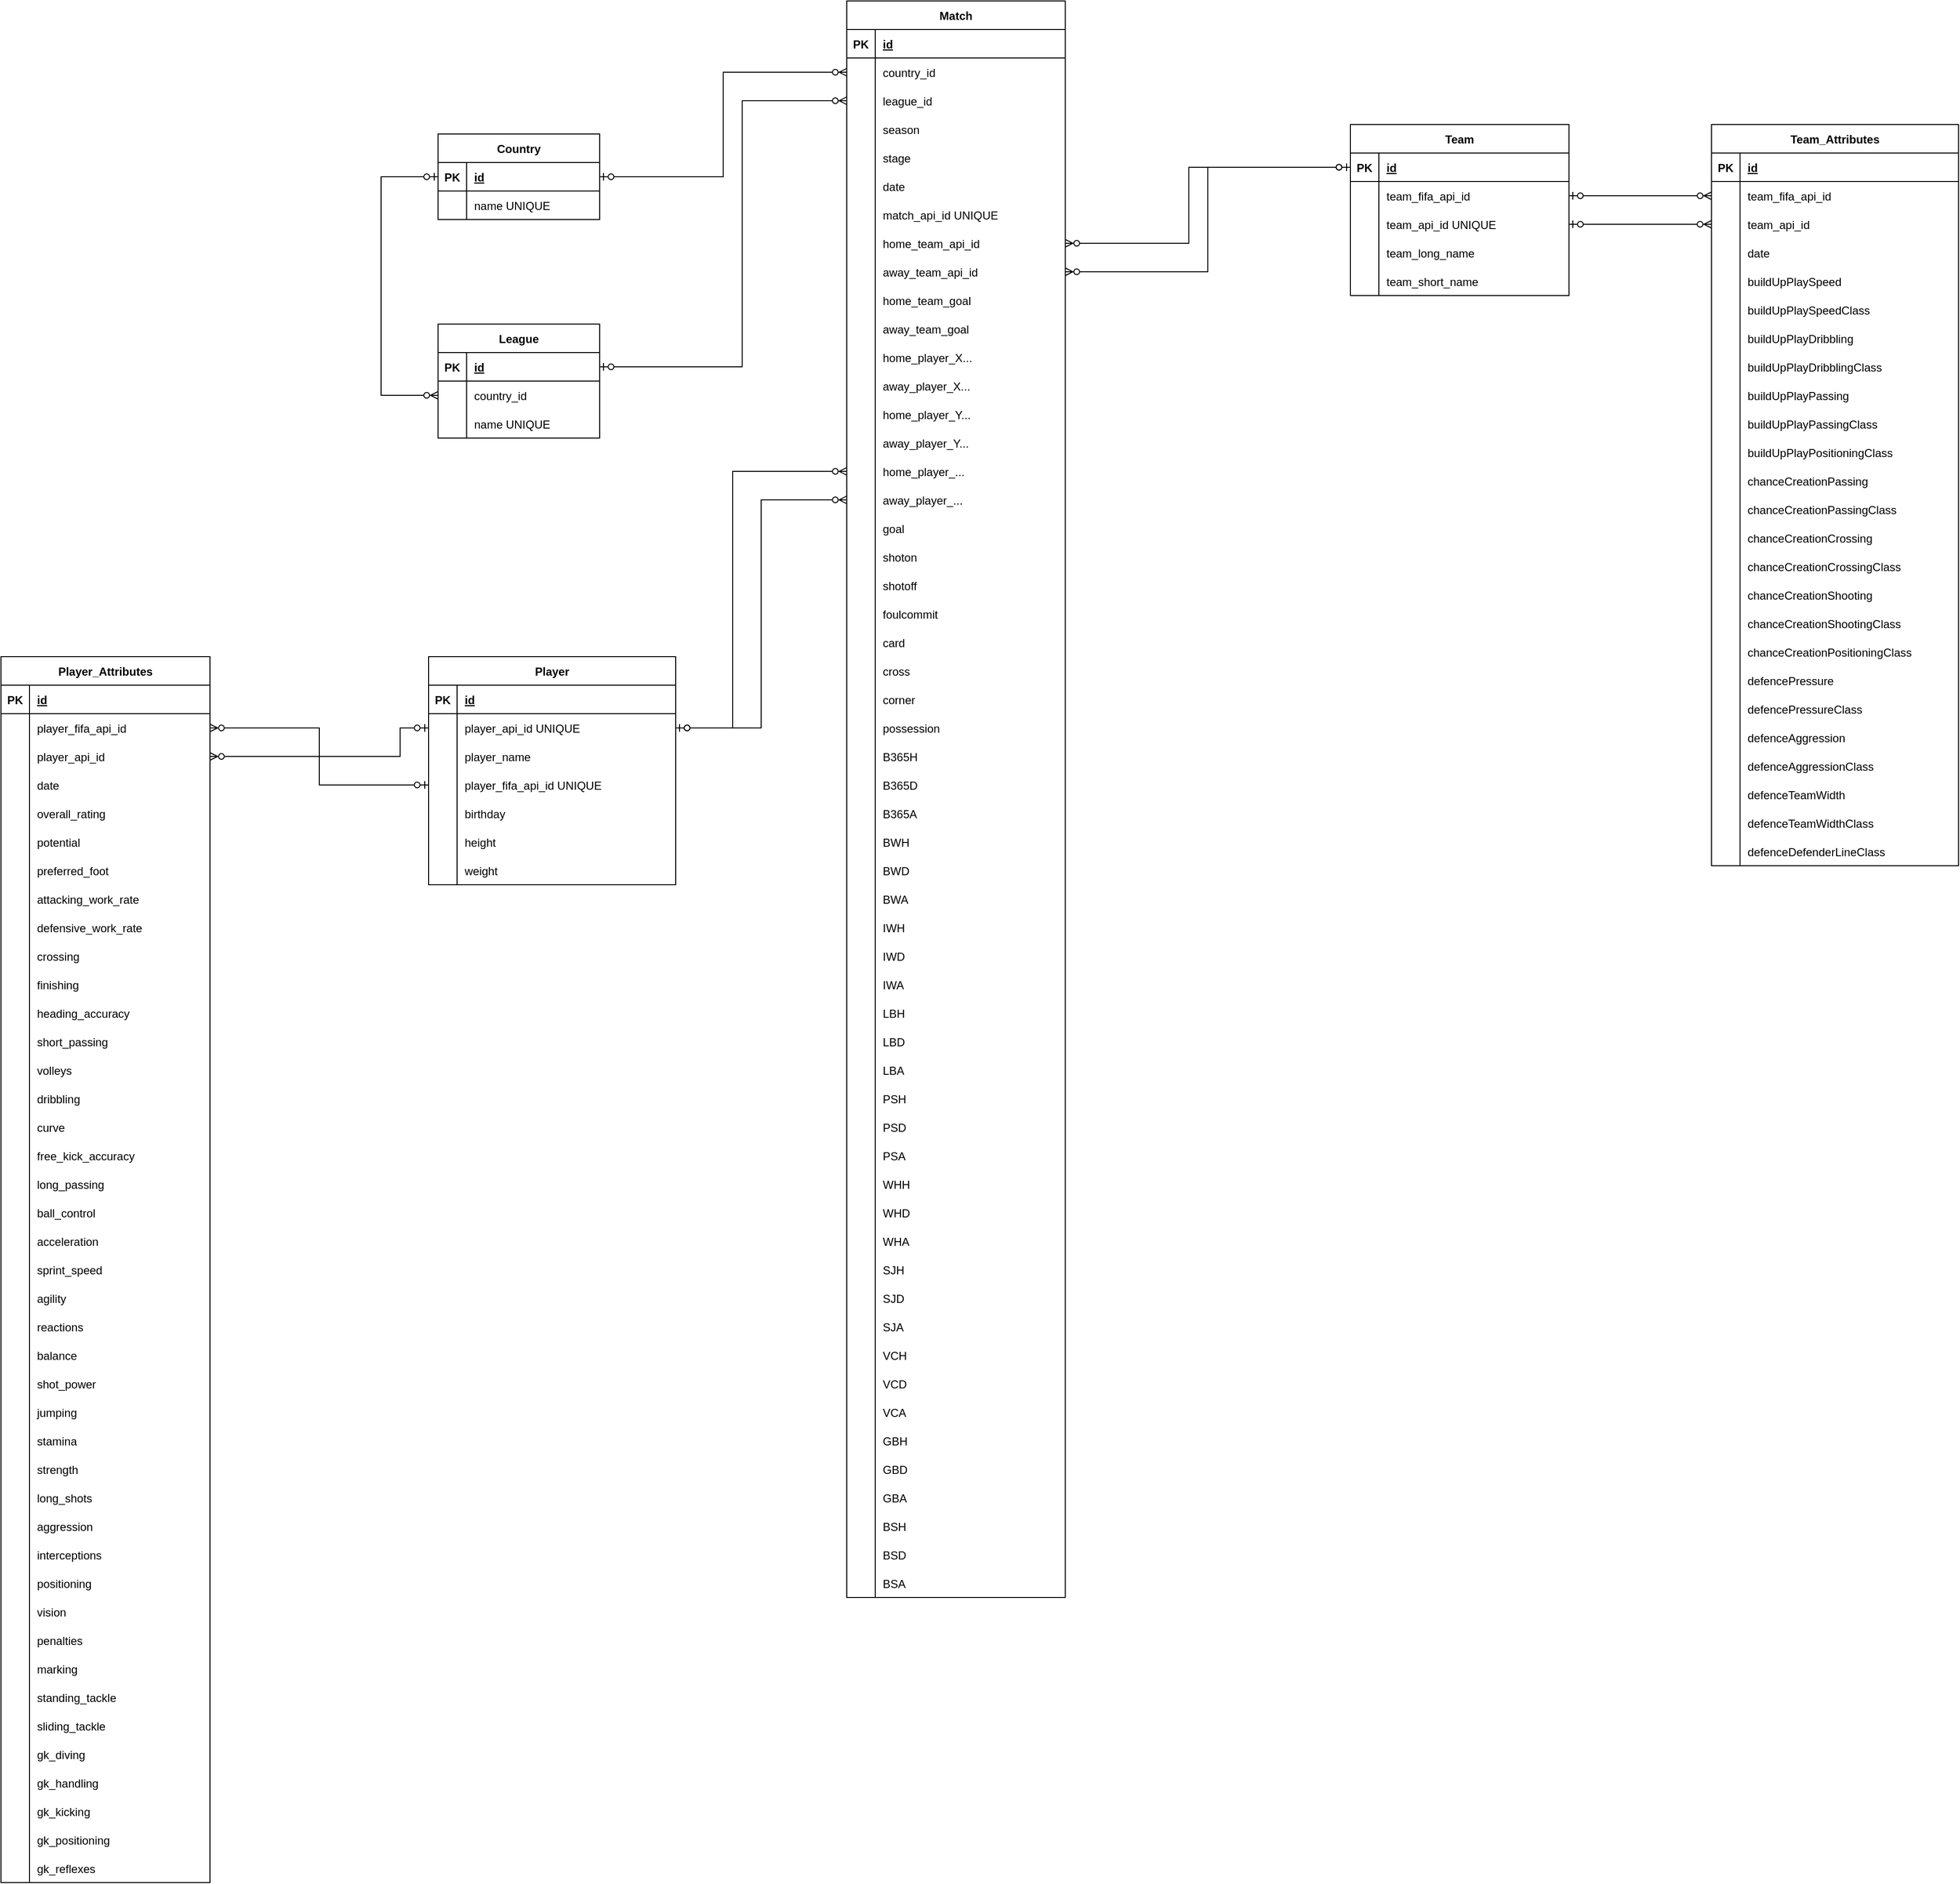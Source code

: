 <mxfile version="26.0.14">
  <diagram name="Page-1" id="R68HehCGDI5DnvVGcU4l">
    <mxGraphModel dx="2216" dy="1832" grid="1" gridSize="10" guides="1" tooltips="1" connect="1" arrows="1" fold="1" page="1" pageScale="1" pageWidth="850" pageHeight="1100" math="0" shadow="0">
      <root>
        <mxCell id="0" />
        <mxCell id="1" parent="0" />
        <mxCell id="Rqg7A6xBKSwPC9z2pmb6-1996" value="Player_Attributes" style="shape=table;startSize=30;container=1;collapsible=1;childLayout=tableLayout;fixedRows=1;rowLines=0;fontStyle=1;align=center;resizeLast=1;" parent="1" vertex="1">
          <mxGeometry x="-620" y="140" width="220" height="1290" as="geometry" />
        </mxCell>
        <mxCell id="Rqg7A6xBKSwPC9z2pmb6-1997" value="" style="shape=tableRow;horizontal=0;startSize=0;swimlaneHead=0;swimlaneBody=0;fillColor=none;collapsible=0;dropTarget=0;points=[[0,0.5],[1,0.5]];portConstraint=eastwest;strokeColor=inherit;top=0;left=0;right=0;bottom=1;" parent="Rqg7A6xBKSwPC9z2pmb6-1996" vertex="1">
          <mxGeometry y="30" width="220" height="30" as="geometry" />
        </mxCell>
        <mxCell id="Rqg7A6xBKSwPC9z2pmb6-1998" value="PK" style="shape=partialRectangle;overflow=hidden;connectable=0;fillColor=none;strokeColor=inherit;top=0;left=0;bottom=0;right=0;fontStyle=1;" parent="Rqg7A6xBKSwPC9z2pmb6-1997" vertex="1">
          <mxGeometry width="30" height="30" as="geometry">
            <mxRectangle width="30" height="30" as="alternateBounds" />
          </mxGeometry>
        </mxCell>
        <mxCell id="Rqg7A6xBKSwPC9z2pmb6-1999" value="id&#x9;  " style="shape=partialRectangle;overflow=hidden;connectable=0;fillColor=none;align=left;strokeColor=inherit;top=0;left=0;bottom=0;right=0;spacingLeft=6;fontStyle=5;" parent="Rqg7A6xBKSwPC9z2pmb6-1997" vertex="1">
          <mxGeometry x="30" width="190" height="30" as="geometry">
            <mxRectangle width="190" height="30" as="alternateBounds" />
          </mxGeometry>
        </mxCell>
        <mxCell id="Rqg7A6xBKSwPC9z2pmb6-2000" value="" style="shape=tableRow;horizontal=0;startSize=0;swimlaneHead=0;swimlaneBody=0;fillColor=none;collapsible=0;dropTarget=0;points=[[0,0.5],[1,0.5]];portConstraint=eastwest;strokeColor=inherit;top=0;left=0;right=0;bottom=0;" parent="Rqg7A6xBKSwPC9z2pmb6-1996" vertex="1">
          <mxGeometry y="60" width="220" height="30" as="geometry" />
        </mxCell>
        <mxCell id="Rqg7A6xBKSwPC9z2pmb6-2001" value="" style="shape=partialRectangle;overflow=hidden;connectable=0;fillColor=none;strokeColor=inherit;top=0;left=0;bottom=0;right=0;" parent="Rqg7A6xBKSwPC9z2pmb6-2000" vertex="1">
          <mxGeometry width="30" height="30" as="geometry">
            <mxRectangle width="30" height="30" as="alternateBounds" />
          </mxGeometry>
        </mxCell>
        <mxCell id="Rqg7A6xBKSwPC9z2pmb6-2002" value="player_fifa_api_id&#x9;" style="shape=partialRectangle;overflow=hidden;connectable=0;fillColor=none;align=left;strokeColor=inherit;top=0;left=0;bottom=0;right=0;spacingLeft=6;" parent="Rqg7A6xBKSwPC9z2pmb6-2000" vertex="1">
          <mxGeometry x="30" width="190" height="30" as="geometry">
            <mxRectangle width="190" height="30" as="alternateBounds" />
          </mxGeometry>
        </mxCell>
        <mxCell id="Rqg7A6xBKSwPC9z2pmb6-2003" value="" style="shape=tableRow;horizontal=0;startSize=0;swimlaneHead=0;swimlaneBody=0;fillColor=none;collapsible=0;dropTarget=0;points=[[0,0.5],[1,0.5]];portConstraint=eastwest;strokeColor=inherit;top=0;left=0;right=0;bottom=0;" parent="Rqg7A6xBKSwPC9z2pmb6-1996" vertex="1">
          <mxGeometry y="90" width="220" height="30" as="geometry" />
        </mxCell>
        <mxCell id="Rqg7A6xBKSwPC9z2pmb6-2004" value="" style="shape=partialRectangle;overflow=hidden;connectable=0;fillColor=none;strokeColor=inherit;top=0;left=0;bottom=0;right=0;" parent="Rqg7A6xBKSwPC9z2pmb6-2003" vertex="1">
          <mxGeometry width="30" height="30" as="geometry">
            <mxRectangle width="30" height="30" as="alternateBounds" />
          </mxGeometry>
        </mxCell>
        <mxCell id="Rqg7A6xBKSwPC9z2pmb6-2005" value="player_api_id&#x9;" style="shape=partialRectangle;overflow=hidden;connectable=0;fillColor=none;align=left;strokeColor=inherit;top=0;left=0;bottom=0;right=0;spacingLeft=6;" parent="Rqg7A6xBKSwPC9z2pmb6-2003" vertex="1">
          <mxGeometry x="30" width="190" height="30" as="geometry">
            <mxRectangle width="190" height="30" as="alternateBounds" />
          </mxGeometry>
        </mxCell>
        <mxCell id="Rqg7A6xBKSwPC9z2pmb6-2006" value="" style="shape=tableRow;horizontal=0;startSize=0;swimlaneHead=0;swimlaneBody=0;fillColor=none;collapsible=0;dropTarget=0;points=[[0,0.5],[1,0.5]];portConstraint=eastwest;strokeColor=inherit;top=0;left=0;right=0;bottom=0;" parent="Rqg7A6xBKSwPC9z2pmb6-1996" vertex="1">
          <mxGeometry y="120" width="220" height="30" as="geometry" />
        </mxCell>
        <mxCell id="Rqg7A6xBKSwPC9z2pmb6-2007" value="" style="shape=partialRectangle;overflow=hidden;connectable=0;fillColor=none;strokeColor=inherit;top=0;left=0;bottom=0;right=0;" parent="Rqg7A6xBKSwPC9z2pmb6-2006" vertex="1">
          <mxGeometry width="30" height="30" as="geometry">
            <mxRectangle width="30" height="30" as="alternateBounds" />
          </mxGeometry>
        </mxCell>
        <mxCell id="Rqg7A6xBKSwPC9z2pmb6-2008" value="date&#x9;" style="shape=partialRectangle;overflow=hidden;connectable=0;fillColor=none;align=left;strokeColor=inherit;top=0;left=0;bottom=0;right=0;spacingLeft=6;" parent="Rqg7A6xBKSwPC9z2pmb6-2006" vertex="1">
          <mxGeometry x="30" width="190" height="30" as="geometry">
            <mxRectangle width="190" height="30" as="alternateBounds" />
          </mxGeometry>
        </mxCell>
        <mxCell id="Rqg7A6xBKSwPC9z2pmb6-2009" value="" style="shape=tableRow;horizontal=0;startSize=0;swimlaneHead=0;swimlaneBody=0;fillColor=none;collapsible=0;dropTarget=0;points=[[0,0.5],[1,0.5]];portConstraint=eastwest;strokeColor=inherit;top=0;left=0;right=0;bottom=0;" parent="Rqg7A6xBKSwPC9z2pmb6-1996" vertex="1">
          <mxGeometry y="150" width="220" height="30" as="geometry" />
        </mxCell>
        <mxCell id="Rqg7A6xBKSwPC9z2pmb6-2010" value="" style="shape=partialRectangle;overflow=hidden;connectable=0;fillColor=none;strokeColor=inherit;top=0;left=0;bottom=0;right=0;" parent="Rqg7A6xBKSwPC9z2pmb6-2009" vertex="1">
          <mxGeometry width="30" height="30" as="geometry">
            <mxRectangle width="30" height="30" as="alternateBounds" />
          </mxGeometry>
        </mxCell>
        <mxCell id="Rqg7A6xBKSwPC9z2pmb6-2011" value="overall_rating&#x9;" style="shape=partialRectangle;overflow=hidden;connectable=0;fillColor=none;align=left;strokeColor=inherit;top=0;left=0;bottom=0;right=0;spacingLeft=6;" parent="Rqg7A6xBKSwPC9z2pmb6-2009" vertex="1">
          <mxGeometry x="30" width="190" height="30" as="geometry">
            <mxRectangle width="190" height="30" as="alternateBounds" />
          </mxGeometry>
        </mxCell>
        <mxCell id="Rqg7A6xBKSwPC9z2pmb6-2012" value="" style="shape=tableRow;horizontal=0;startSize=0;swimlaneHead=0;swimlaneBody=0;fillColor=none;collapsible=0;dropTarget=0;points=[[0,0.5],[1,0.5]];portConstraint=eastwest;strokeColor=inherit;top=0;left=0;right=0;bottom=0;" parent="Rqg7A6xBKSwPC9z2pmb6-1996" vertex="1">
          <mxGeometry y="180" width="220" height="30" as="geometry" />
        </mxCell>
        <mxCell id="Rqg7A6xBKSwPC9z2pmb6-2013" value="" style="shape=partialRectangle;overflow=hidden;connectable=0;fillColor=none;strokeColor=inherit;top=0;left=0;bottom=0;right=0;" parent="Rqg7A6xBKSwPC9z2pmb6-2012" vertex="1">
          <mxGeometry width="30" height="30" as="geometry">
            <mxRectangle width="30" height="30" as="alternateBounds" />
          </mxGeometry>
        </mxCell>
        <mxCell id="Rqg7A6xBKSwPC9z2pmb6-2014" value="potential&#x9;" style="shape=partialRectangle;overflow=hidden;connectable=0;fillColor=none;align=left;strokeColor=inherit;top=0;left=0;bottom=0;right=0;spacingLeft=6;" parent="Rqg7A6xBKSwPC9z2pmb6-2012" vertex="1">
          <mxGeometry x="30" width="190" height="30" as="geometry">
            <mxRectangle width="190" height="30" as="alternateBounds" />
          </mxGeometry>
        </mxCell>
        <mxCell id="Rqg7A6xBKSwPC9z2pmb6-2015" value="" style="shape=tableRow;horizontal=0;startSize=0;swimlaneHead=0;swimlaneBody=0;fillColor=none;collapsible=0;dropTarget=0;points=[[0,0.5],[1,0.5]];portConstraint=eastwest;strokeColor=inherit;top=0;left=0;right=0;bottom=0;" parent="Rqg7A6xBKSwPC9z2pmb6-1996" vertex="1">
          <mxGeometry y="210" width="220" height="30" as="geometry" />
        </mxCell>
        <mxCell id="Rqg7A6xBKSwPC9z2pmb6-2016" value="" style="shape=partialRectangle;overflow=hidden;connectable=0;fillColor=none;strokeColor=inherit;top=0;left=0;bottom=0;right=0;" parent="Rqg7A6xBKSwPC9z2pmb6-2015" vertex="1">
          <mxGeometry width="30" height="30" as="geometry">
            <mxRectangle width="30" height="30" as="alternateBounds" />
          </mxGeometry>
        </mxCell>
        <mxCell id="Rqg7A6xBKSwPC9z2pmb6-2017" value="preferred_foot&#x9;" style="shape=partialRectangle;overflow=hidden;connectable=0;fillColor=none;align=left;strokeColor=inherit;top=0;left=0;bottom=0;right=0;spacingLeft=6;" parent="Rqg7A6xBKSwPC9z2pmb6-2015" vertex="1">
          <mxGeometry x="30" width="190" height="30" as="geometry">
            <mxRectangle width="190" height="30" as="alternateBounds" />
          </mxGeometry>
        </mxCell>
        <mxCell id="Rqg7A6xBKSwPC9z2pmb6-2018" value="" style="shape=tableRow;horizontal=0;startSize=0;swimlaneHead=0;swimlaneBody=0;fillColor=none;collapsible=0;dropTarget=0;points=[[0,0.5],[1,0.5]];portConstraint=eastwest;strokeColor=inherit;top=0;left=0;right=0;bottom=0;" parent="Rqg7A6xBKSwPC9z2pmb6-1996" vertex="1">
          <mxGeometry y="240" width="220" height="30" as="geometry" />
        </mxCell>
        <mxCell id="Rqg7A6xBKSwPC9z2pmb6-2019" value="" style="shape=partialRectangle;overflow=hidden;connectable=0;fillColor=none;strokeColor=inherit;top=0;left=0;bottom=0;right=0;" parent="Rqg7A6xBKSwPC9z2pmb6-2018" vertex="1">
          <mxGeometry width="30" height="30" as="geometry">
            <mxRectangle width="30" height="30" as="alternateBounds" />
          </mxGeometry>
        </mxCell>
        <mxCell id="Rqg7A6xBKSwPC9z2pmb6-2020" value="attacking_work_rate&#x9;" style="shape=partialRectangle;overflow=hidden;connectable=0;fillColor=none;align=left;strokeColor=inherit;top=0;left=0;bottom=0;right=0;spacingLeft=6;" parent="Rqg7A6xBKSwPC9z2pmb6-2018" vertex="1">
          <mxGeometry x="30" width="190" height="30" as="geometry">
            <mxRectangle width="190" height="30" as="alternateBounds" />
          </mxGeometry>
        </mxCell>
        <mxCell id="Rqg7A6xBKSwPC9z2pmb6-2021" value="" style="shape=tableRow;horizontal=0;startSize=0;swimlaneHead=0;swimlaneBody=0;fillColor=none;collapsible=0;dropTarget=0;points=[[0,0.5],[1,0.5]];portConstraint=eastwest;strokeColor=inherit;top=0;left=0;right=0;bottom=0;" parent="Rqg7A6xBKSwPC9z2pmb6-1996" vertex="1">
          <mxGeometry y="270" width="220" height="30" as="geometry" />
        </mxCell>
        <mxCell id="Rqg7A6xBKSwPC9z2pmb6-2022" value="" style="shape=partialRectangle;overflow=hidden;connectable=0;fillColor=none;strokeColor=inherit;top=0;left=0;bottom=0;right=0;" parent="Rqg7A6xBKSwPC9z2pmb6-2021" vertex="1">
          <mxGeometry width="30" height="30" as="geometry">
            <mxRectangle width="30" height="30" as="alternateBounds" />
          </mxGeometry>
        </mxCell>
        <mxCell id="Rqg7A6xBKSwPC9z2pmb6-2023" value="defensive_work_rate&#x9;" style="shape=partialRectangle;overflow=hidden;connectable=0;fillColor=none;align=left;strokeColor=inherit;top=0;left=0;bottom=0;right=0;spacingLeft=6;" parent="Rqg7A6xBKSwPC9z2pmb6-2021" vertex="1">
          <mxGeometry x="30" width="190" height="30" as="geometry">
            <mxRectangle width="190" height="30" as="alternateBounds" />
          </mxGeometry>
        </mxCell>
        <mxCell id="Rqg7A6xBKSwPC9z2pmb6-2024" value="" style="shape=tableRow;horizontal=0;startSize=0;swimlaneHead=0;swimlaneBody=0;fillColor=none;collapsible=0;dropTarget=0;points=[[0,0.5],[1,0.5]];portConstraint=eastwest;strokeColor=inherit;top=0;left=0;right=0;bottom=0;" parent="Rqg7A6xBKSwPC9z2pmb6-1996" vertex="1">
          <mxGeometry y="300" width="220" height="30" as="geometry" />
        </mxCell>
        <mxCell id="Rqg7A6xBKSwPC9z2pmb6-2025" value="" style="shape=partialRectangle;overflow=hidden;connectable=0;fillColor=none;strokeColor=inherit;top=0;left=0;bottom=0;right=0;" parent="Rqg7A6xBKSwPC9z2pmb6-2024" vertex="1">
          <mxGeometry width="30" height="30" as="geometry">
            <mxRectangle width="30" height="30" as="alternateBounds" />
          </mxGeometry>
        </mxCell>
        <mxCell id="Rqg7A6xBKSwPC9z2pmb6-2026" value="crossing&#x9;" style="shape=partialRectangle;overflow=hidden;connectable=0;fillColor=none;align=left;strokeColor=inherit;top=0;left=0;bottom=0;right=0;spacingLeft=6;" parent="Rqg7A6xBKSwPC9z2pmb6-2024" vertex="1">
          <mxGeometry x="30" width="190" height="30" as="geometry">
            <mxRectangle width="190" height="30" as="alternateBounds" />
          </mxGeometry>
        </mxCell>
        <mxCell id="Rqg7A6xBKSwPC9z2pmb6-2027" value="" style="shape=tableRow;horizontal=0;startSize=0;swimlaneHead=0;swimlaneBody=0;fillColor=none;collapsible=0;dropTarget=0;points=[[0,0.5],[1,0.5]];portConstraint=eastwest;strokeColor=inherit;top=0;left=0;right=0;bottom=0;" parent="Rqg7A6xBKSwPC9z2pmb6-1996" vertex="1">
          <mxGeometry y="330" width="220" height="30" as="geometry" />
        </mxCell>
        <mxCell id="Rqg7A6xBKSwPC9z2pmb6-2028" value="" style="shape=partialRectangle;overflow=hidden;connectable=0;fillColor=none;strokeColor=inherit;top=0;left=0;bottom=0;right=0;" parent="Rqg7A6xBKSwPC9z2pmb6-2027" vertex="1">
          <mxGeometry width="30" height="30" as="geometry">
            <mxRectangle width="30" height="30" as="alternateBounds" />
          </mxGeometry>
        </mxCell>
        <mxCell id="Rqg7A6xBKSwPC9z2pmb6-2029" value="finishing&#x9;" style="shape=partialRectangle;overflow=hidden;connectable=0;fillColor=none;align=left;strokeColor=inherit;top=0;left=0;bottom=0;right=0;spacingLeft=6;" parent="Rqg7A6xBKSwPC9z2pmb6-2027" vertex="1">
          <mxGeometry x="30" width="190" height="30" as="geometry">
            <mxRectangle width="190" height="30" as="alternateBounds" />
          </mxGeometry>
        </mxCell>
        <mxCell id="Rqg7A6xBKSwPC9z2pmb6-2030" value="" style="shape=tableRow;horizontal=0;startSize=0;swimlaneHead=0;swimlaneBody=0;fillColor=none;collapsible=0;dropTarget=0;points=[[0,0.5],[1,0.5]];portConstraint=eastwest;strokeColor=inherit;top=0;left=0;right=0;bottom=0;" parent="Rqg7A6xBKSwPC9z2pmb6-1996" vertex="1">
          <mxGeometry y="360" width="220" height="30" as="geometry" />
        </mxCell>
        <mxCell id="Rqg7A6xBKSwPC9z2pmb6-2031" value="" style="shape=partialRectangle;overflow=hidden;connectable=0;fillColor=none;strokeColor=inherit;top=0;left=0;bottom=0;right=0;" parent="Rqg7A6xBKSwPC9z2pmb6-2030" vertex="1">
          <mxGeometry width="30" height="30" as="geometry">
            <mxRectangle width="30" height="30" as="alternateBounds" />
          </mxGeometry>
        </mxCell>
        <mxCell id="Rqg7A6xBKSwPC9z2pmb6-2032" value="heading_accuracy&#x9;" style="shape=partialRectangle;overflow=hidden;connectable=0;fillColor=none;align=left;strokeColor=inherit;top=0;left=0;bottom=0;right=0;spacingLeft=6;" parent="Rqg7A6xBKSwPC9z2pmb6-2030" vertex="1">
          <mxGeometry x="30" width="190" height="30" as="geometry">
            <mxRectangle width="190" height="30" as="alternateBounds" />
          </mxGeometry>
        </mxCell>
        <mxCell id="Rqg7A6xBKSwPC9z2pmb6-2033" value="" style="shape=tableRow;horizontal=0;startSize=0;swimlaneHead=0;swimlaneBody=0;fillColor=none;collapsible=0;dropTarget=0;points=[[0,0.5],[1,0.5]];portConstraint=eastwest;strokeColor=inherit;top=0;left=0;right=0;bottom=0;" parent="Rqg7A6xBKSwPC9z2pmb6-1996" vertex="1">
          <mxGeometry y="390" width="220" height="30" as="geometry" />
        </mxCell>
        <mxCell id="Rqg7A6xBKSwPC9z2pmb6-2034" value="" style="shape=partialRectangle;overflow=hidden;connectable=0;fillColor=none;strokeColor=inherit;top=0;left=0;bottom=0;right=0;" parent="Rqg7A6xBKSwPC9z2pmb6-2033" vertex="1">
          <mxGeometry width="30" height="30" as="geometry">
            <mxRectangle width="30" height="30" as="alternateBounds" />
          </mxGeometry>
        </mxCell>
        <mxCell id="Rqg7A6xBKSwPC9z2pmb6-2035" value="short_passing&#x9;" style="shape=partialRectangle;overflow=hidden;connectable=0;fillColor=none;align=left;strokeColor=inherit;top=0;left=0;bottom=0;right=0;spacingLeft=6;" parent="Rqg7A6xBKSwPC9z2pmb6-2033" vertex="1">
          <mxGeometry x="30" width="190" height="30" as="geometry">
            <mxRectangle width="190" height="30" as="alternateBounds" />
          </mxGeometry>
        </mxCell>
        <mxCell id="Rqg7A6xBKSwPC9z2pmb6-2036" value="" style="shape=tableRow;horizontal=0;startSize=0;swimlaneHead=0;swimlaneBody=0;fillColor=none;collapsible=0;dropTarget=0;points=[[0,0.5],[1,0.5]];portConstraint=eastwest;strokeColor=inherit;top=0;left=0;right=0;bottom=0;" parent="Rqg7A6xBKSwPC9z2pmb6-1996" vertex="1">
          <mxGeometry y="420" width="220" height="30" as="geometry" />
        </mxCell>
        <mxCell id="Rqg7A6xBKSwPC9z2pmb6-2037" value="" style="shape=partialRectangle;overflow=hidden;connectable=0;fillColor=none;strokeColor=inherit;top=0;left=0;bottom=0;right=0;" parent="Rqg7A6xBKSwPC9z2pmb6-2036" vertex="1">
          <mxGeometry width="30" height="30" as="geometry">
            <mxRectangle width="30" height="30" as="alternateBounds" />
          </mxGeometry>
        </mxCell>
        <mxCell id="Rqg7A6xBKSwPC9z2pmb6-2038" value="volleys&#x9;" style="shape=partialRectangle;overflow=hidden;connectable=0;fillColor=none;align=left;strokeColor=inherit;top=0;left=0;bottom=0;right=0;spacingLeft=6;" parent="Rqg7A6xBKSwPC9z2pmb6-2036" vertex="1">
          <mxGeometry x="30" width="190" height="30" as="geometry">
            <mxRectangle width="190" height="30" as="alternateBounds" />
          </mxGeometry>
        </mxCell>
        <mxCell id="Rqg7A6xBKSwPC9z2pmb6-2039" value="" style="shape=tableRow;horizontal=0;startSize=0;swimlaneHead=0;swimlaneBody=0;fillColor=none;collapsible=0;dropTarget=0;points=[[0,0.5],[1,0.5]];portConstraint=eastwest;strokeColor=inherit;top=0;left=0;right=0;bottom=0;" parent="Rqg7A6xBKSwPC9z2pmb6-1996" vertex="1">
          <mxGeometry y="450" width="220" height="30" as="geometry" />
        </mxCell>
        <mxCell id="Rqg7A6xBKSwPC9z2pmb6-2040" value="" style="shape=partialRectangle;overflow=hidden;connectable=0;fillColor=none;strokeColor=inherit;top=0;left=0;bottom=0;right=0;" parent="Rqg7A6xBKSwPC9z2pmb6-2039" vertex="1">
          <mxGeometry width="30" height="30" as="geometry">
            <mxRectangle width="30" height="30" as="alternateBounds" />
          </mxGeometry>
        </mxCell>
        <mxCell id="Rqg7A6xBKSwPC9z2pmb6-2041" value="dribbling&#x9;" style="shape=partialRectangle;overflow=hidden;connectable=0;fillColor=none;align=left;strokeColor=inherit;top=0;left=0;bottom=0;right=0;spacingLeft=6;" parent="Rqg7A6xBKSwPC9z2pmb6-2039" vertex="1">
          <mxGeometry x="30" width="190" height="30" as="geometry">
            <mxRectangle width="190" height="30" as="alternateBounds" />
          </mxGeometry>
        </mxCell>
        <mxCell id="Rqg7A6xBKSwPC9z2pmb6-2042" value="" style="shape=tableRow;horizontal=0;startSize=0;swimlaneHead=0;swimlaneBody=0;fillColor=none;collapsible=0;dropTarget=0;points=[[0,0.5],[1,0.5]];portConstraint=eastwest;strokeColor=inherit;top=0;left=0;right=0;bottom=0;" parent="Rqg7A6xBKSwPC9z2pmb6-1996" vertex="1">
          <mxGeometry y="480" width="220" height="30" as="geometry" />
        </mxCell>
        <mxCell id="Rqg7A6xBKSwPC9z2pmb6-2043" value="" style="shape=partialRectangle;overflow=hidden;connectable=0;fillColor=none;strokeColor=inherit;top=0;left=0;bottom=0;right=0;" parent="Rqg7A6xBKSwPC9z2pmb6-2042" vertex="1">
          <mxGeometry width="30" height="30" as="geometry">
            <mxRectangle width="30" height="30" as="alternateBounds" />
          </mxGeometry>
        </mxCell>
        <mxCell id="Rqg7A6xBKSwPC9z2pmb6-2044" value="curve&#x9;" style="shape=partialRectangle;overflow=hidden;connectable=0;fillColor=none;align=left;strokeColor=inherit;top=0;left=0;bottom=0;right=0;spacingLeft=6;" parent="Rqg7A6xBKSwPC9z2pmb6-2042" vertex="1">
          <mxGeometry x="30" width="190" height="30" as="geometry">
            <mxRectangle width="190" height="30" as="alternateBounds" />
          </mxGeometry>
        </mxCell>
        <mxCell id="Rqg7A6xBKSwPC9z2pmb6-2045" value="" style="shape=tableRow;horizontal=0;startSize=0;swimlaneHead=0;swimlaneBody=0;fillColor=none;collapsible=0;dropTarget=0;points=[[0,0.5],[1,0.5]];portConstraint=eastwest;strokeColor=inherit;top=0;left=0;right=0;bottom=0;" parent="Rqg7A6xBKSwPC9z2pmb6-1996" vertex="1">
          <mxGeometry y="510" width="220" height="30" as="geometry" />
        </mxCell>
        <mxCell id="Rqg7A6xBKSwPC9z2pmb6-2046" value="" style="shape=partialRectangle;overflow=hidden;connectable=0;fillColor=none;strokeColor=inherit;top=0;left=0;bottom=0;right=0;" parent="Rqg7A6xBKSwPC9z2pmb6-2045" vertex="1">
          <mxGeometry width="30" height="30" as="geometry">
            <mxRectangle width="30" height="30" as="alternateBounds" />
          </mxGeometry>
        </mxCell>
        <mxCell id="Rqg7A6xBKSwPC9z2pmb6-2047" value="free_kick_accuracy&#x9;" style="shape=partialRectangle;overflow=hidden;connectable=0;fillColor=none;align=left;strokeColor=inherit;top=0;left=0;bottom=0;right=0;spacingLeft=6;" parent="Rqg7A6xBKSwPC9z2pmb6-2045" vertex="1">
          <mxGeometry x="30" width="190" height="30" as="geometry">
            <mxRectangle width="190" height="30" as="alternateBounds" />
          </mxGeometry>
        </mxCell>
        <mxCell id="Rqg7A6xBKSwPC9z2pmb6-2048" value="" style="shape=tableRow;horizontal=0;startSize=0;swimlaneHead=0;swimlaneBody=0;fillColor=none;collapsible=0;dropTarget=0;points=[[0,0.5],[1,0.5]];portConstraint=eastwest;strokeColor=inherit;top=0;left=0;right=0;bottom=0;" parent="Rqg7A6xBKSwPC9z2pmb6-1996" vertex="1">
          <mxGeometry y="540" width="220" height="30" as="geometry" />
        </mxCell>
        <mxCell id="Rqg7A6xBKSwPC9z2pmb6-2049" value="" style="shape=partialRectangle;overflow=hidden;connectable=0;fillColor=none;strokeColor=inherit;top=0;left=0;bottom=0;right=0;" parent="Rqg7A6xBKSwPC9z2pmb6-2048" vertex="1">
          <mxGeometry width="30" height="30" as="geometry">
            <mxRectangle width="30" height="30" as="alternateBounds" />
          </mxGeometry>
        </mxCell>
        <mxCell id="Rqg7A6xBKSwPC9z2pmb6-2050" value="long_passing&#x9;" style="shape=partialRectangle;overflow=hidden;connectable=0;fillColor=none;align=left;strokeColor=inherit;top=0;left=0;bottom=0;right=0;spacingLeft=6;" parent="Rqg7A6xBKSwPC9z2pmb6-2048" vertex="1">
          <mxGeometry x="30" width="190" height="30" as="geometry">
            <mxRectangle width="190" height="30" as="alternateBounds" />
          </mxGeometry>
        </mxCell>
        <mxCell id="Rqg7A6xBKSwPC9z2pmb6-2051" value="" style="shape=tableRow;horizontal=0;startSize=0;swimlaneHead=0;swimlaneBody=0;fillColor=none;collapsible=0;dropTarget=0;points=[[0,0.5],[1,0.5]];portConstraint=eastwest;strokeColor=inherit;top=0;left=0;right=0;bottom=0;" parent="Rqg7A6xBKSwPC9z2pmb6-1996" vertex="1">
          <mxGeometry y="570" width="220" height="30" as="geometry" />
        </mxCell>
        <mxCell id="Rqg7A6xBKSwPC9z2pmb6-2052" value="" style="shape=partialRectangle;overflow=hidden;connectable=0;fillColor=none;strokeColor=inherit;top=0;left=0;bottom=0;right=0;" parent="Rqg7A6xBKSwPC9z2pmb6-2051" vertex="1">
          <mxGeometry width="30" height="30" as="geometry">
            <mxRectangle width="30" height="30" as="alternateBounds" />
          </mxGeometry>
        </mxCell>
        <mxCell id="Rqg7A6xBKSwPC9z2pmb6-2053" value="ball_control&#x9;" style="shape=partialRectangle;overflow=hidden;connectable=0;fillColor=none;align=left;strokeColor=inherit;top=0;left=0;bottom=0;right=0;spacingLeft=6;" parent="Rqg7A6xBKSwPC9z2pmb6-2051" vertex="1">
          <mxGeometry x="30" width="190" height="30" as="geometry">
            <mxRectangle width="190" height="30" as="alternateBounds" />
          </mxGeometry>
        </mxCell>
        <mxCell id="Rqg7A6xBKSwPC9z2pmb6-2054" value="" style="shape=tableRow;horizontal=0;startSize=0;swimlaneHead=0;swimlaneBody=0;fillColor=none;collapsible=0;dropTarget=0;points=[[0,0.5],[1,0.5]];portConstraint=eastwest;strokeColor=inherit;top=0;left=0;right=0;bottom=0;" parent="Rqg7A6xBKSwPC9z2pmb6-1996" vertex="1">
          <mxGeometry y="600" width="220" height="30" as="geometry" />
        </mxCell>
        <mxCell id="Rqg7A6xBKSwPC9z2pmb6-2055" value="" style="shape=partialRectangle;overflow=hidden;connectable=0;fillColor=none;strokeColor=inherit;top=0;left=0;bottom=0;right=0;" parent="Rqg7A6xBKSwPC9z2pmb6-2054" vertex="1">
          <mxGeometry width="30" height="30" as="geometry">
            <mxRectangle width="30" height="30" as="alternateBounds" />
          </mxGeometry>
        </mxCell>
        <mxCell id="Rqg7A6xBKSwPC9z2pmb6-2056" value="acceleration&#x9;" style="shape=partialRectangle;overflow=hidden;connectable=0;fillColor=none;align=left;strokeColor=inherit;top=0;left=0;bottom=0;right=0;spacingLeft=6;" parent="Rqg7A6xBKSwPC9z2pmb6-2054" vertex="1">
          <mxGeometry x="30" width="190" height="30" as="geometry">
            <mxRectangle width="190" height="30" as="alternateBounds" />
          </mxGeometry>
        </mxCell>
        <mxCell id="Rqg7A6xBKSwPC9z2pmb6-2057" value="" style="shape=tableRow;horizontal=0;startSize=0;swimlaneHead=0;swimlaneBody=0;fillColor=none;collapsible=0;dropTarget=0;points=[[0,0.5],[1,0.5]];portConstraint=eastwest;strokeColor=inherit;top=0;left=0;right=0;bottom=0;" parent="Rqg7A6xBKSwPC9z2pmb6-1996" vertex="1">
          <mxGeometry y="630" width="220" height="30" as="geometry" />
        </mxCell>
        <mxCell id="Rqg7A6xBKSwPC9z2pmb6-2058" value="" style="shape=partialRectangle;overflow=hidden;connectable=0;fillColor=none;strokeColor=inherit;top=0;left=0;bottom=0;right=0;" parent="Rqg7A6xBKSwPC9z2pmb6-2057" vertex="1">
          <mxGeometry width="30" height="30" as="geometry">
            <mxRectangle width="30" height="30" as="alternateBounds" />
          </mxGeometry>
        </mxCell>
        <mxCell id="Rqg7A6xBKSwPC9z2pmb6-2059" value="sprint_speed&#x9;" style="shape=partialRectangle;overflow=hidden;connectable=0;fillColor=none;align=left;strokeColor=inherit;top=0;left=0;bottom=0;right=0;spacingLeft=6;" parent="Rqg7A6xBKSwPC9z2pmb6-2057" vertex="1">
          <mxGeometry x="30" width="190" height="30" as="geometry">
            <mxRectangle width="190" height="30" as="alternateBounds" />
          </mxGeometry>
        </mxCell>
        <mxCell id="Rqg7A6xBKSwPC9z2pmb6-2060" value="" style="shape=tableRow;horizontal=0;startSize=0;swimlaneHead=0;swimlaneBody=0;fillColor=none;collapsible=0;dropTarget=0;points=[[0,0.5],[1,0.5]];portConstraint=eastwest;strokeColor=inherit;top=0;left=0;right=0;bottom=0;" parent="Rqg7A6xBKSwPC9z2pmb6-1996" vertex="1">
          <mxGeometry y="660" width="220" height="30" as="geometry" />
        </mxCell>
        <mxCell id="Rqg7A6xBKSwPC9z2pmb6-2061" value="" style="shape=partialRectangle;overflow=hidden;connectable=0;fillColor=none;strokeColor=inherit;top=0;left=0;bottom=0;right=0;" parent="Rqg7A6xBKSwPC9z2pmb6-2060" vertex="1">
          <mxGeometry width="30" height="30" as="geometry">
            <mxRectangle width="30" height="30" as="alternateBounds" />
          </mxGeometry>
        </mxCell>
        <mxCell id="Rqg7A6xBKSwPC9z2pmb6-2062" value="agility&#x9;" style="shape=partialRectangle;overflow=hidden;connectable=0;fillColor=none;align=left;strokeColor=inherit;top=0;left=0;bottom=0;right=0;spacingLeft=6;" parent="Rqg7A6xBKSwPC9z2pmb6-2060" vertex="1">
          <mxGeometry x="30" width="190" height="30" as="geometry">
            <mxRectangle width="190" height="30" as="alternateBounds" />
          </mxGeometry>
        </mxCell>
        <mxCell id="Rqg7A6xBKSwPC9z2pmb6-2063" value="" style="shape=tableRow;horizontal=0;startSize=0;swimlaneHead=0;swimlaneBody=0;fillColor=none;collapsible=0;dropTarget=0;points=[[0,0.5],[1,0.5]];portConstraint=eastwest;strokeColor=inherit;top=0;left=0;right=0;bottom=0;" parent="Rqg7A6xBKSwPC9z2pmb6-1996" vertex="1">
          <mxGeometry y="690" width="220" height="30" as="geometry" />
        </mxCell>
        <mxCell id="Rqg7A6xBKSwPC9z2pmb6-2064" value="" style="shape=partialRectangle;overflow=hidden;connectable=0;fillColor=none;strokeColor=inherit;top=0;left=0;bottom=0;right=0;" parent="Rqg7A6xBKSwPC9z2pmb6-2063" vertex="1">
          <mxGeometry width="30" height="30" as="geometry">
            <mxRectangle width="30" height="30" as="alternateBounds" />
          </mxGeometry>
        </mxCell>
        <mxCell id="Rqg7A6xBKSwPC9z2pmb6-2065" value="reactions&#x9;" style="shape=partialRectangle;overflow=hidden;connectable=0;fillColor=none;align=left;strokeColor=inherit;top=0;left=0;bottom=0;right=0;spacingLeft=6;" parent="Rqg7A6xBKSwPC9z2pmb6-2063" vertex="1">
          <mxGeometry x="30" width="190" height="30" as="geometry">
            <mxRectangle width="190" height="30" as="alternateBounds" />
          </mxGeometry>
        </mxCell>
        <mxCell id="Rqg7A6xBKSwPC9z2pmb6-2066" value="" style="shape=tableRow;horizontal=0;startSize=0;swimlaneHead=0;swimlaneBody=0;fillColor=none;collapsible=0;dropTarget=0;points=[[0,0.5],[1,0.5]];portConstraint=eastwest;strokeColor=inherit;top=0;left=0;right=0;bottom=0;" parent="Rqg7A6xBKSwPC9z2pmb6-1996" vertex="1">
          <mxGeometry y="720" width="220" height="30" as="geometry" />
        </mxCell>
        <mxCell id="Rqg7A6xBKSwPC9z2pmb6-2067" value="" style="shape=partialRectangle;overflow=hidden;connectable=0;fillColor=none;strokeColor=inherit;top=0;left=0;bottom=0;right=0;" parent="Rqg7A6xBKSwPC9z2pmb6-2066" vertex="1">
          <mxGeometry width="30" height="30" as="geometry">
            <mxRectangle width="30" height="30" as="alternateBounds" />
          </mxGeometry>
        </mxCell>
        <mxCell id="Rqg7A6xBKSwPC9z2pmb6-2068" value="balance&#x9;" style="shape=partialRectangle;overflow=hidden;connectable=0;fillColor=none;align=left;strokeColor=inherit;top=0;left=0;bottom=0;right=0;spacingLeft=6;" parent="Rqg7A6xBKSwPC9z2pmb6-2066" vertex="1">
          <mxGeometry x="30" width="190" height="30" as="geometry">
            <mxRectangle width="190" height="30" as="alternateBounds" />
          </mxGeometry>
        </mxCell>
        <mxCell id="Rqg7A6xBKSwPC9z2pmb6-2069" value="" style="shape=tableRow;horizontal=0;startSize=0;swimlaneHead=0;swimlaneBody=0;fillColor=none;collapsible=0;dropTarget=0;points=[[0,0.5],[1,0.5]];portConstraint=eastwest;strokeColor=inherit;top=0;left=0;right=0;bottom=0;" parent="Rqg7A6xBKSwPC9z2pmb6-1996" vertex="1">
          <mxGeometry y="750" width="220" height="30" as="geometry" />
        </mxCell>
        <mxCell id="Rqg7A6xBKSwPC9z2pmb6-2070" value="" style="shape=partialRectangle;overflow=hidden;connectable=0;fillColor=none;strokeColor=inherit;top=0;left=0;bottom=0;right=0;" parent="Rqg7A6xBKSwPC9z2pmb6-2069" vertex="1">
          <mxGeometry width="30" height="30" as="geometry">
            <mxRectangle width="30" height="30" as="alternateBounds" />
          </mxGeometry>
        </mxCell>
        <mxCell id="Rqg7A6xBKSwPC9z2pmb6-2071" value="shot_power&#x9;" style="shape=partialRectangle;overflow=hidden;connectable=0;fillColor=none;align=left;strokeColor=inherit;top=0;left=0;bottom=0;right=0;spacingLeft=6;" parent="Rqg7A6xBKSwPC9z2pmb6-2069" vertex="1">
          <mxGeometry x="30" width="190" height="30" as="geometry">
            <mxRectangle width="190" height="30" as="alternateBounds" />
          </mxGeometry>
        </mxCell>
        <mxCell id="Rqg7A6xBKSwPC9z2pmb6-2072" value="" style="shape=tableRow;horizontal=0;startSize=0;swimlaneHead=0;swimlaneBody=0;fillColor=none;collapsible=0;dropTarget=0;points=[[0,0.5],[1,0.5]];portConstraint=eastwest;strokeColor=inherit;top=0;left=0;right=0;bottom=0;" parent="Rqg7A6xBKSwPC9z2pmb6-1996" vertex="1">
          <mxGeometry y="780" width="220" height="30" as="geometry" />
        </mxCell>
        <mxCell id="Rqg7A6xBKSwPC9z2pmb6-2073" value="" style="shape=partialRectangle;overflow=hidden;connectable=0;fillColor=none;strokeColor=inherit;top=0;left=0;bottom=0;right=0;" parent="Rqg7A6xBKSwPC9z2pmb6-2072" vertex="1">
          <mxGeometry width="30" height="30" as="geometry">
            <mxRectangle width="30" height="30" as="alternateBounds" />
          </mxGeometry>
        </mxCell>
        <mxCell id="Rqg7A6xBKSwPC9z2pmb6-2074" value="jumping&#x9;" style="shape=partialRectangle;overflow=hidden;connectable=0;fillColor=none;align=left;strokeColor=inherit;top=0;left=0;bottom=0;right=0;spacingLeft=6;" parent="Rqg7A6xBKSwPC9z2pmb6-2072" vertex="1">
          <mxGeometry x="30" width="190" height="30" as="geometry">
            <mxRectangle width="190" height="30" as="alternateBounds" />
          </mxGeometry>
        </mxCell>
        <mxCell id="Rqg7A6xBKSwPC9z2pmb6-2075" value="" style="shape=tableRow;horizontal=0;startSize=0;swimlaneHead=0;swimlaneBody=0;fillColor=none;collapsible=0;dropTarget=0;points=[[0,0.5],[1,0.5]];portConstraint=eastwest;strokeColor=inherit;top=0;left=0;right=0;bottom=0;" parent="Rqg7A6xBKSwPC9z2pmb6-1996" vertex="1">
          <mxGeometry y="810" width="220" height="30" as="geometry" />
        </mxCell>
        <mxCell id="Rqg7A6xBKSwPC9z2pmb6-2076" value="" style="shape=partialRectangle;overflow=hidden;connectable=0;fillColor=none;strokeColor=inherit;top=0;left=0;bottom=0;right=0;" parent="Rqg7A6xBKSwPC9z2pmb6-2075" vertex="1">
          <mxGeometry width="30" height="30" as="geometry">
            <mxRectangle width="30" height="30" as="alternateBounds" />
          </mxGeometry>
        </mxCell>
        <mxCell id="Rqg7A6xBKSwPC9z2pmb6-2077" value="stamina&#x9;" style="shape=partialRectangle;overflow=hidden;connectable=0;fillColor=none;align=left;strokeColor=inherit;top=0;left=0;bottom=0;right=0;spacingLeft=6;" parent="Rqg7A6xBKSwPC9z2pmb6-2075" vertex="1">
          <mxGeometry x="30" width="190" height="30" as="geometry">
            <mxRectangle width="190" height="30" as="alternateBounds" />
          </mxGeometry>
        </mxCell>
        <mxCell id="Rqg7A6xBKSwPC9z2pmb6-2078" value="" style="shape=tableRow;horizontal=0;startSize=0;swimlaneHead=0;swimlaneBody=0;fillColor=none;collapsible=0;dropTarget=0;points=[[0,0.5],[1,0.5]];portConstraint=eastwest;strokeColor=inherit;top=0;left=0;right=0;bottom=0;" parent="Rqg7A6xBKSwPC9z2pmb6-1996" vertex="1">
          <mxGeometry y="840" width="220" height="30" as="geometry" />
        </mxCell>
        <mxCell id="Rqg7A6xBKSwPC9z2pmb6-2079" value="" style="shape=partialRectangle;overflow=hidden;connectable=0;fillColor=none;strokeColor=inherit;top=0;left=0;bottom=0;right=0;" parent="Rqg7A6xBKSwPC9z2pmb6-2078" vertex="1">
          <mxGeometry width="30" height="30" as="geometry">
            <mxRectangle width="30" height="30" as="alternateBounds" />
          </mxGeometry>
        </mxCell>
        <mxCell id="Rqg7A6xBKSwPC9z2pmb6-2080" value="strength&#x9;" style="shape=partialRectangle;overflow=hidden;connectable=0;fillColor=none;align=left;strokeColor=inherit;top=0;left=0;bottom=0;right=0;spacingLeft=6;" parent="Rqg7A6xBKSwPC9z2pmb6-2078" vertex="1">
          <mxGeometry x="30" width="190" height="30" as="geometry">
            <mxRectangle width="190" height="30" as="alternateBounds" />
          </mxGeometry>
        </mxCell>
        <mxCell id="Rqg7A6xBKSwPC9z2pmb6-2081" value="" style="shape=tableRow;horizontal=0;startSize=0;swimlaneHead=0;swimlaneBody=0;fillColor=none;collapsible=0;dropTarget=0;points=[[0,0.5],[1,0.5]];portConstraint=eastwest;strokeColor=inherit;top=0;left=0;right=0;bottom=0;" parent="Rqg7A6xBKSwPC9z2pmb6-1996" vertex="1">
          <mxGeometry y="870" width="220" height="30" as="geometry" />
        </mxCell>
        <mxCell id="Rqg7A6xBKSwPC9z2pmb6-2082" value="" style="shape=partialRectangle;overflow=hidden;connectable=0;fillColor=none;strokeColor=inherit;top=0;left=0;bottom=0;right=0;" parent="Rqg7A6xBKSwPC9z2pmb6-2081" vertex="1">
          <mxGeometry width="30" height="30" as="geometry">
            <mxRectangle width="30" height="30" as="alternateBounds" />
          </mxGeometry>
        </mxCell>
        <mxCell id="Rqg7A6xBKSwPC9z2pmb6-2083" value="long_shots&#x9;" style="shape=partialRectangle;overflow=hidden;connectable=0;fillColor=none;align=left;strokeColor=inherit;top=0;left=0;bottom=0;right=0;spacingLeft=6;" parent="Rqg7A6xBKSwPC9z2pmb6-2081" vertex="1">
          <mxGeometry x="30" width="190" height="30" as="geometry">
            <mxRectangle width="190" height="30" as="alternateBounds" />
          </mxGeometry>
        </mxCell>
        <mxCell id="Rqg7A6xBKSwPC9z2pmb6-2084" value="" style="shape=tableRow;horizontal=0;startSize=0;swimlaneHead=0;swimlaneBody=0;fillColor=none;collapsible=0;dropTarget=0;points=[[0,0.5],[1,0.5]];portConstraint=eastwest;strokeColor=inherit;top=0;left=0;right=0;bottom=0;" parent="Rqg7A6xBKSwPC9z2pmb6-1996" vertex="1">
          <mxGeometry y="900" width="220" height="30" as="geometry" />
        </mxCell>
        <mxCell id="Rqg7A6xBKSwPC9z2pmb6-2085" value="" style="shape=partialRectangle;overflow=hidden;connectable=0;fillColor=none;strokeColor=inherit;top=0;left=0;bottom=0;right=0;" parent="Rqg7A6xBKSwPC9z2pmb6-2084" vertex="1">
          <mxGeometry width="30" height="30" as="geometry">
            <mxRectangle width="30" height="30" as="alternateBounds" />
          </mxGeometry>
        </mxCell>
        <mxCell id="Rqg7A6xBKSwPC9z2pmb6-2086" value="aggression&#x9;" style="shape=partialRectangle;overflow=hidden;connectable=0;fillColor=none;align=left;strokeColor=inherit;top=0;left=0;bottom=0;right=0;spacingLeft=6;" parent="Rqg7A6xBKSwPC9z2pmb6-2084" vertex="1">
          <mxGeometry x="30" width="190" height="30" as="geometry">
            <mxRectangle width="190" height="30" as="alternateBounds" />
          </mxGeometry>
        </mxCell>
        <mxCell id="Rqg7A6xBKSwPC9z2pmb6-2087" value="" style="shape=tableRow;horizontal=0;startSize=0;swimlaneHead=0;swimlaneBody=0;fillColor=none;collapsible=0;dropTarget=0;points=[[0,0.5],[1,0.5]];portConstraint=eastwest;strokeColor=inherit;top=0;left=0;right=0;bottom=0;" parent="Rqg7A6xBKSwPC9z2pmb6-1996" vertex="1">
          <mxGeometry y="930" width="220" height="30" as="geometry" />
        </mxCell>
        <mxCell id="Rqg7A6xBKSwPC9z2pmb6-2088" value="" style="shape=partialRectangle;overflow=hidden;connectable=0;fillColor=none;strokeColor=inherit;top=0;left=0;bottom=0;right=0;" parent="Rqg7A6xBKSwPC9z2pmb6-2087" vertex="1">
          <mxGeometry width="30" height="30" as="geometry">
            <mxRectangle width="30" height="30" as="alternateBounds" />
          </mxGeometry>
        </mxCell>
        <mxCell id="Rqg7A6xBKSwPC9z2pmb6-2089" value="interceptions&#x9;" style="shape=partialRectangle;overflow=hidden;connectable=0;fillColor=none;align=left;strokeColor=inherit;top=0;left=0;bottom=0;right=0;spacingLeft=6;" parent="Rqg7A6xBKSwPC9z2pmb6-2087" vertex="1">
          <mxGeometry x="30" width="190" height="30" as="geometry">
            <mxRectangle width="190" height="30" as="alternateBounds" />
          </mxGeometry>
        </mxCell>
        <mxCell id="Rqg7A6xBKSwPC9z2pmb6-2090" value="" style="shape=tableRow;horizontal=0;startSize=0;swimlaneHead=0;swimlaneBody=0;fillColor=none;collapsible=0;dropTarget=0;points=[[0,0.5],[1,0.5]];portConstraint=eastwest;strokeColor=inherit;top=0;left=0;right=0;bottom=0;" parent="Rqg7A6xBKSwPC9z2pmb6-1996" vertex="1">
          <mxGeometry y="960" width="220" height="30" as="geometry" />
        </mxCell>
        <mxCell id="Rqg7A6xBKSwPC9z2pmb6-2091" value="" style="shape=partialRectangle;overflow=hidden;connectable=0;fillColor=none;strokeColor=inherit;top=0;left=0;bottom=0;right=0;" parent="Rqg7A6xBKSwPC9z2pmb6-2090" vertex="1">
          <mxGeometry width="30" height="30" as="geometry">
            <mxRectangle width="30" height="30" as="alternateBounds" />
          </mxGeometry>
        </mxCell>
        <mxCell id="Rqg7A6xBKSwPC9z2pmb6-2092" value="positioning&#x9;" style="shape=partialRectangle;overflow=hidden;connectable=0;fillColor=none;align=left;strokeColor=inherit;top=0;left=0;bottom=0;right=0;spacingLeft=6;" parent="Rqg7A6xBKSwPC9z2pmb6-2090" vertex="1">
          <mxGeometry x="30" width="190" height="30" as="geometry">
            <mxRectangle width="190" height="30" as="alternateBounds" />
          </mxGeometry>
        </mxCell>
        <mxCell id="Rqg7A6xBKSwPC9z2pmb6-2093" value="" style="shape=tableRow;horizontal=0;startSize=0;swimlaneHead=0;swimlaneBody=0;fillColor=none;collapsible=0;dropTarget=0;points=[[0,0.5],[1,0.5]];portConstraint=eastwest;strokeColor=inherit;top=0;left=0;right=0;bottom=0;" parent="Rqg7A6xBKSwPC9z2pmb6-1996" vertex="1">
          <mxGeometry y="990" width="220" height="30" as="geometry" />
        </mxCell>
        <mxCell id="Rqg7A6xBKSwPC9z2pmb6-2094" value="" style="shape=partialRectangle;overflow=hidden;connectable=0;fillColor=none;strokeColor=inherit;top=0;left=0;bottom=0;right=0;" parent="Rqg7A6xBKSwPC9z2pmb6-2093" vertex="1">
          <mxGeometry width="30" height="30" as="geometry">
            <mxRectangle width="30" height="30" as="alternateBounds" />
          </mxGeometry>
        </mxCell>
        <mxCell id="Rqg7A6xBKSwPC9z2pmb6-2095" value="vision&#x9;" style="shape=partialRectangle;overflow=hidden;connectable=0;fillColor=none;align=left;strokeColor=inherit;top=0;left=0;bottom=0;right=0;spacingLeft=6;" parent="Rqg7A6xBKSwPC9z2pmb6-2093" vertex="1">
          <mxGeometry x="30" width="190" height="30" as="geometry">
            <mxRectangle width="190" height="30" as="alternateBounds" />
          </mxGeometry>
        </mxCell>
        <mxCell id="Rqg7A6xBKSwPC9z2pmb6-2096" value="" style="shape=tableRow;horizontal=0;startSize=0;swimlaneHead=0;swimlaneBody=0;fillColor=none;collapsible=0;dropTarget=0;points=[[0,0.5],[1,0.5]];portConstraint=eastwest;strokeColor=inherit;top=0;left=0;right=0;bottom=0;" parent="Rqg7A6xBKSwPC9z2pmb6-1996" vertex="1">
          <mxGeometry y="1020" width="220" height="30" as="geometry" />
        </mxCell>
        <mxCell id="Rqg7A6xBKSwPC9z2pmb6-2097" value="" style="shape=partialRectangle;overflow=hidden;connectable=0;fillColor=none;strokeColor=inherit;top=0;left=0;bottom=0;right=0;" parent="Rqg7A6xBKSwPC9z2pmb6-2096" vertex="1">
          <mxGeometry width="30" height="30" as="geometry">
            <mxRectangle width="30" height="30" as="alternateBounds" />
          </mxGeometry>
        </mxCell>
        <mxCell id="Rqg7A6xBKSwPC9z2pmb6-2098" value="penalties&#x9;" style="shape=partialRectangle;overflow=hidden;connectable=0;fillColor=none;align=left;strokeColor=inherit;top=0;left=0;bottom=0;right=0;spacingLeft=6;" parent="Rqg7A6xBKSwPC9z2pmb6-2096" vertex="1">
          <mxGeometry x="30" width="190" height="30" as="geometry">
            <mxRectangle width="190" height="30" as="alternateBounds" />
          </mxGeometry>
        </mxCell>
        <mxCell id="Rqg7A6xBKSwPC9z2pmb6-2099" value="" style="shape=tableRow;horizontal=0;startSize=0;swimlaneHead=0;swimlaneBody=0;fillColor=none;collapsible=0;dropTarget=0;points=[[0,0.5],[1,0.5]];portConstraint=eastwest;strokeColor=inherit;top=0;left=0;right=0;bottom=0;" parent="Rqg7A6xBKSwPC9z2pmb6-1996" vertex="1">
          <mxGeometry y="1050" width="220" height="30" as="geometry" />
        </mxCell>
        <mxCell id="Rqg7A6xBKSwPC9z2pmb6-2100" value="" style="shape=partialRectangle;overflow=hidden;connectable=0;fillColor=none;strokeColor=inherit;top=0;left=0;bottom=0;right=0;" parent="Rqg7A6xBKSwPC9z2pmb6-2099" vertex="1">
          <mxGeometry width="30" height="30" as="geometry">
            <mxRectangle width="30" height="30" as="alternateBounds" />
          </mxGeometry>
        </mxCell>
        <mxCell id="Rqg7A6xBKSwPC9z2pmb6-2101" value="marking&#x9;" style="shape=partialRectangle;overflow=hidden;connectable=0;fillColor=none;align=left;strokeColor=inherit;top=0;left=0;bottom=0;right=0;spacingLeft=6;" parent="Rqg7A6xBKSwPC9z2pmb6-2099" vertex="1">
          <mxGeometry x="30" width="190" height="30" as="geometry">
            <mxRectangle width="190" height="30" as="alternateBounds" />
          </mxGeometry>
        </mxCell>
        <mxCell id="Rqg7A6xBKSwPC9z2pmb6-2102" value="" style="shape=tableRow;horizontal=0;startSize=0;swimlaneHead=0;swimlaneBody=0;fillColor=none;collapsible=0;dropTarget=0;points=[[0,0.5],[1,0.5]];portConstraint=eastwest;strokeColor=inherit;top=0;left=0;right=0;bottom=0;" parent="Rqg7A6xBKSwPC9z2pmb6-1996" vertex="1">
          <mxGeometry y="1080" width="220" height="30" as="geometry" />
        </mxCell>
        <mxCell id="Rqg7A6xBKSwPC9z2pmb6-2103" value="" style="shape=partialRectangle;overflow=hidden;connectable=0;fillColor=none;strokeColor=inherit;top=0;left=0;bottom=0;right=0;" parent="Rqg7A6xBKSwPC9z2pmb6-2102" vertex="1">
          <mxGeometry width="30" height="30" as="geometry">
            <mxRectangle width="30" height="30" as="alternateBounds" />
          </mxGeometry>
        </mxCell>
        <mxCell id="Rqg7A6xBKSwPC9z2pmb6-2104" value="standing_tackle&#x9;" style="shape=partialRectangle;overflow=hidden;connectable=0;fillColor=none;align=left;strokeColor=inherit;top=0;left=0;bottom=0;right=0;spacingLeft=6;" parent="Rqg7A6xBKSwPC9z2pmb6-2102" vertex="1">
          <mxGeometry x="30" width="190" height="30" as="geometry">
            <mxRectangle width="190" height="30" as="alternateBounds" />
          </mxGeometry>
        </mxCell>
        <mxCell id="Rqg7A6xBKSwPC9z2pmb6-2105" value="" style="shape=tableRow;horizontal=0;startSize=0;swimlaneHead=0;swimlaneBody=0;fillColor=none;collapsible=0;dropTarget=0;points=[[0,0.5],[1,0.5]];portConstraint=eastwest;strokeColor=inherit;top=0;left=0;right=0;bottom=0;" parent="Rqg7A6xBKSwPC9z2pmb6-1996" vertex="1">
          <mxGeometry y="1110" width="220" height="30" as="geometry" />
        </mxCell>
        <mxCell id="Rqg7A6xBKSwPC9z2pmb6-2106" value="" style="shape=partialRectangle;overflow=hidden;connectable=0;fillColor=none;strokeColor=inherit;top=0;left=0;bottom=0;right=0;" parent="Rqg7A6xBKSwPC9z2pmb6-2105" vertex="1">
          <mxGeometry width="30" height="30" as="geometry">
            <mxRectangle width="30" height="30" as="alternateBounds" />
          </mxGeometry>
        </mxCell>
        <mxCell id="Rqg7A6xBKSwPC9z2pmb6-2107" value="sliding_tackle&#x9;" style="shape=partialRectangle;overflow=hidden;connectable=0;fillColor=none;align=left;strokeColor=inherit;top=0;left=0;bottom=0;right=0;spacingLeft=6;" parent="Rqg7A6xBKSwPC9z2pmb6-2105" vertex="1">
          <mxGeometry x="30" width="190" height="30" as="geometry">
            <mxRectangle width="190" height="30" as="alternateBounds" />
          </mxGeometry>
        </mxCell>
        <mxCell id="Rqg7A6xBKSwPC9z2pmb6-2108" value="" style="shape=tableRow;horizontal=0;startSize=0;swimlaneHead=0;swimlaneBody=0;fillColor=none;collapsible=0;dropTarget=0;points=[[0,0.5],[1,0.5]];portConstraint=eastwest;strokeColor=inherit;top=0;left=0;right=0;bottom=0;" parent="Rqg7A6xBKSwPC9z2pmb6-1996" vertex="1">
          <mxGeometry y="1140" width="220" height="30" as="geometry" />
        </mxCell>
        <mxCell id="Rqg7A6xBKSwPC9z2pmb6-2109" value="" style="shape=partialRectangle;overflow=hidden;connectable=0;fillColor=none;strokeColor=inherit;top=0;left=0;bottom=0;right=0;" parent="Rqg7A6xBKSwPC9z2pmb6-2108" vertex="1">
          <mxGeometry width="30" height="30" as="geometry">
            <mxRectangle width="30" height="30" as="alternateBounds" />
          </mxGeometry>
        </mxCell>
        <mxCell id="Rqg7A6xBKSwPC9z2pmb6-2110" value="gk_diving&#x9;" style="shape=partialRectangle;overflow=hidden;connectable=0;fillColor=none;align=left;strokeColor=inherit;top=0;left=0;bottom=0;right=0;spacingLeft=6;" parent="Rqg7A6xBKSwPC9z2pmb6-2108" vertex="1">
          <mxGeometry x="30" width="190" height="30" as="geometry">
            <mxRectangle width="190" height="30" as="alternateBounds" />
          </mxGeometry>
        </mxCell>
        <mxCell id="Rqg7A6xBKSwPC9z2pmb6-2111" value="" style="shape=tableRow;horizontal=0;startSize=0;swimlaneHead=0;swimlaneBody=0;fillColor=none;collapsible=0;dropTarget=0;points=[[0,0.5],[1,0.5]];portConstraint=eastwest;strokeColor=inherit;top=0;left=0;right=0;bottom=0;" parent="Rqg7A6xBKSwPC9z2pmb6-1996" vertex="1">
          <mxGeometry y="1170" width="220" height="30" as="geometry" />
        </mxCell>
        <mxCell id="Rqg7A6xBKSwPC9z2pmb6-2112" value="" style="shape=partialRectangle;overflow=hidden;connectable=0;fillColor=none;strokeColor=inherit;top=0;left=0;bottom=0;right=0;" parent="Rqg7A6xBKSwPC9z2pmb6-2111" vertex="1">
          <mxGeometry width="30" height="30" as="geometry">
            <mxRectangle width="30" height="30" as="alternateBounds" />
          </mxGeometry>
        </mxCell>
        <mxCell id="Rqg7A6xBKSwPC9z2pmb6-2113" value="gk_handling&#x9;" style="shape=partialRectangle;overflow=hidden;connectable=0;fillColor=none;align=left;strokeColor=inherit;top=0;left=0;bottom=0;right=0;spacingLeft=6;" parent="Rqg7A6xBKSwPC9z2pmb6-2111" vertex="1">
          <mxGeometry x="30" width="190" height="30" as="geometry">
            <mxRectangle width="190" height="30" as="alternateBounds" />
          </mxGeometry>
        </mxCell>
        <mxCell id="Rqg7A6xBKSwPC9z2pmb6-2114" value="" style="shape=tableRow;horizontal=0;startSize=0;swimlaneHead=0;swimlaneBody=0;fillColor=none;collapsible=0;dropTarget=0;points=[[0,0.5],[1,0.5]];portConstraint=eastwest;strokeColor=inherit;top=0;left=0;right=0;bottom=0;" parent="Rqg7A6xBKSwPC9z2pmb6-1996" vertex="1">
          <mxGeometry y="1200" width="220" height="30" as="geometry" />
        </mxCell>
        <mxCell id="Rqg7A6xBKSwPC9z2pmb6-2115" value="" style="shape=partialRectangle;overflow=hidden;connectable=0;fillColor=none;strokeColor=inherit;top=0;left=0;bottom=0;right=0;" parent="Rqg7A6xBKSwPC9z2pmb6-2114" vertex="1">
          <mxGeometry width="30" height="30" as="geometry">
            <mxRectangle width="30" height="30" as="alternateBounds" />
          </mxGeometry>
        </mxCell>
        <mxCell id="Rqg7A6xBKSwPC9z2pmb6-2116" value="gk_kicking&#x9;" style="shape=partialRectangle;overflow=hidden;connectable=0;fillColor=none;align=left;strokeColor=inherit;top=0;left=0;bottom=0;right=0;spacingLeft=6;" parent="Rqg7A6xBKSwPC9z2pmb6-2114" vertex="1">
          <mxGeometry x="30" width="190" height="30" as="geometry">
            <mxRectangle width="190" height="30" as="alternateBounds" />
          </mxGeometry>
        </mxCell>
        <mxCell id="Rqg7A6xBKSwPC9z2pmb6-2117" value="" style="shape=tableRow;horizontal=0;startSize=0;swimlaneHead=0;swimlaneBody=0;fillColor=none;collapsible=0;dropTarget=0;points=[[0,0.5],[1,0.5]];portConstraint=eastwest;strokeColor=inherit;top=0;left=0;right=0;bottom=0;" parent="Rqg7A6xBKSwPC9z2pmb6-1996" vertex="1">
          <mxGeometry y="1230" width="220" height="30" as="geometry" />
        </mxCell>
        <mxCell id="Rqg7A6xBKSwPC9z2pmb6-2118" value="" style="shape=partialRectangle;overflow=hidden;connectable=0;fillColor=none;strokeColor=inherit;top=0;left=0;bottom=0;right=0;" parent="Rqg7A6xBKSwPC9z2pmb6-2117" vertex="1">
          <mxGeometry width="30" height="30" as="geometry">
            <mxRectangle width="30" height="30" as="alternateBounds" />
          </mxGeometry>
        </mxCell>
        <mxCell id="Rqg7A6xBKSwPC9z2pmb6-2119" value="gk_positioning&#x9;" style="shape=partialRectangle;overflow=hidden;connectable=0;fillColor=none;align=left;strokeColor=inherit;top=0;left=0;bottom=0;right=0;spacingLeft=6;" parent="Rqg7A6xBKSwPC9z2pmb6-2117" vertex="1">
          <mxGeometry x="30" width="190" height="30" as="geometry">
            <mxRectangle width="190" height="30" as="alternateBounds" />
          </mxGeometry>
        </mxCell>
        <mxCell id="Rqg7A6xBKSwPC9z2pmb6-2120" value="" style="shape=tableRow;horizontal=0;startSize=0;swimlaneHead=0;swimlaneBody=0;fillColor=none;collapsible=0;dropTarget=0;points=[[0,0.5],[1,0.5]];portConstraint=eastwest;strokeColor=inherit;top=0;left=0;right=0;bottom=0;" parent="Rqg7A6xBKSwPC9z2pmb6-1996" vertex="1">
          <mxGeometry y="1260" width="220" height="30" as="geometry" />
        </mxCell>
        <mxCell id="Rqg7A6xBKSwPC9z2pmb6-2121" value="" style="shape=partialRectangle;overflow=hidden;connectable=0;fillColor=none;strokeColor=inherit;top=0;left=0;bottom=0;right=0;" parent="Rqg7A6xBKSwPC9z2pmb6-2120" vertex="1">
          <mxGeometry width="30" height="30" as="geometry">
            <mxRectangle width="30" height="30" as="alternateBounds" />
          </mxGeometry>
        </mxCell>
        <mxCell id="Rqg7A6xBKSwPC9z2pmb6-2122" value="gk_reflexes&#x9;" style="shape=partialRectangle;overflow=hidden;connectable=0;fillColor=none;align=left;strokeColor=inherit;top=0;left=0;bottom=0;right=0;spacingLeft=6;" parent="Rqg7A6xBKSwPC9z2pmb6-2120" vertex="1">
          <mxGeometry x="30" width="190" height="30" as="geometry">
            <mxRectangle width="190" height="30" as="alternateBounds" />
          </mxGeometry>
        </mxCell>
        <mxCell id="Rqg7A6xBKSwPC9z2pmb6-2123" value="Player" style="shape=table;startSize=30;container=1;collapsible=1;childLayout=tableLayout;fixedRows=1;rowLines=0;fontStyle=1;align=center;resizeLast=1;" parent="1" vertex="1">
          <mxGeometry x="-170" y="140" width="260" height="240" as="geometry" />
        </mxCell>
        <mxCell id="Rqg7A6xBKSwPC9z2pmb6-2124" value="" style="shape=tableRow;horizontal=0;startSize=0;swimlaneHead=0;swimlaneBody=0;fillColor=none;collapsible=0;dropTarget=0;points=[[0,0.5],[1,0.5]];portConstraint=eastwest;strokeColor=inherit;top=0;left=0;right=0;bottom=1;" parent="Rqg7A6xBKSwPC9z2pmb6-2123" vertex="1">
          <mxGeometry y="30" width="260" height="30" as="geometry" />
        </mxCell>
        <mxCell id="Rqg7A6xBKSwPC9z2pmb6-2125" value="PK" style="shape=partialRectangle;overflow=hidden;connectable=0;fillColor=none;strokeColor=inherit;top=0;left=0;bottom=0;right=0;fontStyle=1;" parent="Rqg7A6xBKSwPC9z2pmb6-2124" vertex="1">
          <mxGeometry width="30" height="30" as="geometry">
            <mxRectangle width="30" height="30" as="alternateBounds" />
          </mxGeometry>
        </mxCell>
        <mxCell id="Rqg7A6xBKSwPC9z2pmb6-2126" value="id&#x9;  " style="shape=partialRectangle;overflow=hidden;connectable=0;fillColor=none;align=left;strokeColor=inherit;top=0;left=0;bottom=0;right=0;spacingLeft=6;fontStyle=5;" parent="Rqg7A6xBKSwPC9z2pmb6-2124" vertex="1">
          <mxGeometry x="30" width="230" height="30" as="geometry">
            <mxRectangle width="230" height="30" as="alternateBounds" />
          </mxGeometry>
        </mxCell>
        <mxCell id="Rqg7A6xBKSwPC9z2pmb6-2127" value="" style="shape=tableRow;horizontal=0;startSize=0;swimlaneHead=0;swimlaneBody=0;fillColor=none;collapsible=0;dropTarget=0;points=[[0,0.5],[1,0.5]];portConstraint=eastwest;strokeColor=inherit;top=0;left=0;right=0;bottom=0;" parent="Rqg7A6xBKSwPC9z2pmb6-2123" vertex="1">
          <mxGeometry y="60" width="260" height="30" as="geometry" />
        </mxCell>
        <mxCell id="Rqg7A6xBKSwPC9z2pmb6-2128" value="" style="shape=partialRectangle;overflow=hidden;connectable=0;fillColor=none;strokeColor=inherit;top=0;left=0;bottom=0;right=0;" parent="Rqg7A6xBKSwPC9z2pmb6-2127" vertex="1">
          <mxGeometry width="30" height="30" as="geometry">
            <mxRectangle width="30" height="30" as="alternateBounds" />
          </mxGeometry>
        </mxCell>
        <mxCell id="Rqg7A6xBKSwPC9z2pmb6-2129" value="player_api_id&#x9; UNIQUE" style="shape=partialRectangle;overflow=hidden;connectable=0;fillColor=none;align=left;strokeColor=inherit;top=0;left=0;bottom=0;right=0;spacingLeft=6;" parent="Rqg7A6xBKSwPC9z2pmb6-2127" vertex="1">
          <mxGeometry x="30" width="230" height="30" as="geometry">
            <mxRectangle width="230" height="30" as="alternateBounds" />
          </mxGeometry>
        </mxCell>
        <mxCell id="Rqg7A6xBKSwPC9z2pmb6-2130" value="" style="shape=tableRow;horizontal=0;startSize=0;swimlaneHead=0;swimlaneBody=0;fillColor=none;collapsible=0;dropTarget=0;points=[[0,0.5],[1,0.5]];portConstraint=eastwest;strokeColor=inherit;top=0;left=0;right=0;bottom=0;" parent="Rqg7A6xBKSwPC9z2pmb6-2123" vertex="1">
          <mxGeometry y="90" width="260" height="30" as="geometry" />
        </mxCell>
        <mxCell id="Rqg7A6xBKSwPC9z2pmb6-2131" value="" style="shape=partialRectangle;overflow=hidden;connectable=0;fillColor=none;strokeColor=inherit;top=0;left=0;bottom=0;right=0;" parent="Rqg7A6xBKSwPC9z2pmb6-2130" vertex="1">
          <mxGeometry width="30" height="30" as="geometry">
            <mxRectangle width="30" height="30" as="alternateBounds" />
          </mxGeometry>
        </mxCell>
        <mxCell id="Rqg7A6xBKSwPC9z2pmb6-2132" value="player_name&#x9;" style="shape=partialRectangle;overflow=hidden;connectable=0;fillColor=none;align=left;strokeColor=inherit;top=0;left=0;bottom=0;right=0;spacingLeft=6;" parent="Rqg7A6xBKSwPC9z2pmb6-2130" vertex="1">
          <mxGeometry x="30" width="230" height="30" as="geometry">
            <mxRectangle width="230" height="30" as="alternateBounds" />
          </mxGeometry>
        </mxCell>
        <mxCell id="Rqg7A6xBKSwPC9z2pmb6-2133" value="" style="shape=tableRow;horizontal=0;startSize=0;swimlaneHead=0;swimlaneBody=0;fillColor=none;collapsible=0;dropTarget=0;points=[[0,0.5],[1,0.5]];portConstraint=eastwest;strokeColor=inherit;top=0;left=0;right=0;bottom=0;" parent="Rqg7A6xBKSwPC9z2pmb6-2123" vertex="1">
          <mxGeometry y="120" width="260" height="30" as="geometry" />
        </mxCell>
        <mxCell id="Rqg7A6xBKSwPC9z2pmb6-2134" value="" style="shape=partialRectangle;overflow=hidden;connectable=0;fillColor=none;strokeColor=inherit;top=0;left=0;bottom=0;right=0;" parent="Rqg7A6xBKSwPC9z2pmb6-2133" vertex="1">
          <mxGeometry width="30" height="30" as="geometry">
            <mxRectangle width="30" height="30" as="alternateBounds" />
          </mxGeometry>
        </mxCell>
        <mxCell id="Rqg7A6xBKSwPC9z2pmb6-2135" value="player_fifa_api_id&#x9; UNIQUE" style="shape=partialRectangle;overflow=hidden;connectable=0;fillColor=none;align=left;strokeColor=inherit;top=0;left=0;bottom=0;right=0;spacingLeft=6;" parent="Rqg7A6xBKSwPC9z2pmb6-2133" vertex="1">
          <mxGeometry x="30" width="230" height="30" as="geometry">
            <mxRectangle width="230" height="30" as="alternateBounds" />
          </mxGeometry>
        </mxCell>
        <mxCell id="Rqg7A6xBKSwPC9z2pmb6-2136" value="" style="shape=tableRow;horizontal=0;startSize=0;swimlaneHead=0;swimlaneBody=0;fillColor=none;collapsible=0;dropTarget=0;points=[[0,0.5],[1,0.5]];portConstraint=eastwest;strokeColor=inherit;top=0;left=0;right=0;bottom=0;" parent="Rqg7A6xBKSwPC9z2pmb6-2123" vertex="1">
          <mxGeometry y="150" width="260" height="30" as="geometry" />
        </mxCell>
        <mxCell id="Rqg7A6xBKSwPC9z2pmb6-2137" value="" style="shape=partialRectangle;overflow=hidden;connectable=0;fillColor=none;strokeColor=inherit;top=0;left=0;bottom=0;right=0;" parent="Rqg7A6xBKSwPC9z2pmb6-2136" vertex="1">
          <mxGeometry width="30" height="30" as="geometry">
            <mxRectangle width="30" height="30" as="alternateBounds" />
          </mxGeometry>
        </mxCell>
        <mxCell id="Rqg7A6xBKSwPC9z2pmb6-2138" value="birthday&#x9;" style="shape=partialRectangle;overflow=hidden;connectable=0;fillColor=none;align=left;strokeColor=inherit;top=0;left=0;bottom=0;right=0;spacingLeft=6;" parent="Rqg7A6xBKSwPC9z2pmb6-2136" vertex="1">
          <mxGeometry x="30" width="230" height="30" as="geometry">
            <mxRectangle width="230" height="30" as="alternateBounds" />
          </mxGeometry>
        </mxCell>
        <mxCell id="Rqg7A6xBKSwPC9z2pmb6-2139" value="" style="shape=tableRow;horizontal=0;startSize=0;swimlaneHead=0;swimlaneBody=0;fillColor=none;collapsible=0;dropTarget=0;points=[[0,0.5],[1,0.5]];portConstraint=eastwest;strokeColor=inherit;top=0;left=0;right=0;bottom=0;" parent="Rqg7A6xBKSwPC9z2pmb6-2123" vertex="1">
          <mxGeometry y="180" width="260" height="30" as="geometry" />
        </mxCell>
        <mxCell id="Rqg7A6xBKSwPC9z2pmb6-2140" value="" style="shape=partialRectangle;overflow=hidden;connectable=0;fillColor=none;strokeColor=inherit;top=0;left=0;bottom=0;right=0;" parent="Rqg7A6xBKSwPC9z2pmb6-2139" vertex="1">
          <mxGeometry width="30" height="30" as="geometry">
            <mxRectangle width="30" height="30" as="alternateBounds" />
          </mxGeometry>
        </mxCell>
        <mxCell id="Rqg7A6xBKSwPC9z2pmb6-2141" value="height&#x9;" style="shape=partialRectangle;overflow=hidden;connectable=0;fillColor=none;align=left;strokeColor=inherit;top=0;left=0;bottom=0;right=0;spacingLeft=6;" parent="Rqg7A6xBKSwPC9z2pmb6-2139" vertex="1">
          <mxGeometry x="30" width="230" height="30" as="geometry">
            <mxRectangle width="230" height="30" as="alternateBounds" />
          </mxGeometry>
        </mxCell>
        <mxCell id="Rqg7A6xBKSwPC9z2pmb6-2142" value="" style="shape=tableRow;horizontal=0;startSize=0;swimlaneHead=0;swimlaneBody=0;fillColor=none;collapsible=0;dropTarget=0;points=[[0,0.5],[1,0.5]];portConstraint=eastwest;strokeColor=inherit;top=0;left=0;right=0;bottom=0;" parent="Rqg7A6xBKSwPC9z2pmb6-2123" vertex="1">
          <mxGeometry y="210" width="260" height="30" as="geometry" />
        </mxCell>
        <mxCell id="Rqg7A6xBKSwPC9z2pmb6-2143" value="" style="shape=partialRectangle;overflow=hidden;connectable=0;fillColor=none;strokeColor=inherit;top=0;left=0;bottom=0;right=0;" parent="Rqg7A6xBKSwPC9z2pmb6-2142" vertex="1">
          <mxGeometry width="30" height="30" as="geometry">
            <mxRectangle width="30" height="30" as="alternateBounds" />
          </mxGeometry>
        </mxCell>
        <mxCell id="Rqg7A6xBKSwPC9z2pmb6-2144" value="weight&#x9;" style="shape=partialRectangle;overflow=hidden;connectable=0;fillColor=none;align=left;strokeColor=inherit;top=0;left=0;bottom=0;right=0;spacingLeft=6;" parent="Rqg7A6xBKSwPC9z2pmb6-2142" vertex="1">
          <mxGeometry x="30" width="230" height="30" as="geometry">
            <mxRectangle width="230" height="30" as="alternateBounds" />
          </mxGeometry>
        </mxCell>
        <mxCell id="Rqg7A6xBKSwPC9z2pmb6-2145" value="Match" style="shape=table;startSize=30;container=1;collapsible=1;childLayout=tableLayout;fixedRows=1;rowLines=0;fontStyle=1;align=center;resizeLast=1;" parent="1" vertex="1">
          <mxGeometry x="270" y="-550" width="230" height="1680" as="geometry" />
        </mxCell>
        <mxCell id="Rqg7A6xBKSwPC9z2pmb6-2146" value="" style="shape=tableRow;horizontal=0;startSize=0;swimlaneHead=0;swimlaneBody=0;fillColor=none;collapsible=0;dropTarget=0;points=[[0,0.5],[1,0.5]];portConstraint=eastwest;strokeColor=inherit;top=0;left=0;right=0;bottom=1;" parent="Rqg7A6xBKSwPC9z2pmb6-2145" vertex="1">
          <mxGeometry y="30" width="230" height="30" as="geometry" />
        </mxCell>
        <mxCell id="Rqg7A6xBKSwPC9z2pmb6-2147" value="PK" style="shape=partialRectangle;overflow=hidden;connectable=0;fillColor=none;strokeColor=inherit;top=0;left=0;bottom=0;right=0;fontStyle=1;" parent="Rqg7A6xBKSwPC9z2pmb6-2146" vertex="1">
          <mxGeometry width="30" height="30" as="geometry">
            <mxRectangle width="30" height="30" as="alternateBounds" />
          </mxGeometry>
        </mxCell>
        <mxCell id="Rqg7A6xBKSwPC9z2pmb6-2148" value="id&#x9;  " style="shape=partialRectangle;overflow=hidden;connectable=0;fillColor=none;align=left;strokeColor=inherit;top=0;left=0;bottom=0;right=0;spacingLeft=6;fontStyle=5;" parent="Rqg7A6xBKSwPC9z2pmb6-2146" vertex="1">
          <mxGeometry x="30" width="200" height="30" as="geometry">
            <mxRectangle width="200" height="30" as="alternateBounds" />
          </mxGeometry>
        </mxCell>
        <mxCell id="Rqg7A6xBKSwPC9z2pmb6-2149" value="" style="shape=tableRow;horizontal=0;startSize=0;swimlaneHead=0;swimlaneBody=0;fillColor=none;collapsible=0;dropTarget=0;points=[[0,0.5],[1,0.5]];portConstraint=eastwest;strokeColor=inherit;top=0;left=0;right=0;bottom=0;" parent="Rqg7A6xBKSwPC9z2pmb6-2145" vertex="1">
          <mxGeometry y="60" width="230" height="30" as="geometry" />
        </mxCell>
        <mxCell id="Rqg7A6xBKSwPC9z2pmb6-2150" value="" style="shape=partialRectangle;overflow=hidden;connectable=0;fillColor=none;strokeColor=inherit;top=0;left=0;bottom=0;right=0;" parent="Rqg7A6xBKSwPC9z2pmb6-2149" vertex="1">
          <mxGeometry width="30" height="30" as="geometry">
            <mxRectangle width="30" height="30" as="alternateBounds" />
          </mxGeometry>
        </mxCell>
        <mxCell id="Rqg7A6xBKSwPC9z2pmb6-2151" value="country_id&#x9;" style="shape=partialRectangle;overflow=hidden;connectable=0;fillColor=none;align=left;strokeColor=inherit;top=0;left=0;bottom=0;right=0;spacingLeft=6;" parent="Rqg7A6xBKSwPC9z2pmb6-2149" vertex="1">
          <mxGeometry x="30" width="200" height="30" as="geometry">
            <mxRectangle width="200" height="30" as="alternateBounds" />
          </mxGeometry>
        </mxCell>
        <mxCell id="Rqg7A6xBKSwPC9z2pmb6-2152" value="" style="shape=tableRow;horizontal=0;startSize=0;swimlaneHead=0;swimlaneBody=0;fillColor=none;collapsible=0;dropTarget=0;points=[[0,0.5],[1,0.5]];portConstraint=eastwest;strokeColor=inherit;top=0;left=0;right=0;bottom=0;" parent="Rqg7A6xBKSwPC9z2pmb6-2145" vertex="1">
          <mxGeometry y="90" width="230" height="30" as="geometry" />
        </mxCell>
        <mxCell id="Rqg7A6xBKSwPC9z2pmb6-2153" value="" style="shape=partialRectangle;overflow=hidden;connectable=0;fillColor=none;strokeColor=inherit;top=0;left=0;bottom=0;right=0;" parent="Rqg7A6xBKSwPC9z2pmb6-2152" vertex="1">
          <mxGeometry width="30" height="30" as="geometry">
            <mxRectangle width="30" height="30" as="alternateBounds" />
          </mxGeometry>
        </mxCell>
        <mxCell id="Rqg7A6xBKSwPC9z2pmb6-2154" value="league_id&#x9;" style="shape=partialRectangle;overflow=hidden;connectable=0;fillColor=none;align=left;strokeColor=inherit;top=0;left=0;bottom=0;right=0;spacingLeft=6;" parent="Rqg7A6xBKSwPC9z2pmb6-2152" vertex="1">
          <mxGeometry x="30" width="200" height="30" as="geometry">
            <mxRectangle width="200" height="30" as="alternateBounds" />
          </mxGeometry>
        </mxCell>
        <mxCell id="Rqg7A6xBKSwPC9z2pmb6-2155" value="" style="shape=tableRow;horizontal=0;startSize=0;swimlaneHead=0;swimlaneBody=0;fillColor=none;collapsible=0;dropTarget=0;points=[[0,0.5],[1,0.5]];portConstraint=eastwest;strokeColor=inherit;top=0;left=0;right=0;bottom=0;" parent="Rqg7A6xBKSwPC9z2pmb6-2145" vertex="1">
          <mxGeometry y="120" width="230" height="30" as="geometry" />
        </mxCell>
        <mxCell id="Rqg7A6xBKSwPC9z2pmb6-2156" value="" style="shape=partialRectangle;overflow=hidden;connectable=0;fillColor=none;strokeColor=inherit;top=0;left=0;bottom=0;right=0;" parent="Rqg7A6xBKSwPC9z2pmb6-2155" vertex="1">
          <mxGeometry width="30" height="30" as="geometry">
            <mxRectangle width="30" height="30" as="alternateBounds" />
          </mxGeometry>
        </mxCell>
        <mxCell id="Rqg7A6xBKSwPC9z2pmb6-2157" value="season&#x9;" style="shape=partialRectangle;overflow=hidden;connectable=0;fillColor=none;align=left;strokeColor=inherit;top=0;left=0;bottom=0;right=0;spacingLeft=6;" parent="Rqg7A6xBKSwPC9z2pmb6-2155" vertex="1">
          <mxGeometry x="30" width="200" height="30" as="geometry">
            <mxRectangle width="200" height="30" as="alternateBounds" />
          </mxGeometry>
        </mxCell>
        <mxCell id="Rqg7A6xBKSwPC9z2pmb6-2158" value="" style="shape=tableRow;horizontal=0;startSize=0;swimlaneHead=0;swimlaneBody=0;fillColor=none;collapsible=0;dropTarget=0;points=[[0,0.5],[1,0.5]];portConstraint=eastwest;strokeColor=inherit;top=0;left=0;right=0;bottom=0;" parent="Rqg7A6xBKSwPC9z2pmb6-2145" vertex="1">
          <mxGeometry y="150" width="230" height="30" as="geometry" />
        </mxCell>
        <mxCell id="Rqg7A6xBKSwPC9z2pmb6-2159" value="" style="shape=partialRectangle;overflow=hidden;connectable=0;fillColor=none;strokeColor=inherit;top=0;left=0;bottom=0;right=0;" parent="Rqg7A6xBKSwPC9z2pmb6-2158" vertex="1">
          <mxGeometry width="30" height="30" as="geometry">
            <mxRectangle width="30" height="30" as="alternateBounds" />
          </mxGeometry>
        </mxCell>
        <mxCell id="Rqg7A6xBKSwPC9z2pmb6-2160" value="stage&#x9;" style="shape=partialRectangle;overflow=hidden;connectable=0;fillColor=none;align=left;strokeColor=inherit;top=0;left=0;bottom=0;right=0;spacingLeft=6;" parent="Rqg7A6xBKSwPC9z2pmb6-2158" vertex="1">
          <mxGeometry x="30" width="200" height="30" as="geometry">
            <mxRectangle width="200" height="30" as="alternateBounds" />
          </mxGeometry>
        </mxCell>
        <mxCell id="Rqg7A6xBKSwPC9z2pmb6-2161" value="" style="shape=tableRow;horizontal=0;startSize=0;swimlaneHead=0;swimlaneBody=0;fillColor=none;collapsible=0;dropTarget=0;points=[[0,0.5],[1,0.5]];portConstraint=eastwest;strokeColor=inherit;top=0;left=0;right=0;bottom=0;" parent="Rqg7A6xBKSwPC9z2pmb6-2145" vertex="1">
          <mxGeometry y="180" width="230" height="30" as="geometry" />
        </mxCell>
        <mxCell id="Rqg7A6xBKSwPC9z2pmb6-2162" value="" style="shape=partialRectangle;overflow=hidden;connectable=0;fillColor=none;strokeColor=inherit;top=0;left=0;bottom=0;right=0;" parent="Rqg7A6xBKSwPC9z2pmb6-2161" vertex="1">
          <mxGeometry width="30" height="30" as="geometry">
            <mxRectangle width="30" height="30" as="alternateBounds" />
          </mxGeometry>
        </mxCell>
        <mxCell id="Rqg7A6xBKSwPC9z2pmb6-2163" value="date&#x9;" style="shape=partialRectangle;overflow=hidden;connectable=0;fillColor=none;align=left;strokeColor=inherit;top=0;left=0;bottom=0;right=0;spacingLeft=6;" parent="Rqg7A6xBKSwPC9z2pmb6-2161" vertex="1">
          <mxGeometry x="30" width="200" height="30" as="geometry">
            <mxRectangle width="200" height="30" as="alternateBounds" />
          </mxGeometry>
        </mxCell>
        <mxCell id="Rqg7A6xBKSwPC9z2pmb6-2164" value="" style="shape=tableRow;horizontal=0;startSize=0;swimlaneHead=0;swimlaneBody=0;fillColor=none;collapsible=0;dropTarget=0;points=[[0,0.5],[1,0.5]];portConstraint=eastwest;strokeColor=inherit;top=0;left=0;right=0;bottom=0;" parent="Rqg7A6xBKSwPC9z2pmb6-2145" vertex="1">
          <mxGeometry y="210" width="230" height="30" as="geometry" />
        </mxCell>
        <mxCell id="Rqg7A6xBKSwPC9z2pmb6-2165" value="" style="shape=partialRectangle;overflow=hidden;connectable=0;fillColor=none;strokeColor=inherit;top=0;left=0;bottom=0;right=0;" parent="Rqg7A6xBKSwPC9z2pmb6-2164" vertex="1">
          <mxGeometry width="30" height="30" as="geometry">
            <mxRectangle width="30" height="30" as="alternateBounds" />
          </mxGeometry>
        </mxCell>
        <mxCell id="Rqg7A6xBKSwPC9z2pmb6-2166" value="match_api_id&#x9; UNIQUE" style="shape=partialRectangle;overflow=hidden;connectable=0;fillColor=none;align=left;strokeColor=inherit;top=0;left=0;bottom=0;right=0;spacingLeft=6;" parent="Rqg7A6xBKSwPC9z2pmb6-2164" vertex="1">
          <mxGeometry x="30" width="200" height="30" as="geometry">
            <mxRectangle width="200" height="30" as="alternateBounds" />
          </mxGeometry>
        </mxCell>
        <mxCell id="Rqg7A6xBKSwPC9z2pmb6-2167" value="" style="shape=tableRow;horizontal=0;startSize=0;swimlaneHead=0;swimlaneBody=0;fillColor=none;collapsible=0;dropTarget=0;points=[[0,0.5],[1,0.5]];portConstraint=eastwest;strokeColor=inherit;top=0;left=0;right=0;bottom=0;" parent="Rqg7A6xBKSwPC9z2pmb6-2145" vertex="1">
          <mxGeometry y="240" width="230" height="30" as="geometry" />
        </mxCell>
        <mxCell id="Rqg7A6xBKSwPC9z2pmb6-2168" value="" style="shape=partialRectangle;overflow=hidden;connectable=0;fillColor=none;strokeColor=inherit;top=0;left=0;bottom=0;right=0;" parent="Rqg7A6xBKSwPC9z2pmb6-2167" vertex="1">
          <mxGeometry width="30" height="30" as="geometry">
            <mxRectangle width="30" height="30" as="alternateBounds" />
          </mxGeometry>
        </mxCell>
        <mxCell id="Rqg7A6xBKSwPC9z2pmb6-2169" value="home_team_api_id&#x9;" style="shape=partialRectangle;overflow=hidden;connectable=0;fillColor=none;align=left;strokeColor=inherit;top=0;left=0;bottom=0;right=0;spacingLeft=6;" parent="Rqg7A6xBKSwPC9z2pmb6-2167" vertex="1">
          <mxGeometry x="30" width="200" height="30" as="geometry">
            <mxRectangle width="200" height="30" as="alternateBounds" />
          </mxGeometry>
        </mxCell>
        <mxCell id="Rqg7A6xBKSwPC9z2pmb6-2170" value="" style="shape=tableRow;horizontal=0;startSize=0;swimlaneHead=0;swimlaneBody=0;fillColor=none;collapsible=0;dropTarget=0;points=[[0,0.5],[1,0.5]];portConstraint=eastwest;strokeColor=inherit;top=0;left=0;right=0;bottom=0;" parent="Rqg7A6xBKSwPC9z2pmb6-2145" vertex="1">
          <mxGeometry y="270" width="230" height="30" as="geometry" />
        </mxCell>
        <mxCell id="Rqg7A6xBKSwPC9z2pmb6-2171" value="" style="shape=partialRectangle;overflow=hidden;connectable=0;fillColor=none;strokeColor=inherit;top=0;left=0;bottom=0;right=0;" parent="Rqg7A6xBKSwPC9z2pmb6-2170" vertex="1">
          <mxGeometry width="30" height="30" as="geometry">
            <mxRectangle width="30" height="30" as="alternateBounds" />
          </mxGeometry>
        </mxCell>
        <mxCell id="Rqg7A6xBKSwPC9z2pmb6-2172" value="away_team_api_id&#x9;" style="shape=partialRectangle;overflow=hidden;connectable=0;fillColor=none;align=left;strokeColor=inherit;top=0;left=0;bottom=0;right=0;spacingLeft=6;" parent="Rqg7A6xBKSwPC9z2pmb6-2170" vertex="1">
          <mxGeometry x="30" width="200" height="30" as="geometry">
            <mxRectangle width="200" height="30" as="alternateBounds" />
          </mxGeometry>
        </mxCell>
        <mxCell id="Rqg7A6xBKSwPC9z2pmb6-2173" value="" style="shape=tableRow;horizontal=0;startSize=0;swimlaneHead=0;swimlaneBody=0;fillColor=none;collapsible=0;dropTarget=0;points=[[0,0.5],[1,0.5]];portConstraint=eastwest;strokeColor=inherit;top=0;left=0;right=0;bottom=0;" parent="Rqg7A6xBKSwPC9z2pmb6-2145" vertex="1">
          <mxGeometry y="300" width="230" height="30" as="geometry" />
        </mxCell>
        <mxCell id="Rqg7A6xBKSwPC9z2pmb6-2174" value="" style="shape=partialRectangle;overflow=hidden;connectable=0;fillColor=none;strokeColor=inherit;top=0;left=0;bottom=0;right=0;" parent="Rqg7A6xBKSwPC9z2pmb6-2173" vertex="1">
          <mxGeometry width="30" height="30" as="geometry">
            <mxRectangle width="30" height="30" as="alternateBounds" />
          </mxGeometry>
        </mxCell>
        <mxCell id="Rqg7A6xBKSwPC9z2pmb6-2175" value="home_team_goal&#x9;" style="shape=partialRectangle;overflow=hidden;connectable=0;fillColor=none;align=left;strokeColor=inherit;top=0;left=0;bottom=0;right=0;spacingLeft=6;" parent="Rqg7A6xBKSwPC9z2pmb6-2173" vertex="1">
          <mxGeometry x="30" width="200" height="30" as="geometry">
            <mxRectangle width="200" height="30" as="alternateBounds" />
          </mxGeometry>
        </mxCell>
        <mxCell id="Rqg7A6xBKSwPC9z2pmb6-2176" value="" style="shape=tableRow;horizontal=0;startSize=0;swimlaneHead=0;swimlaneBody=0;fillColor=none;collapsible=0;dropTarget=0;points=[[0,0.5],[1,0.5]];portConstraint=eastwest;strokeColor=inherit;top=0;left=0;right=0;bottom=0;" parent="Rqg7A6xBKSwPC9z2pmb6-2145" vertex="1">
          <mxGeometry y="330" width="230" height="30" as="geometry" />
        </mxCell>
        <mxCell id="Rqg7A6xBKSwPC9z2pmb6-2177" value="" style="shape=partialRectangle;overflow=hidden;connectable=0;fillColor=none;strokeColor=inherit;top=0;left=0;bottom=0;right=0;" parent="Rqg7A6xBKSwPC9z2pmb6-2176" vertex="1">
          <mxGeometry width="30" height="30" as="geometry">
            <mxRectangle width="30" height="30" as="alternateBounds" />
          </mxGeometry>
        </mxCell>
        <mxCell id="Rqg7A6xBKSwPC9z2pmb6-2178" value="away_team_goal&#x9;" style="shape=partialRectangle;overflow=hidden;connectable=0;fillColor=none;align=left;strokeColor=inherit;top=0;left=0;bottom=0;right=0;spacingLeft=6;" parent="Rqg7A6xBKSwPC9z2pmb6-2176" vertex="1">
          <mxGeometry x="30" width="200" height="30" as="geometry">
            <mxRectangle width="200" height="30" as="alternateBounds" />
          </mxGeometry>
        </mxCell>
        <mxCell id="Rqg7A6xBKSwPC9z2pmb6-2179" value="" style="shape=tableRow;horizontal=0;startSize=0;swimlaneHead=0;swimlaneBody=0;fillColor=none;collapsible=0;dropTarget=0;points=[[0,0.5],[1,0.5]];portConstraint=eastwest;strokeColor=inherit;top=0;left=0;right=0;bottom=0;" parent="Rqg7A6xBKSwPC9z2pmb6-2145" vertex="1">
          <mxGeometry y="360" width="230" height="30" as="geometry" />
        </mxCell>
        <mxCell id="Rqg7A6xBKSwPC9z2pmb6-2180" value="" style="shape=partialRectangle;overflow=hidden;connectable=0;fillColor=none;strokeColor=inherit;top=0;left=0;bottom=0;right=0;" parent="Rqg7A6xBKSwPC9z2pmb6-2179" vertex="1">
          <mxGeometry width="30" height="30" as="geometry">
            <mxRectangle width="30" height="30" as="alternateBounds" />
          </mxGeometry>
        </mxCell>
        <mxCell id="Rqg7A6xBKSwPC9z2pmb6-2181" value="home_player_X...&#x9;" style="shape=partialRectangle;overflow=hidden;connectable=0;fillColor=none;align=left;strokeColor=inherit;top=0;left=0;bottom=0;right=0;spacingLeft=6;" parent="Rqg7A6xBKSwPC9z2pmb6-2179" vertex="1">
          <mxGeometry x="30" width="200" height="30" as="geometry">
            <mxRectangle width="200" height="30" as="alternateBounds" />
          </mxGeometry>
        </mxCell>
        <mxCell id="Rqg7A6xBKSwPC9z2pmb6-2182" value="" style="shape=tableRow;horizontal=0;startSize=0;swimlaneHead=0;swimlaneBody=0;fillColor=none;collapsible=0;dropTarget=0;points=[[0,0.5],[1,0.5]];portConstraint=eastwest;strokeColor=inherit;top=0;left=0;right=0;bottom=0;" parent="Rqg7A6xBKSwPC9z2pmb6-2145" vertex="1">
          <mxGeometry y="390" width="230" height="30" as="geometry" />
        </mxCell>
        <mxCell id="Rqg7A6xBKSwPC9z2pmb6-2183" value="" style="shape=partialRectangle;overflow=hidden;connectable=0;fillColor=none;strokeColor=inherit;top=0;left=0;bottom=0;right=0;" parent="Rqg7A6xBKSwPC9z2pmb6-2182" vertex="1">
          <mxGeometry width="30" height="30" as="geometry">
            <mxRectangle width="30" height="30" as="alternateBounds" />
          </mxGeometry>
        </mxCell>
        <mxCell id="Rqg7A6xBKSwPC9z2pmb6-2184" value="away_player_X...&#x9;" style="shape=partialRectangle;overflow=hidden;connectable=0;fillColor=none;align=left;strokeColor=inherit;top=0;left=0;bottom=0;right=0;spacingLeft=6;" parent="Rqg7A6xBKSwPC9z2pmb6-2182" vertex="1">
          <mxGeometry x="30" width="200" height="30" as="geometry">
            <mxRectangle width="200" height="30" as="alternateBounds" />
          </mxGeometry>
        </mxCell>
        <mxCell id="Rqg7A6xBKSwPC9z2pmb6-2185" value="" style="shape=tableRow;horizontal=0;startSize=0;swimlaneHead=0;swimlaneBody=0;fillColor=none;collapsible=0;dropTarget=0;points=[[0,0.5],[1,0.5]];portConstraint=eastwest;strokeColor=inherit;top=0;left=0;right=0;bottom=0;" parent="Rqg7A6xBKSwPC9z2pmb6-2145" vertex="1">
          <mxGeometry y="420" width="230" height="30" as="geometry" />
        </mxCell>
        <mxCell id="Rqg7A6xBKSwPC9z2pmb6-2186" value="" style="shape=partialRectangle;overflow=hidden;connectable=0;fillColor=none;strokeColor=inherit;top=0;left=0;bottom=0;right=0;" parent="Rqg7A6xBKSwPC9z2pmb6-2185" vertex="1">
          <mxGeometry width="30" height="30" as="geometry">
            <mxRectangle width="30" height="30" as="alternateBounds" />
          </mxGeometry>
        </mxCell>
        <mxCell id="Rqg7A6xBKSwPC9z2pmb6-2187" value="home_player_Y...&#x9;" style="shape=partialRectangle;overflow=hidden;connectable=0;fillColor=none;align=left;strokeColor=inherit;top=0;left=0;bottom=0;right=0;spacingLeft=6;" parent="Rqg7A6xBKSwPC9z2pmb6-2185" vertex="1">
          <mxGeometry x="30" width="200" height="30" as="geometry">
            <mxRectangle width="200" height="30" as="alternateBounds" />
          </mxGeometry>
        </mxCell>
        <mxCell id="Rqg7A6xBKSwPC9z2pmb6-2188" value="" style="shape=tableRow;horizontal=0;startSize=0;swimlaneHead=0;swimlaneBody=0;fillColor=none;collapsible=0;dropTarget=0;points=[[0,0.5],[1,0.5]];portConstraint=eastwest;strokeColor=inherit;top=0;left=0;right=0;bottom=0;" parent="Rqg7A6xBKSwPC9z2pmb6-2145" vertex="1">
          <mxGeometry y="450" width="230" height="30" as="geometry" />
        </mxCell>
        <mxCell id="Rqg7A6xBKSwPC9z2pmb6-2189" value="" style="shape=partialRectangle;overflow=hidden;connectable=0;fillColor=none;strokeColor=inherit;top=0;left=0;bottom=0;right=0;" parent="Rqg7A6xBKSwPC9z2pmb6-2188" vertex="1">
          <mxGeometry width="30" height="30" as="geometry">
            <mxRectangle width="30" height="30" as="alternateBounds" />
          </mxGeometry>
        </mxCell>
        <mxCell id="Rqg7A6xBKSwPC9z2pmb6-2190" value="away_player_Y...&#x9;" style="shape=partialRectangle;overflow=hidden;connectable=0;fillColor=none;align=left;strokeColor=inherit;top=0;left=0;bottom=0;right=0;spacingLeft=6;" parent="Rqg7A6xBKSwPC9z2pmb6-2188" vertex="1">
          <mxGeometry x="30" width="200" height="30" as="geometry">
            <mxRectangle width="200" height="30" as="alternateBounds" />
          </mxGeometry>
        </mxCell>
        <mxCell id="Rqg7A6xBKSwPC9z2pmb6-2191" value="" style="shape=tableRow;horizontal=0;startSize=0;swimlaneHead=0;swimlaneBody=0;fillColor=none;collapsible=0;dropTarget=0;points=[[0,0.5],[1,0.5]];portConstraint=eastwest;strokeColor=inherit;top=0;left=0;right=0;bottom=0;" parent="Rqg7A6xBKSwPC9z2pmb6-2145" vertex="1">
          <mxGeometry y="480" width="230" height="30" as="geometry" />
        </mxCell>
        <mxCell id="Rqg7A6xBKSwPC9z2pmb6-2192" value="" style="shape=partialRectangle;overflow=hidden;connectable=0;fillColor=none;strokeColor=inherit;top=0;left=0;bottom=0;right=0;" parent="Rqg7A6xBKSwPC9z2pmb6-2191" vertex="1">
          <mxGeometry width="30" height="30" as="geometry">
            <mxRectangle width="30" height="30" as="alternateBounds" />
          </mxGeometry>
        </mxCell>
        <mxCell id="Rqg7A6xBKSwPC9z2pmb6-2193" value="home_player_...&#x9;" style="shape=partialRectangle;overflow=hidden;connectable=0;fillColor=none;align=left;strokeColor=inherit;top=0;left=0;bottom=0;right=0;spacingLeft=6;" parent="Rqg7A6xBKSwPC9z2pmb6-2191" vertex="1">
          <mxGeometry x="30" width="200" height="30" as="geometry">
            <mxRectangle width="200" height="30" as="alternateBounds" />
          </mxGeometry>
        </mxCell>
        <mxCell id="Rqg7A6xBKSwPC9z2pmb6-2194" value="" style="shape=tableRow;horizontal=0;startSize=0;swimlaneHead=0;swimlaneBody=0;fillColor=none;collapsible=0;dropTarget=0;points=[[0,0.5],[1,0.5]];portConstraint=eastwest;strokeColor=inherit;top=0;left=0;right=0;bottom=0;" parent="Rqg7A6xBKSwPC9z2pmb6-2145" vertex="1">
          <mxGeometry y="510" width="230" height="30" as="geometry" />
        </mxCell>
        <mxCell id="Rqg7A6xBKSwPC9z2pmb6-2195" value="" style="shape=partialRectangle;overflow=hidden;connectable=0;fillColor=none;strokeColor=inherit;top=0;left=0;bottom=0;right=0;" parent="Rqg7A6xBKSwPC9z2pmb6-2194" vertex="1">
          <mxGeometry width="30" height="30" as="geometry">
            <mxRectangle width="30" height="30" as="alternateBounds" />
          </mxGeometry>
        </mxCell>
        <mxCell id="Rqg7A6xBKSwPC9z2pmb6-2196" value="away_player_...&#x9;" style="shape=partialRectangle;overflow=hidden;connectable=0;fillColor=none;align=left;strokeColor=inherit;top=0;left=0;bottom=0;right=0;spacingLeft=6;" parent="Rqg7A6xBKSwPC9z2pmb6-2194" vertex="1">
          <mxGeometry x="30" width="200" height="30" as="geometry">
            <mxRectangle width="200" height="30" as="alternateBounds" />
          </mxGeometry>
        </mxCell>
        <mxCell id="Rqg7A6xBKSwPC9z2pmb6-2197" value="" style="shape=tableRow;horizontal=0;startSize=0;swimlaneHead=0;swimlaneBody=0;fillColor=none;collapsible=0;dropTarget=0;points=[[0,0.5],[1,0.5]];portConstraint=eastwest;strokeColor=inherit;top=0;left=0;right=0;bottom=0;" parent="Rqg7A6xBKSwPC9z2pmb6-2145" vertex="1">
          <mxGeometry y="540" width="230" height="30" as="geometry" />
        </mxCell>
        <mxCell id="Rqg7A6xBKSwPC9z2pmb6-2198" value="" style="shape=partialRectangle;overflow=hidden;connectable=0;fillColor=none;strokeColor=inherit;top=0;left=0;bottom=0;right=0;" parent="Rqg7A6xBKSwPC9z2pmb6-2197" vertex="1">
          <mxGeometry width="30" height="30" as="geometry">
            <mxRectangle width="30" height="30" as="alternateBounds" />
          </mxGeometry>
        </mxCell>
        <mxCell id="Rqg7A6xBKSwPC9z2pmb6-2199" value="goal&#x9;" style="shape=partialRectangle;overflow=hidden;connectable=0;fillColor=none;align=left;strokeColor=inherit;top=0;left=0;bottom=0;right=0;spacingLeft=6;" parent="Rqg7A6xBKSwPC9z2pmb6-2197" vertex="1">
          <mxGeometry x="30" width="200" height="30" as="geometry">
            <mxRectangle width="200" height="30" as="alternateBounds" />
          </mxGeometry>
        </mxCell>
        <mxCell id="Rqg7A6xBKSwPC9z2pmb6-2200" value="" style="shape=tableRow;horizontal=0;startSize=0;swimlaneHead=0;swimlaneBody=0;fillColor=none;collapsible=0;dropTarget=0;points=[[0,0.5],[1,0.5]];portConstraint=eastwest;strokeColor=inherit;top=0;left=0;right=0;bottom=0;" parent="Rqg7A6xBKSwPC9z2pmb6-2145" vertex="1">
          <mxGeometry y="570" width="230" height="30" as="geometry" />
        </mxCell>
        <mxCell id="Rqg7A6xBKSwPC9z2pmb6-2201" value="" style="shape=partialRectangle;overflow=hidden;connectable=0;fillColor=none;strokeColor=inherit;top=0;left=0;bottom=0;right=0;" parent="Rqg7A6xBKSwPC9z2pmb6-2200" vertex="1">
          <mxGeometry width="30" height="30" as="geometry">
            <mxRectangle width="30" height="30" as="alternateBounds" />
          </mxGeometry>
        </mxCell>
        <mxCell id="Rqg7A6xBKSwPC9z2pmb6-2202" value="shoton&#x9;" style="shape=partialRectangle;overflow=hidden;connectable=0;fillColor=none;align=left;strokeColor=inherit;top=0;left=0;bottom=0;right=0;spacingLeft=6;" parent="Rqg7A6xBKSwPC9z2pmb6-2200" vertex="1">
          <mxGeometry x="30" width="200" height="30" as="geometry">
            <mxRectangle width="200" height="30" as="alternateBounds" />
          </mxGeometry>
        </mxCell>
        <mxCell id="Rqg7A6xBKSwPC9z2pmb6-2203" value="" style="shape=tableRow;horizontal=0;startSize=0;swimlaneHead=0;swimlaneBody=0;fillColor=none;collapsible=0;dropTarget=0;points=[[0,0.5],[1,0.5]];portConstraint=eastwest;strokeColor=inherit;top=0;left=0;right=0;bottom=0;" parent="Rqg7A6xBKSwPC9z2pmb6-2145" vertex="1">
          <mxGeometry y="600" width="230" height="30" as="geometry" />
        </mxCell>
        <mxCell id="Rqg7A6xBKSwPC9z2pmb6-2204" value="" style="shape=partialRectangle;overflow=hidden;connectable=0;fillColor=none;strokeColor=inherit;top=0;left=0;bottom=0;right=0;" parent="Rqg7A6xBKSwPC9z2pmb6-2203" vertex="1">
          <mxGeometry width="30" height="30" as="geometry">
            <mxRectangle width="30" height="30" as="alternateBounds" />
          </mxGeometry>
        </mxCell>
        <mxCell id="Rqg7A6xBKSwPC9z2pmb6-2205" value="shotoff&#x9;" style="shape=partialRectangle;overflow=hidden;connectable=0;fillColor=none;align=left;strokeColor=inherit;top=0;left=0;bottom=0;right=0;spacingLeft=6;" parent="Rqg7A6xBKSwPC9z2pmb6-2203" vertex="1">
          <mxGeometry x="30" width="200" height="30" as="geometry">
            <mxRectangle width="200" height="30" as="alternateBounds" />
          </mxGeometry>
        </mxCell>
        <mxCell id="Rqg7A6xBKSwPC9z2pmb6-2206" value="" style="shape=tableRow;horizontal=0;startSize=0;swimlaneHead=0;swimlaneBody=0;fillColor=none;collapsible=0;dropTarget=0;points=[[0,0.5],[1,0.5]];portConstraint=eastwest;strokeColor=inherit;top=0;left=0;right=0;bottom=0;" parent="Rqg7A6xBKSwPC9z2pmb6-2145" vertex="1">
          <mxGeometry y="630" width="230" height="30" as="geometry" />
        </mxCell>
        <mxCell id="Rqg7A6xBKSwPC9z2pmb6-2207" value="" style="shape=partialRectangle;overflow=hidden;connectable=0;fillColor=none;strokeColor=inherit;top=0;left=0;bottom=0;right=0;" parent="Rqg7A6xBKSwPC9z2pmb6-2206" vertex="1">
          <mxGeometry width="30" height="30" as="geometry">
            <mxRectangle width="30" height="30" as="alternateBounds" />
          </mxGeometry>
        </mxCell>
        <mxCell id="Rqg7A6xBKSwPC9z2pmb6-2208" value="foulcommit&#x9;" style="shape=partialRectangle;overflow=hidden;connectable=0;fillColor=none;align=left;strokeColor=inherit;top=0;left=0;bottom=0;right=0;spacingLeft=6;" parent="Rqg7A6xBKSwPC9z2pmb6-2206" vertex="1">
          <mxGeometry x="30" width="200" height="30" as="geometry">
            <mxRectangle width="200" height="30" as="alternateBounds" />
          </mxGeometry>
        </mxCell>
        <mxCell id="Rqg7A6xBKSwPC9z2pmb6-2209" value="" style="shape=tableRow;horizontal=0;startSize=0;swimlaneHead=0;swimlaneBody=0;fillColor=none;collapsible=0;dropTarget=0;points=[[0,0.5],[1,0.5]];portConstraint=eastwest;strokeColor=inherit;top=0;left=0;right=0;bottom=0;" parent="Rqg7A6xBKSwPC9z2pmb6-2145" vertex="1">
          <mxGeometry y="660" width="230" height="30" as="geometry" />
        </mxCell>
        <mxCell id="Rqg7A6xBKSwPC9z2pmb6-2210" value="" style="shape=partialRectangle;overflow=hidden;connectable=0;fillColor=none;strokeColor=inherit;top=0;left=0;bottom=0;right=0;" parent="Rqg7A6xBKSwPC9z2pmb6-2209" vertex="1">
          <mxGeometry width="30" height="30" as="geometry">
            <mxRectangle width="30" height="30" as="alternateBounds" />
          </mxGeometry>
        </mxCell>
        <mxCell id="Rqg7A6xBKSwPC9z2pmb6-2211" value="card&#x9;" style="shape=partialRectangle;overflow=hidden;connectable=0;fillColor=none;align=left;strokeColor=inherit;top=0;left=0;bottom=0;right=0;spacingLeft=6;" parent="Rqg7A6xBKSwPC9z2pmb6-2209" vertex="1">
          <mxGeometry x="30" width="200" height="30" as="geometry">
            <mxRectangle width="200" height="30" as="alternateBounds" />
          </mxGeometry>
        </mxCell>
        <mxCell id="Rqg7A6xBKSwPC9z2pmb6-2212" value="" style="shape=tableRow;horizontal=0;startSize=0;swimlaneHead=0;swimlaneBody=0;fillColor=none;collapsible=0;dropTarget=0;points=[[0,0.5],[1,0.5]];portConstraint=eastwest;strokeColor=inherit;top=0;left=0;right=0;bottom=0;" parent="Rqg7A6xBKSwPC9z2pmb6-2145" vertex="1">
          <mxGeometry y="690" width="230" height="30" as="geometry" />
        </mxCell>
        <mxCell id="Rqg7A6xBKSwPC9z2pmb6-2213" value="" style="shape=partialRectangle;overflow=hidden;connectable=0;fillColor=none;strokeColor=inherit;top=0;left=0;bottom=0;right=0;" parent="Rqg7A6xBKSwPC9z2pmb6-2212" vertex="1">
          <mxGeometry width="30" height="30" as="geometry">
            <mxRectangle width="30" height="30" as="alternateBounds" />
          </mxGeometry>
        </mxCell>
        <mxCell id="Rqg7A6xBKSwPC9z2pmb6-2214" value="cross&#x9;" style="shape=partialRectangle;overflow=hidden;connectable=0;fillColor=none;align=left;strokeColor=inherit;top=0;left=0;bottom=0;right=0;spacingLeft=6;" parent="Rqg7A6xBKSwPC9z2pmb6-2212" vertex="1">
          <mxGeometry x="30" width="200" height="30" as="geometry">
            <mxRectangle width="200" height="30" as="alternateBounds" />
          </mxGeometry>
        </mxCell>
        <mxCell id="Rqg7A6xBKSwPC9z2pmb6-2215" value="" style="shape=tableRow;horizontal=0;startSize=0;swimlaneHead=0;swimlaneBody=0;fillColor=none;collapsible=0;dropTarget=0;points=[[0,0.5],[1,0.5]];portConstraint=eastwest;strokeColor=inherit;top=0;left=0;right=0;bottom=0;" parent="Rqg7A6xBKSwPC9z2pmb6-2145" vertex="1">
          <mxGeometry y="720" width="230" height="30" as="geometry" />
        </mxCell>
        <mxCell id="Rqg7A6xBKSwPC9z2pmb6-2216" value="" style="shape=partialRectangle;overflow=hidden;connectable=0;fillColor=none;strokeColor=inherit;top=0;left=0;bottom=0;right=0;" parent="Rqg7A6xBKSwPC9z2pmb6-2215" vertex="1">
          <mxGeometry width="30" height="30" as="geometry">
            <mxRectangle width="30" height="30" as="alternateBounds" />
          </mxGeometry>
        </mxCell>
        <mxCell id="Rqg7A6xBKSwPC9z2pmb6-2217" value="corner&#x9;" style="shape=partialRectangle;overflow=hidden;connectable=0;fillColor=none;align=left;strokeColor=inherit;top=0;left=0;bottom=0;right=0;spacingLeft=6;" parent="Rqg7A6xBKSwPC9z2pmb6-2215" vertex="1">
          <mxGeometry x="30" width="200" height="30" as="geometry">
            <mxRectangle width="200" height="30" as="alternateBounds" />
          </mxGeometry>
        </mxCell>
        <mxCell id="Rqg7A6xBKSwPC9z2pmb6-2218" value="" style="shape=tableRow;horizontal=0;startSize=0;swimlaneHead=0;swimlaneBody=0;fillColor=none;collapsible=0;dropTarget=0;points=[[0,0.5],[1,0.5]];portConstraint=eastwest;strokeColor=inherit;top=0;left=0;right=0;bottom=0;" parent="Rqg7A6xBKSwPC9z2pmb6-2145" vertex="1">
          <mxGeometry y="750" width="230" height="30" as="geometry" />
        </mxCell>
        <mxCell id="Rqg7A6xBKSwPC9z2pmb6-2219" value="" style="shape=partialRectangle;overflow=hidden;connectable=0;fillColor=none;strokeColor=inherit;top=0;left=0;bottom=0;right=0;" parent="Rqg7A6xBKSwPC9z2pmb6-2218" vertex="1">
          <mxGeometry width="30" height="30" as="geometry">
            <mxRectangle width="30" height="30" as="alternateBounds" />
          </mxGeometry>
        </mxCell>
        <mxCell id="Rqg7A6xBKSwPC9z2pmb6-2220" value="possession&#x9;" style="shape=partialRectangle;overflow=hidden;connectable=0;fillColor=none;align=left;strokeColor=inherit;top=0;left=0;bottom=0;right=0;spacingLeft=6;" parent="Rqg7A6xBKSwPC9z2pmb6-2218" vertex="1">
          <mxGeometry x="30" width="200" height="30" as="geometry">
            <mxRectangle width="200" height="30" as="alternateBounds" />
          </mxGeometry>
        </mxCell>
        <mxCell id="Rqg7A6xBKSwPC9z2pmb6-2221" value="" style="shape=tableRow;horizontal=0;startSize=0;swimlaneHead=0;swimlaneBody=0;fillColor=none;collapsible=0;dropTarget=0;points=[[0,0.5],[1,0.5]];portConstraint=eastwest;strokeColor=inherit;top=0;left=0;right=0;bottom=0;" parent="Rqg7A6xBKSwPC9z2pmb6-2145" vertex="1">
          <mxGeometry y="780" width="230" height="30" as="geometry" />
        </mxCell>
        <mxCell id="Rqg7A6xBKSwPC9z2pmb6-2222" value="" style="shape=partialRectangle;overflow=hidden;connectable=0;fillColor=none;strokeColor=inherit;top=0;left=0;bottom=0;right=0;" parent="Rqg7A6xBKSwPC9z2pmb6-2221" vertex="1">
          <mxGeometry width="30" height="30" as="geometry">
            <mxRectangle width="30" height="30" as="alternateBounds" />
          </mxGeometry>
        </mxCell>
        <mxCell id="Rqg7A6xBKSwPC9z2pmb6-2223" value="B365H&#x9;" style="shape=partialRectangle;overflow=hidden;connectable=0;fillColor=none;align=left;strokeColor=inherit;top=0;left=0;bottom=0;right=0;spacingLeft=6;" parent="Rqg7A6xBKSwPC9z2pmb6-2221" vertex="1">
          <mxGeometry x="30" width="200" height="30" as="geometry">
            <mxRectangle width="200" height="30" as="alternateBounds" />
          </mxGeometry>
        </mxCell>
        <mxCell id="Rqg7A6xBKSwPC9z2pmb6-2224" value="" style="shape=tableRow;horizontal=0;startSize=0;swimlaneHead=0;swimlaneBody=0;fillColor=none;collapsible=0;dropTarget=0;points=[[0,0.5],[1,0.5]];portConstraint=eastwest;strokeColor=inherit;top=0;left=0;right=0;bottom=0;" parent="Rqg7A6xBKSwPC9z2pmb6-2145" vertex="1">
          <mxGeometry y="810" width="230" height="30" as="geometry" />
        </mxCell>
        <mxCell id="Rqg7A6xBKSwPC9z2pmb6-2225" value="" style="shape=partialRectangle;overflow=hidden;connectable=0;fillColor=none;strokeColor=inherit;top=0;left=0;bottom=0;right=0;" parent="Rqg7A6xBKSwPC9z2pmb6-2224" vertex="1">
          <mxGeometry width="30" height="30" as="geometry">
            <mxRectangle width="30" height="30" as="alternateBounds" />
          </mxGeometry>
        </mxCell>
        <mxCell id="Rqg7A6xBKSwPC9z2pmb6-2226" value="B365D&#x9;" style="shape=partialRectangle;overflow=hidden;connectable=0;fillColor=none;align=left;strokeColor=inherit;top=0;left=0;bottom=0;right=0;spacingLeft=6;" parent="Rqg7A6xBKSwPC9z2pmb6-2224" vertex="1">
          <mxGeometry x="30" width="200" height="30" as="geometry">
            <mxRectangle width="200" height="30" as="alternateBounds" />
          </mxGeometry>
        </mxCell>
        <mxCell id="Rqg7A6xBKSwPC9z2pmb6-2227" value="" style="shape=tableRow;horizontal=0;startSize=0;swimlaneHead=0;swimlaneBody=0;fillColor=none;collapsible=0;dropTarget=0;points=[[0,0.5],[1,0.5]];portConstraint=eastwest;strokeColor=inherit;top=0;left=0;right=0;bottom=0;" parent="Rqg7A6xBKSwPC9z2pmb6-2145" vertex="1">
          <mxGeometry y="840" width="230" height="30" as="geometry" />
        </mxCell>
        <mxCell id="Rqg7A6xBKSwPC9z2pmb6-2228" value="" style="shape=partialRectangle;overflow=hidden;connectable=0;fillColor=none;strokeColor=inherit;top=0;left=0;bottom=0;right=0;" parent="Rqg7A6xBKSwPC9z2pmb6-2227" vertex="1">
          <mxGeometry width="30" height="30" as="geometry">
            <mxRectangle width="30" height="30" as="alternateBounds" />
          </mxGeometry>
        </mxCell>
        <mxCell id="Rqg7A6xBKSwPC9z2pmb6-2229" value="B365A&#x9;" style="shape=partialRectangle;overflow=hidden;connectable=0;fillColor=none;align=left;strokeColor=inherit;top=0;left=0;bottom=0;right=0;spacingLeft=6;" parent="Rqg7A6xBKSwPC9z2pmb6-2227" vertex="1">
          <mxGeometry x="30" width="200" height="30" as="geometry">
            <mxRectangle width="200" height="30" as="alternateBounds" />
          </mxGeometry>
        </mxCell>
        <mxCell id="Rqg7A6xBKSwPC9z2pmb6-2230" value="" style="shape=tableRow;horizontal=0;startSize=0;swimlaneHead=0;swimlaneBody=0;fillColor=none;collapsible=0;dropTarget=0;points=[[0,0.5],[1,0.5]];portConstraint=eastwest;strokeColor=inherit;top=0;left=0;right=0;bottom=0;" parent="Rqg7A6xBKSwPC9z2pmb6-2145" vertex="1">
          <mxGeometry y="870" width="230" height="30" as="geometry" />
        </mxCell>
        <mxCell id="Rqg7A6xBKSwPC9z2pmb6-2231" value="" style="shape=partialRectangle;overflow=hidden;connectable=0;fillColor=none;strokeColor=inherit;top=0;left=0;bottom=0;right=0;" parent="Rqg7A6xBKSwPC9z2pmb6-2230" vertex="1">
          <mxGeometry width="30" height="30" as="geometry">
            <mxRectangle width="30" height="30" as="alternateBounds" />
          </mxGeometry>
        </mxCell>
        <mxCell id="Rqg7A6xBKSwPC9z2pmb6-2232" value="BWH&#x9;" style="shape=partialRectangle;overflow=hidden;connectable=0;fillColor=none;align=left;strokeColor=inherit;top=0;left=0;bottom=0;right=0;spacingLeft=6;" parent="Rqg7A6xBKSwPC9z2pmb6-2230" vertex="1">
          <mxGeometry x="30" width="200" height="30" as="geometry">
            <mxRectangle width="200" height="30" as="alternateBounds" />
          </mxGeometry>
        </mxCell>
        <mxCell id="Rqg7A6xBKSwPC9z2pmb6-2233" value="" style="shape=tableRow;horizontal=0;startSize=0;swimlaneHead=0;swimlaneBody=0;fillColor=none;collapsible=0;dropTarget=0;points=[[0,0.5],[1,0.5]];portConstraint=eastwest;strokeColor=inherit;top=0;left=0;right=0;bottom=0;" parent="Rqg7A6xBKSwPC9z2pmb6-2145" vertex="1">
          <mxGeometry y="900" width="230" height="30" as="geometry" />
        </mxCell>
        <mxCell id="Rqg7A6xBKSwPC9z2pmb6-2234" value="" style="shape=partialRectangle;overflow=hidden;connectable=0;fillColor=none;strokeColor=inherit;top=0;left=0;bottom=0;right=0;" parent="Rqg7A6xBKSwPC9z2pmb6-2233" vertex="1">
          <mxGeometry width="30" height="30" as="geometry">
            <mxRectangle width="30" height="30" as="alternateBounds" />
          </mxGeometry>
        </mxCell>
        <mxCell id="Rqg7A6xBKSwPC9z2pmb6-2235" value="BWD&#x9;" style="shape=partialRectangle;overflow=hidden;connectable=0;fillColor=none;align=left;strokeColor=inherit;top=0;left=0;bottom=0;right=0;spacingLeft=6;" parent="Rqg7A6xBKSwPC9z2pmb6-2233" vertex="1">
          <mxGeometry x="30" width="200" height="30" as="geometry">
            <mxRectangle width="200" height="30" as="alternateBounds" />
          </mxGeometry>
        </mxCell>
        <mxCell id="Rqg7A6xBKSwPC9z2pmb6-2236" value="" style="shape=tableRow;horizontal=0;startSize=0;swimlaneHead=0;swimlaneBody=0;fillColor=none;collapsible=0;dropTarget=0;points=[[0,0.5],[1,0.5]];portConstraint=eastwest;strokeColor=inherit;top=0;left=0;right=0;bottom=0;" parent="Rqg7A6xBKSwPC9z2pmb6-2145" vertex="1">
          <mxGeometry y="930" width="230" height="30" as="geometry" />
        </mxCell>
        <mxCell id="Rqg7A6xBKSwPC9z2pmb6-2237" value="" style="shape=partialRectangle;overflow=hidden;connectable=0;fillColor=none;strokeColor=inherit;top=0;left=0;bottom=0;right=0;" parent="Rqg7A6xBKSwPC9z2pmb6-2236" vertex="1">
          <mxGeometry width="30" height="30" as="geometry">
            <mxRectangle width="30" height="30" as="alternateBounds" />
          </mxGeometry>
        </mxCell>
        <mxCell id="Rqg7A6xBKSwPC9z2pmb6-2238" value="BWA&#x9;" style="shape=partialRectangle;overflow=hidden;connectable=0;fillColor=none;align=left;strokeColor=inherit;top=0;left=0;bottom=0;right=0;spacingLeft=6;" parent="Rqg7A6xBKSwPC9z2pmb6-2236" vertex="1">
          <mxGeometry x="30" width="200" height="30" as="geometry">
            <mxRectangle width="200" height="30" as="alternateBounds" />
          </mxGeometry>
        </mxCell>
        <mxCell id="Rqg7A6xBKSwPC9z2pmb6-2239" value="" style="shape=tableRow;horizontal=0;startSize=0;swimlaneHead=0;swimlaneBody=0;fillColor=none;collapsible=0;dropTarget=0;points=[[0,0.5],[1,0.5]];portConstraint=eastwest;strokeColor=inherit;top=0;left=0;right=0;bottom=0;" parent="Rqg7A6xBKSwPC9z2pmb6-2145" vertex="1">
          <mxGeometry y="960" width="230" height="30" as="geometry" />
        </mxCell>
        <mxCell id="Rqg7A6xBKSwPC9z2pmb6-2240" value="" style="shape=partialRectangle;overflow=hidden;connectable=0;fillColor=none;strokeColor=inherit;top=0;left=0;bottom=0;right=0;" parent="Rqg7A6xBKSwPC9z2pmb6-2239" vertex="1">
          <mxGeometry width="30" height="30" as="geometry">
            <mxRectangle width="30" height="30" as="alternateBounds" />
          </mxGeometry>
        </mxCell>
        <mxCell id="Rqg7A6xBKSwPC9z2pmb6-2241" value="IWH&#x9;" style="shape=partialRectangle;overflow=hidden;connectable=0;fillColor=none;align=left;strokeColor=inherit;top=0;left=0;bottom=0;right=0;spacingLeft=6;" parent="Rqg7A6xBKSwPC9z2pmb6-2239" vertex="1">
          <mxGeometry x="30" width="200" height="30" as="geometry">
            <mxRectangle width="200" height="30" as="alternateBounds" />
          </mxGeometry>
        </mxCell>
        <mxCell id="Rqg7A6xBKSwPC9z2pmb6-2242" value="" style="shape=tableRow;horizontal=0;startSize=0;swimlaneHead=0;swimlaneBody=0;fillColor=none;collapsible=0;dropTarget=0;points=[[0,0.5],[1,0.5]];portConstraint=eastwest;strokeColor=inherit;top=0;left=0;right=0;bottom=0;" parent="Rqg7A6xBKSwPC9z2pmb6-2145" vertex="1">
          <mxGeometry y="990" width="230" height="30" as="geometry" />
        </mxCell>
        <mxCell id="Rqg7A6xBKSwPC9z2pmb6-2243" value="" style="shape=partialRectangle;overflow=hidden;connectable=0;fillColor=none;strokeColor=inherit;top=0;left=0;bottom=0;right=0;" parent="Rqg7A6xBKSwPC9z2pmb6-2242" vertex="1">
          <mxGeometry width="30" height="30" as="geometry">
            <mxRectangle width="30" height="30" as="alternateBounds" />
          </mxGeometry>
        </mxCell>
        <mxCell id="Rqg7A6xBKSwPC9z2pmb6-2244" value="IWD&#x9;" style="shape=partialRectangle;overflow=hidden;connectable=0;fillColor=none;align=left;strokeColor=inherit;top=0;left=0;bottom=0;right=0;spacingLeft=6;" parent="Rqg7A6xBKSwPC9z2pmb6-2242" vertex="1">
          <mxGeometry x="30" width="200" height="30" as="geometry">
            <mxRectangle width="200" height="30" as="alternateBounds" />
          </mxGeometry>
        </mxCell>
        <mxCell id="Rqg7A6xBKSwPC9z2pmb6-2245" value="" style="shape=tableRow;horizontal=0;startSize=0;swimlaneHead=0;swimlaneBody=0;fillColor=none;collapsible=0;dropTarget=0;points=[[0,0.5],[1,0.5]];portConstraint=eastwest;strokeColor=inherit;top=0;left=0;right=0;bottom=0;" parent="Rqg7A6xBKSwPC9z2pmb6-2145" vertex="1">
          <mxGeometry y="1020" width="230" height="30" as="geometry" />
        </mxCell>
        <mxCell id="Rqg7A6xBKSwPC9z2pmb6-2246" value="" style="shape=partialRectangle;overflow=hidden;connectable=0;fillColor=none;strokeColor=inherit;top=0;left=0;bottom=0;right=0;" parent="Rqg7A6xBKSwPC9z2pmb6-2245" vertex="1">
          <mxGeometry width="30" height="30" as="geometry">
            <mxRectangle width="30" height="30" as="alternateBounds" />
          </mxGeometry>
        </mxCell>
        <mxCell id="Rqg7A6xBKSwPC9z2pmb6-2247" value="IWA&#x9;" style="shape=partialRectangle;overflow=hidden;connectable=0;fillColor=none;align=left;strokeColor=inherit;top=0;left=0;bottom=0;right=0;spacingLeft=6;" parent="Rqg7A6xBKSwPC9z2pmb6-2245" vertex="1">
          <mxGeometry x="30" width="200" height="30" as="geometry">
            <mxRectangle width="200" height="30" as="alternateBounds" />
          </mxGeometry>
        </mxCell>
        <mxCell id="Rqg7A6xBKSwPC9z2pmb6-2248" value="" style="shape=tableRow;horizontal=0;startSize=0;swimlaneHead=0;swimlaneBody=0;fillColor=none;collapsible=0;dropTarget=0;points=[[0,0.5],[1,0.5]];portConstraint=eastwest;strokeColor=inherit;top=0;left=0;right=0;bottom=0;" parent="Rqg7A6xBKSwPC9z2pmb6-2145" vertex="1">
          <mxGeometry y="1050" width="230" height="30" as="geometry" />
        </mxCell>
        <mxCell id="Rqg7A6xBKSwPC9z2pmb6-2249" value="" style="shape=partialRectangle;overflow=hidden;connectable=0;fillColor=none;strokeColor=inherit;top=0;left=0;bottom=0;right=0;" parent="Rqg7A6xBKSwPC9z2pmb6-2248" vertex="1">
          <mxGeometry width="30" height="30" as="geometry">
            <mxRectangle width="30" height="30" as="alternateBounds" />
          </mxGeometry>
        </mxCell>
        <mxCell id="Rqg7A6xBKSwPC9z2pmb6-2250" value="LBH&#x9;" style="shape=partialRectangle;overflow=hidden;connectable=0;fillColor=none;align=left;strokeColor=inherit;top=0;left=0;bottom=0;right=0;spacingLeft=6;" parent="Rqg7A6xBKSwPC9z2pmb6-2248" vertex="1">
          <mxGeometry x="30" width="200" height="30" as="geometry">
            <mxRectangle width="200" height="30" as="alternateBounds" />
          </mxGeometry>
        </mxCell>
        <mxCell id="Rqg7A6xBKSwPC9z2pmb6-2251" value="" style="shape=tableRow;horizontal=0;startSize=0;swimlaneHead=0;swimlaneBody=0;fillColor=none;collapsible=0;dropTarget=0;points=[[0,0.5],[1,0.5]];portConstraint=eastwest;strokeColor=inherit;top=0;left=0;right=0;bottom=0;" parent="Rqg7A6xBKSwPC9z2pmb6-2145" vertex="1">
          <mxGeometry y="1080" width="230" height="30" as="geometry" />
        </mxCell>
        <mxCell id="Rqg7A6xBKSwPC9z2pmb6-2252" value="" style="shape=partialRectangle;overflow=hidden;connectable=0;fillColor=none;strokeColor=inherit;top=0;left=0;bottom=0;right=0;" parent="Rqg7A6xBKSwPC9z2pmb6-2251" vertex="1">
          <mxGeometry width="30" height="30" as="geometry">
            <mxRectangle width="30" height="30" as="alternateBounds" />
          </mxGeometry>
        </mxCell>
        <mxCell id="Rqg7A6xBKSwPC9z2pmb6-2253" value="LBD&#x9;" style="shape=partialRectangle;overflow=hidden;connectable=0;fillColor=none;align=left;strokeColor=inherit;top=0;left=0;bottom=0;right=0;spacingLeft=6;" parent="Rqg7A6xBKSwPC9z2pmb6-2251" vertex="1">
          <mxGeometry x="30" width="200" height="30" as="geometry">
            <mxRectangle width="200" height="30" as="alternateBounds" />
          </mxGeometry>
        </mxCell>
        <mxCell id="Rqg7A6xBKSwPC9z2pmb6-2254" value="" style="shape=tableRow;horizontal=0;startSize=0;swimlaneHead=0;swimlaneBody=0;fillColor=none;collapsible=0;dropTarget=0;points=[[0,0.5],[1,0.5]];portConstraint=eastwest;strokeColor=inherit;top=0;left=0;right=0;bottom=0;" parent="Rqg7A6xBKSwPC9z2pmb6-2145" vertex="1">
          <mxGeometry y="1110" width="230" height="30" as="geometry" />
        </mxCell>
        <mxCell id="Rqg7A6xBKSwPC9z2pmb6-2255" value="" style="shape=partialRectangle;overflow=hidden;connectable=0;fillColor=none;strokeColor=inherit;top=0;left=0;bottom=0;right=0;" parent="Rqg7A6xBKSwPC9z2pmb6-2254" vertex="1">
          <mxGeometry width="30" height="30" as="geometry">
            <mxRectangle width="30" height="30" as="alternateBounds" />
          </mxGeometry>
        </mxCell>
        <mxCell id="Rqg7A6xBKSwPC9z2pmb6-2256" value="LBA&#x9;" style="shape=partialRectangle;overflow=hidden;connectable=0;fillColor=none;align=left;strokeColor=inherit;top=0;left=0;bottom=0;right=0;spacingLeft=6;" parent="Rqg7A6xBKSwPC9z2pmb6-2254" vertex="1">
          <mxGeometry x="30" width="200" height="30" as="geometry">
            <mxRectangle width="200" height="30" as="alternateBounds" />
          </mxGeometry>
        </mxCell>
        <mxCell id="Rqg7A6xBKSwPC9z2pmb6-2257" value="" style="shape=tableRow;horizontal=0;startSize=0;swimlaneHead=0;swimlaneBody=0;fillColor=none;collapsible=0;dropTarget=0;points=[[0,0.5],[1,0.5]];portConstraint=eastwest;strokeColor=inherit;top=0;left=0;right=0;bottom=0;" parent="Rqg7A6xBKSwPC9z2pmb6-2145" vertex="1">
          <mxGeometry y="1140" width="230" height="30" as="geometry" />
        </mxCell>
        <mxCell id="Rqg7A6xBKSwPC9z2pmb6-2258" value="" style="shape=partialRectangle;overflow=hidden;connectable=0;fillColor=none;strokeColor=inherit;top=0;left=0;bottom=0;right=0;" parent="Rqg7A6xBKSwPC9z2pmb6-2257" vertex="1">
          <mxGeometry width="30" height="30" as="geometry">
            <mxRectangle width="30" height="30" as="alternateBounds" />
          </mxGeometry>
        </mxCell>
        <mxCell id="Rqg7A6xBKSwPC9z2pmb6-2259" value="PSH&#x9;" style="shape=partialRectangle;overflow=hidden;connectable=0;fillColor=none;align=left;strokeColor=inherit;top=0;left=0;bottom=0;right=0;spacingLeft=6;" parent="Rqg7A6xBKSwPC9z2pmb6-2257" vertex="1">
          <mxGeometry x="30" width="200" height="30" as="geometry">
            <mxRectangle width="200" height="30" as="alternateBounds" />
          </mxGeometry>
        </mxCell>
        <mxCell id="Rqg7A6xBKSwPC9z2pmb6-2260" value="" style="shape=tableRow;horizontal=0;startSize=0;swimlaneHead=0;swimlaneBody=0;fillColor=none;collapsible=0;dropTarget=0;points=[[0,0.5],[1,0.5]];portConstraint=eastwest;strokeColor=inherit;top=0;left=0;right=0;bottom=0;" parent="Rqg7A6xBKSwPC9z2pmb6-2145" vertex="1">
          <mxGeometry y="1170" width="230" height="30" as="geometry" />
        </mxCell>
        <mxCell id="Rqg7A6xBKSwPC9z2pmb6-2261" value="" style="shape=partialRectangle;overflow=hidden;connectable=0;fillColor=none;strokeColor=inherit;top=0;left=0;bottom=0;right=0;" parent="Rqg7A6xBKSwPC9z2pmb6-2260" vertex="1">
          <mxGeometry width="30" height="30" as="geometry">
            <mxRectangle width="30" height="30" as="alternateBounds" />
          </mxGeometry>
        </mxCell>
        <mxCell id="Rqg7A6xBKSwPC9z2pmb6-2262" value="PSD&#x9;" style="shape=partialRectangle;overflow=hidden;connectable=0;fillColor=none;align=left;strokeColor=inherit;top=0;left=0;bottom=0;right=0;spacingLeft=6;" parent="Rqg7A6xBKSwPC9z2pmb6-2260" vertex="1">
          <mxGeometry x="30" width="200" height="30" as="geometry">
            <mxRectangle width="200" height="30" as="alternateBounds" />
          </mxGeometry>
        </mxCell>
        <mxCell id="Rqg7A6xBKSwPC9z2pmb6-2263" value="" style="shape=tableRow;horizontal=0;startSize=0;swimlaneHead=0;swimlaneBody=0;fillColor=none;collapsible=0;dropTarget=0;points=[[0,0.5],[1,0.5]];portConstraint=eastwest;strokeColor=inherit;top=0;left=0;right=0;bottom=0;" parent="Rqg7A6xBKSwPC9z2pmb6-2145" vertex="1">
          <mxGeometry y="1200" width="230" height="30" as="geometry" />
        </mxCell>
        <mxCell id="Rqg7A6xBKSwPC9z2pmb6-2264" value="" style="shape=partialRectangle;overflow=hidden;connectable=0;fillColor=none;strokeColor=inherit;top=0;left=0;bottom=0;right=0;" parent="Rqg7A6xBKSwPC9z2pmb6-2263" vertex="1">
          <mxGeometry width="30" height="30" as="geometry">
            <mxRectangle width="30" height="30" as="alternateBounds" />
          </mxGeometry>
        </mxCell>
        <mxCell id="Rqg7A6xBKSwPC9z2pmb6-2265" value="PSA&#x9;" style="shape=partialRectangle;overflow=hidden;connectable=0;fillColor=none;align=left;strokeColor=inherit;top=0;left=0;bottom=0;right=0;spacingLeft=6;" parent="Rqg7A6xBKSwPC9z2pmb6-2263" vertex="1">
          <mxGeometry x="30" width="200" height="30" as="geometry">
            <mxRectangle width="200" height="30" as="alternateBounds" />
          </mxGeometry>
        </mxCell>
        <mxCell id="Rqg7A6xBKSwPC9z2pmb6-2266" value="" style="shape=tableRow;horizontal=0;startSize=0;swimlaneHead=0;swimlaneBody=0;fillColor=none;collapsible=0;dropTarget=0;points=[[0,0.5],[1,0.5]];portConstraint=eastwest;strokeColor=inherit;top=0;left=0;right=0;bottom=0;" parent="Rqg7A6xBKSwPC9z2pmb6-2145" vertex="1">
          <mxGeometry y="1230" width="230" height="30" as="geometry" />
        </mxCell>
        <mxCell id="Rqg7A6xBKSwPC9z2pmb6-2267" value="" style="shape=partialRectangle;overflow=hidden;connectable=0;fillColor=none;strokeColor=inherit;top=0;left=0;bottom=0;right=0;" parent="Rqg7A6xBKSwPC9z2pmb6-2266" vertex="1">
          <mxGeometry width="30" height="30" as="geometry">
            <mxRectangle width="30" height="30" as="alternateBounds" />
          </mxGeometry>
        </mxCell>
        <mxCell id="Rqg7A6xBKSwPC9z2pmb6-2268" value="WHH&#x9;" style="shape=partialRectangle;overflow=hidden;connectable=0;fillColor=none;align=left;strokeColor=inherit;top=0;left=0;bottom=0;right=0;spacingLeft=6;" parent="Rqg7A6xBKSwPC9z2pmb6-2266" vertex="1">
          <mxGeometry x="30" width="200" height="30" as="geometry">
            <mxRectangle width="200" height="30" as="alternateBounds" />
          </mxGeometry>
        </mxCell>
        <mxCell id="Rqg7A6xBKSwPC9z2pmb6-2269" value="" style="shape=tableRow;horizontal=0;startSize=0;swimlaneHead=0;swimlaneBody=0;fillColor=none;collapsible=0;dropTarget=0;points=[[0,0.5],[1,0.5]];portConstraint=eastwest;strokeColor=inherit;top=0;left=0;right=0;bottom=0;" parent="Rqg7A6xBKSwPC9z2pmb6-2145" vertex="1">
          <mxGeometry y="1260" width="230" height="30" as="geometry" />
        </mxCell>
        <mxCell id="Rqg7A6xBKSwPC9z2pmb6-2270" value="" style="shape=partialRectangle;overflow=hidden;connectable=0;fillColor=none;strokeColor=inherit;top=0;left=0;bottom=0;right=0;" parent="Rqg7A6xBKSwPC9z2pmb6-2269" vertex="1">
          <mxGeometry width="30" height="30" as="geometry">
            <mxRectangle width="30" height="30" as="alternateBounds" />
          </mxGeometry>
        </mxCell>
        <mxCell id="Rqg7A6xBKSwPC9z2pmb6-2271" value="WHD&#x9;" style="shape=partialRectangle;overflow=hidden;connectable=0;fillColor=none;align=left;strokeColor=inherit;top=0;left=0;bottom=0;right=0;spacingLeft=6;" parent="Rqg7A6xBKSwPC9z2pmb6-2269" vertex="1">
          <mxGeometry x="30" width="200" height="30" as="geometry">
            <mxRectangle width="200" height="30" as="alternateBounds" />
          </mxGeometry>
        </mxCell>
        <mxCell id="Rqg7A6xBKSwPC9z2pmb6-2272" value="" style="shape=tableRow;horizontal=0;startSize=0;swimlaneHead=0;swimlaneBody=0;fillColor=none;collapsible=0;dropTarget=0;points=[[0,0.5],[1,0.5]];portConstraint=eastwest;strokeColor=inherit;top=0;left=0;right=0;bottom=0;" parent="Rqg7A6xBKSwPC9z2pmb6-2145" vertex="1">
          <mxGeometry y="1290" width="230" height="30" as="geometry" />
        </mxCell>
        <mxCell id="Rqg7A6xBKSwPC9z2pmb6-2273" value="" style="shape=partialRectangle;overflow=hidden;connectable=0;fillColor=none;strokeColor=inherit;top=0;left=0;bottom=0;right=0;" parent="Rqg7A6xBKSwPC9z2pmb6-2272" vertex="1">
          <mxGeometry width="30" height="30" as="geometry">
            <mxRectangle width="30" height="30" as="alternateBounds" />
          </mxGeometry>
        </mxCell>
        <mxCell id="Rqg7A6xBKSwPC9z2pmb6-2274" value="WHA&#x9;" style="shape=partialRectangle;overflow=hidden;connectable=0;fillColor=none;align=left;strokeColor=inherit;top=0;left=0;bottom=0;right=0;spacingLeft=6;" parent="Rqg7A6xBKSwPC9z2pmb6-2272" vertex="1">
          <mxGeometry x="30" width="200" height="30" as="geometry">
            <mxRectangle width="200" height="30" as="alternateBounds" />
          </mxGeometry>
        </mxCell>
        <mxCell id="Rqg7A6xBKSwPC9z2pmb6-2275" value="" style="shape=tableRow;horizontal=0;startSize=0;swimlaneHead=0;swimlaneBody=0;fillColor=none;collapsible=0;dropTarget=0;points=[[0,0.5],[1,0.5]];portConstraint=eastwest;strokeColor=inherit;top=0;left=0;right=0;bottom=0;" parent="Rqg7A6xBKSwPC9z2pmb6-2145" vertex="1">
          <mxGeometry y="1320" width="230" height="30" as="geometry" />
        </mxCell>
        <mxCell id="Rqg7A6xBKSwPC9z2pmb6-2276" value="" style="shape=partialRectangle;overflow=hidden;connectable=0;fillColor=none;strokeColor=inherit;top=0;left=0;bottom=0;right=0;" parent="Rqg7A6xBKSwPC9z2pmb6-2275" vertex="1">
          <mxGeometry width="30" height="30" as="geometry">
            <mxRectangle width="30" height="30" as="alternateBounds" />
          </mxGeometry>
        </mxCell>
        <mxCell id="Rqg7A6xBKSwPC9z2pmb6-2277" value="SJH&#x9;" style="shape=partialRectangle;overflow=hidden;connectable=0;fillColor=none;align=left;strokeColor=inherit;top=0;left=0;bottom=0;right=0;spacingLeft=6;" parent="Rqg7A6xBKSwPC9z2pmb6-2275" vertex="1">
          <mxGeometry x="30" width="200" height="30" as="geometry">
            <mxRectangle width="200" height="30" as="alternateBounds" />
          </mxGeometry>
        </mxCell>
        <mxCell id="Rqg7A6xBKSwPC9z2pmb6-2278" value="" style="shape=tableRow;horizontal=0;startSize=0;swimlaneHead=0;swimlaneBody=0;fillColor=none;collapsible=0;dropTarget=0;points=[[0,0.5],[1,0.5]];portConstraint=eastwest;strokeColor=inherit;top=0;left=0;right=0;bottom=0;" parent="Rqg7A6xBKSwPC9z2pmb6-2145" vertex="1">
          <mxGeometry y="1350" width="230" height="30" as="geometry" />
        </mxCell>
        <mxCell id="Rqg7A6xBKSwPC9z2pmb6-2279" value="" style="shape=partialRectangle;overflow=hidden;connectable=0;fillColor=none;strokeColor=inherit;top=0;left=0;bottom=0;right=0;" parent="Rqg7A6xBKSwPC9z2pmb6-2278" vertex="1">
          <mxGeometry width="30" height="30" as="geometry">
            <mxRectangle width="30" height="30" as="alternateBounds" />
          </mxGeometry>
        </mxCell>
        <mxCell id="Rqg7A6xBKSwPC9z2pmb6-2280" value="SJD&#x9;" style="shape=partialRectangle;overflow=hidden;connectable=0;fillColor=none;align=left;strokeColor=inherit;top=0;left=0;bottom=0;right=0;spacingLeft=6;" parent="Rqg7A6xBKSwPC9z2pmb6-2278" vertex="1">
          <mxGeometry x="30" width="200" height="30" as="geometry">
            <mxRectangle width="200" height="30" as="alternateBounds" />
          </mxGeometry>
        </mxCell>
        <mxCell id="Rqg7A6xBKSwPC9z2pmb6-2281" value="" style="shape=tableRow;horizontal=0;startSize=0;swimlaneHead=0;swimlaneBody=0;fillColor=none;collapsible=0;dropTarget=0;points=[[0,0.5],[1,0.5]];portConstraint=eastwest;strokeColor=inherit;top=0;left=0;right=0;bottom=0;" parent="Rqg7A6xBKSwPC9z2pmb6-2145" vertex="1">
          <mxGeometry y="1380" width="230" height="30" as="geometry" />
        </mxCell>
        <mxCell id="Rqg7A6xBKSwPC9z2pmb6-2282" value="" style="shape=partialRectangle;overflow=hidden;connectable=0;fillColor=none;strokeColor=inherit;top=0;left=0;bottom=0;right=0;" parent="Rqg7A6xBKSwPC9z2pmb6-2281" vertex="1">
          <mxGeometry width="30" height="30" as="geometry">
            <mxRectangle width="30" height="30" as="alternateBounds" />
          </mxGeometry>
        </mxCell>
        <mxCell id="Rqg7A6xBKSwPC9z2pmb6-2283" value="SJA&#x9;" style="shape=partialRectangle;overflow=hidden;connectable=0;fillColor=none;align=left;strokeColor=inherit;top=0;left=0;bottom=0;right=0;spacingLeft=6;" parent="Rqg7A6xBKSwPC9z2pmb6-2281" vertex="1">
          <mxGeometry x="30" width="200" height="30" as="geometry">
            <mxRectangle width="200" height="30" as="alternateBounds" />
          </mxGeometry>
        </mxCell>
        <mxCell id="Rqg7A6xBKSwPC9z2pmb6-2284" value="" style="shape=tableRow;horizontal=0;startSize=0;swimlaneHead=0;swimlaneBody=0;fillColor=none;collapsible=0;dropTarget=0;points=[[0,0.5],[1,0.5]];portConstraint=eastwest;strokeColor=inherit;top=0;left=0;right=0;bottom=0;" parent="Rqg7A6xBKSwPC9z2pmb6-2145" vertex="1">
          <mxGeometry y="1410" width="230" height="30" as="geometry" />
        </mxCell>
        <mxCell id="Rqg7A6xBKSwPC9z2pmb6-2285" value="" style="shape=partialRectangle;overflow=hidden;connectable=0;fillColor=none;strokeColor=inherit;top=0;left=0;bottom=0;right=0;" parent="Rqg7A6xBKSwPC9z2pmb6-2284" vertex="1">
          <mxGeometry width="30" height="30" as="geometry">
            <mxRectangle width="30" height="30" as="alternateBounds" />
          </mxGeometry>
        </mxCell>
        <mxCell id="Rqg7A6xBKSwPC9z2pmb6-2286" value="VCH&#x9;" style="shape=partialRectangle;overflow=hidden;connectable=0;fillColor=none;align=left;strokeColor=inherit;top=0;left=0;bottom=0;right=0;spacingLeft=6;" parent="Rqg7A6xBKSwPC9z2pmb6-2284" vertex="1">
          <mxGeometry x="30" width="200" height="30" as="geometry">
            <mxRectangle width="200" height="30" as="alternateBounds" />
          </mxGeometry>
        </mxCell>
        <mxCell id="Rqg7A6xBKSwPC9z2pmb6-2287" value="" style="shape=tableRow;horizontal=0;startSize=0;swimlaneHead=0;swimlaneBody=0;fillColor=none;collapsible=0;dropTarget=0;points=[[0,0.5],[1,0.5]];portConstraint=eastwest;strokeColor=inherit;top=0;left=0;right=0;bottom=0;" parent="Rqg7A6xBKSwPC9z2pmb6-2145" vertex="1">
          <mxGeometry y="1440" width="230" height="30" as="geometry" />
        </mxCell>
        <mxCell id="Rqg7A6xBKSwPC9z2pmb6-2288" value="" style="shape=partialRectangle;overflow=hidden;connectable=0;fillColor=none;strokeColor=inherit;top=0;left=0;bottom=0;right=0;" parent="Rqg7A6xBKSwPC9z2pmb6-2287" vertex="1">
          <mxGeometry width="30" height="30" as="geometry">
            <mxRectangle width="30" height="30" as="alternateBounds" />
          </mxGeometry>
        </mxCell>
        <mxCell id="Rqg7A6xBKSwPC9z2pmb6-2289" value="VCD&#x9;" style="shape=partialRectangle;overflow=hidden;connectable=0;fillColor=none;align=left;strokeColor=inherit;top=0;left=0;bottom=0;right=0;spacingLeft=6;" parent="Rqg7A6xBKSwPC9z2pmb6-2287" vertex="1">
          <mxGeometry x="30" width="200" height="30" as="geometry">
            <mxRectangle width="200" height="30" as="alternateBounds" />
          </mxGeometry>
        </mxCell>
        <mxCell id="Rqg7A6xBKSwPC9z2pmb6-2290" value="" style="shape=tableRow;horizontal=0;startSize=0;swimlaneHead=0;swimlaneBody=0;fillColor=none;collapsible=0;dropTarget=0;points=[[0,0.5],[1,0.5]];portConstraint=eastwest;strokeColor=inherit;top=0;left=0;right=0;bottom=0;" parent="Rqg7A6xBKSwPC9z2pmb6-2145" vertex="1">
          <mxGeometry y="1470" width="230" height="30" as="geometry" />
        </mxCell>
        <mxCell id="Rqg7A6xBKSwPC9z2pmb6-2291" value="" style="shape=partialRectangle;overflow=hidden;connectable=0;fillColor=none;strokeColor=inherit;top=0;left=0;bottom=0;right=0;" parent="Rqg7A6xBKSwPC9z2pmb6-2290" vertex="1">
          <mxGeometry width="30" height="30" as="geometry">
            <mxRectangle width="30" height="30" as="alternateBounds" />
          </mxGeometry>
        </mxCell>
        <mxCell id="Rqg7A6xBKSwPC9z2pmb6-2292" value="VCA&#x9;" style="shape=partialRectangle;overflow=hidden;connectable=0;fillColor=none;align=left;strokeColor=inherit;top=0;left=0;bottom=0;right=0;spacingLeft=6;" parent="Rqg7A6xBKSwPC9z2pmb6-2290" vertex="1">
          <mxGeometry x="30" width="200" height="30" as="geometry">
            <mxRectangle width="200" height="30" as="alternateBounds" />
          </mxGeometry>
        </mxCell>
        <mxCell id="Rqg7A6xBKSwPC9z2pmb6-2293" value="" style="shape=tableRow;horizontal=0;startSize=0;swimlaneHead=0;swimlaneBody=0;fillColor=none;collapsible=0;dropTarget=0;points=[[0,0.5],[1,0.5]];portConstraint=eastwest;strokeColor=inherit;top=0;left=0;right=0;bottom=0;" parent="Rqg7A6xBKSwPC9z2pmb6-2145" vertex="1">
          <mxGeometry y="1500" width="230" height="30" as="geometry" />
        </mxCell>
        <mxCell id="Rqg7A6xBKSwPC9z2pmb6-2294" value="" style="shape=partialRectangle;overflow=hidden;connectable=0;fillColor=none;strokeColor=inherit;top=0;left=0;bottom=0;right=0;" parent="Rqg7A6xBKSwPC9z2pmb6-2293" vertex="1">
          <mxGeometry width="30" height="30" as="geometry">
            <mxRectangle width="30" height="30" as="alternateBounds" />
          </mxGeometry>
        </mxCell>
        <mxCell id="Rqg7A6xBKSwPC9z2pmb6-2295" value="GBH&#x9;" style="shape=partialRectangle;overflow=hidden;connectable=0;fillColor=none;align=left;strokeColor=inherit;top=0;left=0;bottom=0;right=0;spacingLeft=6;" parent="Rqg7A6xBKSwPC9z2pmb6-2293" vertex="1">
          <mxGeometry x="30" width="200" height="30" as="geometry">
            <mxRectangle width="200" height="30" as="alternateBounds" />
          </mxGeometry>
        </mxCell>
        <mxCell id="Rqg7A6xBKSwPC9z2pmb6-2296" value="" style="shape=tableRow;horizontal=0;startSize=0;swimlaneHead=0;swimlaneBody=0;fillColor=none;collapsible=0;dropTarget=0;points=[[0,0.5],[1,0.5]];portConstraint=eastwest;strokeColor=inherit;top=0;left=0;right=0;bottom=0;" parent="Rqg7A6xBKSwPC9z2pmb6-2145" vertex="1">
          <mxGeometry y="1530" width="230" height="30" as="geometry" />
        </mxCell>
        <mxCell id="Rqg7A6xBKSwPC9z2pmb6-2297" value="" style="shape=partialRectangle;overflow=hidden;connectable=0;fillColor=none;strokeColor=inherit;top=0;left=0;bottom=0;right=0;" parent="Rqg7A6xBKSwPC9z2pmb6-2296" vertex="1">
          <mxGeometry width="30" height="30" as="geometry">
            <mxRectangle width="30" height="30" as="alternateBounds" />
          </mxGeometry>
        </mxCell>
        <mxCell id="Rqg7A6xBKSwPC9z2pmb6-2298" value="GBD&#x9;" style="shape=partialRectangle;overflow=hidden;connectable=0;fillColor=none;align=left;strokeColor=inherit;top=0;left=0;bottom=0;right=0;spacingLeft=6;" parent="Rqg7A6xBKSwPC9z2pmb6-2296" vertex="1">
          <mxGeometry x="30" width="200" height="30" as="geometry">
            <mxRectangle width="200" height="30" as="alternateBounds" />
          </mxGeometry>
        </mxCell>
        <mxCell id="Rqg7A6xBKSwPC9z2pmb6-2299" value="" style="shape=tableRow;horizontal=0;startSize=0;swimlaneHead=0;swimlaneBody=0;fillColor=none;collapsible=0;dropTarget=0;points=[[0,0.5],[1,0.5]];portConstraint=eastwest;strokeColor=inherit;top=0;left=0;right=0;bottom=0;" parent="Rqg7A6xBKSwPC9z2pmb6-2145" vertex="1">
          <mxGeometry y="1560" width="230" height="30" as="geometry" />
        </mxCell>
        <mxCell id="Rqg7A6xBKSwPC9z2pmb6-2300" value="" style="shape=partialRectangle;overflow=hidden;connectable=0;fillColor=none;strokeColor=inherit;top=0;left=0;bottom=0;right=0;" parent="Rqg7A6xBKSwPC9z2pmb6-2299" vertex="1">
          <mxGeometry width="30" height="30" as="geometry">
            <mxRectangle width="30" height="30" as="alternateBounds" />
          </mxGeometry>
        </mxCell>
        <mxCell id="Rqg7A6xBKSwPC9z2pmb6-2301" value="GBA&#x9;" style="shape=partialRectangle;overflow=hidden;connectable=0;fillColor=none;align=left;strokeColor=inherit;top=0;left=0;bottom=0;right=0;spacingLeft=6;" parent="Rqg7A6xBKSwPC9z2pmb6-2299" vertex="1">
          <mxGeometry x="30" width="200" height="30" as="geometry">
            <mxRectangle width="200" height="30" as="alternateBounds" />
          </mxGeometry>
        </mxCell>
        <mxCell id="Rqg7A6xBKSwPC9z2pmb6-2302" value="" style="shape=tableRow;horizontal=0;startSize=0;swimlaneHead=0;swimlaneBody=0;fillColor=none;collapsible=0;dropTarget=0;points=[[0,0.5],[1,0.5]];portConstraint=eastwest;strokeColor=inherit;top=0;left=0;right=0;bottom=0;" parent="Rqg7A6xBKSwPC9z2pmb6-2145" vertex="1">
          <mxGeometry y="1590" width="230" height="30" as="geometry" />
        </mxCell>
        <mxCell id="Rqg7A6xBKSwPC9z2pmb6-2303" value="" style="shape=partialRectangle;overflow=hidden;connectable=0;fillColor=none;strokeColor=inherit;top=0;left=0;bottom=0;right=0;" parent="Rqg7A6xBKSwPC9z2pmb6-2302" vertex="1">
          <mxGeometry width="30" height="30" as="geometry">
            <mxRectangle width="30" height="30" as="alternateBounds" />
          </mxGeometry>
        </mxCell>
        <mxCell id="Rqg7A6xBKSwPC9z2pmb6-2304" value="BSH&#x9;" style="shape=partialRectangle;overflow=hidden;connectable=0;fillColor=none;align=left;strokeColor=inherit;top=0;left=0;bottom=0;right=0;spacingLeft=6;" parent="Rqg7A6xBKSwPC9z2pmb6-2302" vertex="1">
          <mxGeometry x="30" width="200" height="30" as="geometry">
            <mxRectangle width="200" height="30" as="alternateBounds" />
          </mxGeometry>
        </mxCell>
        <mxCell id="Rqg7A6xBKSwPC9z2pmb6-2305" value="" style="shape=tableRow;horizontal=0;startSize=0;swimlaneHead=0;swimlaneBody=0;fillColor=none;collapsible=0;dropTarget=0;points=[[0,0.5],[1,0.5]];portConstraint=eastwest;strokeColor=inherit;top=0;left=0;right=0;bottom=0;" parent="Rqg7A6xBKSwPC9z2pmb6-2145" vertex="1">
          <mxGeometry y="1620" width="230" height="30" as="geometry" />
        </mxCell>
        <mxCell id="Rqg7A6xBKSwPC9z2pmb6-2306" value="" style="shape=partialRectangle;overflow=hidden;connectable=0;fillColor=none;strokeColor=inherit;top=0;left=0;bottom=0;right=0;" parent="Rqg7A6xBKSwPC9z2pmb6-2305" vertex="1">
          <mxGeometry width="30" height="30" as="geometry">
            <mxRectangle width="30" height="30" as="alternateBounds" />
          </mxGeometry>
        </mxCell>
        <mxCell id="Rqg7A6xBKSwPC9z2pmb6-2307" value="BSD&#x9;" style="shape=partialRectangle;overflow=hidden;connectable=0;fillColor=none;align=left;strokeColor=inherit;top=0;left=0;bottom=0;right=0;spacingLeft=6;" parent="Rqg7A6xBKSwPC9z2pmb6-2305" vertex="1">
          <mxGeometry x="30" width="200" height="30" as="geometry">
            <mxRectangle width="200" height="30" as="alternateBounds" />
          </mxGeometry>
        </mxCell>
        <mxCell id="Rqg7A6xBKSwPC9z2pmb6-2308" value="" style="shape=tableRow;horizontal=0;startSize=0;swimlaneHead=0;swimlaneBody=0;fillColor=none;collapsible=0;dropTarget=0;points=[[0,0.5],[1,0.5]];portConstraint=eastwest;strokeColor=inherit;top=0;left=0;right=0;bottom=0;" parent="Rqg7A6xBKSwPC9z2pmb6-2145" vertex="1">
          <mxGeometry y="1650" width="230" height="30" as="geometry" />
        </mxCell>
        <mxCell id="Rqg7A6xBKSwPC9z2pmb6-2309" value="" style="shape=partialRectangle;overflow=hidden;connectable=0;fillColor=none;strokeColor=inherit;top=0;left=0;bottom=0;right=0;" parent="Rqg7A6xBKSwPC9z2pmb6-2308" vertex="1">
          <mxGeometry width="30" height="30" as="geometry">
            <mxRectangle width="30" height="30" as="alternateBounds" />
          </mxGeometry>
        </mxCell>
        <mxCell id="Rqg7A6xBKSwPC9z2pmb6-2310" value="BSA&#x9;" style="shape=partialRectangle;overflow=hidden;connectable=0;fillColor=none;align=left;strokeColor=inherit;top=0;left=0;bottom=0;right=0;spacingLeft=6;" parent="Rqg7A6xBKSwPC9z2pmb6-2308" vertex="1">
          <mxGeometry x="30" width="200" height="30" as="geometry">
            <mxRectangle width="200" height="30" as="alternateBounds" />
          </mxGeometry>
        </mxCell>
        <mxCell id="Rqg7A6xBKSwPC9z2pmb6-2311" value="League" style="shape=table;startSize=30;container=1;collapsible=1;childLayout=tableLayout;fixedRows=1;rowLines=0;fontStyle=1;align=center;resizeLast=1;" parent="1" vertex="1">
          <mxGeometry x="-160" y="-210" width="170" height="120" as="geometry" />
        </mxCell>
        <mxCell id="Rqg7A6xBKSwPC9z2pmb6-2312" value="" style="shape=tableRow;horizontal=0;startSize=0;swimlaneHead=0;swimlaneBody=0;fillColor=none;collapsible=0;dropTarget=0;points=[[0,0.5],[1,0.5]];portConstraint=eastwest;strokeColor=inherit;top=0;left=0;right=0;bottom=1;" parent="Rqg7A6xBKSwPC9z2pmb6-2311" vertex="1">
          <mxGeometry y="30" width="170" height="30" as="geometry" />
        </mxCell>
        <mxCell id="Rqg7A6xBKSwPC9z2pmb6-2313" value="PK" style="shape=partialRectangle;overflow=hidden;connectable=0;fillColor=none;strokeColor=inherit;top=0;left=0;bottom=0;right=0;fontStyle=1;" parent="Rqg7A6xBKSwPC9z2pmb6-2312" vertex="1">
          <mxGeometry width="30" height="30" as="geometry">
            <mxRectangle width="30" height="30" as="alternateBounds" />
          </mxGeometry>
        </mxCell>
        <mxCell id="Rqg7A6xBKSwPC9z2pmb6-2314" value="id&#x9;  " style="shape=partialRectangle;overflow=hidden;connectable=0;fillColor=none;align=left;strokeColor=inherit;top=0;left=0;bottom=0;right=0;spacingLeft=6;fontStyle=5;" parent="Rqg7A6xBKSwPC9z2pmb6-2312" vertex="1">
          <mxGeometry x="30" width="140" height="30" as="geometry">
            <mxRectangle width="140" height="30" as="alternateBounds" />
          </mxGeometry>
        </mxCell>
        <mxCell id="Rqg7A6xBKSwPC9z2pmb6-2315" value="" style="shape=tableRow;horizontal=0;startSize=0;swimlaneHead=0;swimlaneBody=0;fillColor=none;collapsible=0;dropTarget=0;points=[[0,0.5],[1,0.5]];portConstraint=eastwest;strokeColor=inherit;top=0;left=0;right=0;bottom=0;" parent="Rqg7A6xBKSwPC9z2pmb6-2311" vertex="1">
          <mxGeometry y="60" width="170" height="30" as="geometry" />
        </mxCell>
        <mxCell id="Rqg7A6xBKSwPC9z2pmb6-2316" value="" style="shape=partialRectangle;overflow=hidden;connectable=0;fillColor=none;strokeColor=inherit;top=0;left=0;bottom=0;right=0;" parent="Rqg7A6xBKSwPC9z2pmb6-2315" vertex="1">
          <mxGeometry width="30" height="30" as="geometry">
            <mxRectangle width="30" height="30" as="alternateBounds" />
          </mxGeometry>
        </mxCell>
        <mxCell id="Rqg7A6xBKSwPC9z2pmb6-2317" value="country_id&#x9;" style="shape=partialRectangle;overflow=hidden;connectable=0;fillColor=none;align=left;strokeColor=inherit;top=0;left=0;bottom=0;right=0;spacingLeft=6;" parent="Rqg7A6xBKSwPC9z2pmb6-2315" vertex="1">
          <mxGeometry x="30" width="140" height="30" as="geometry">
            <mxRectangle width="140" height="30" as="alternateBounds" />
          </mxGeometry>
        </mxCell>
        <mxCell id="Rqg7A6xBKSwPC9z2pmb6-2318" value="" style="shape=tableRow;horizontal=0;startSize=0;swimlaneHead=0;swimlaneBody=0;fillColor=none;collapsible=0;dropTarget=0;points=[[0,0.5],[1,0.5]];portConstraint=eastwest;strokeColor=inherit;top=0;left=0;right=0;bottom=0;" parent="Rqg7A6xBKSwPC9z2pmb6-2311" vertex="1">
          <mxGeometry y="90" width="170" height="30" as="geometry" />
        </mxCell>
        <mxCell id="Rqg7A6xBKSwPC9z2pmb6-2319" value="" style="shape=partialRectangle;overflow=hidden;connectable=0;fillColor=none;strokeColor=inherit;top=0;left=0;bottom=0;right=0;" parent="Rqg7A6xBKSwPC9z2pmb6-2318" vertex="1">
          <mxGeometry width="30" height="30" as="geometry">
            <mxRectangle width="30" height="30" as="alternateBounds" />
          </mxGeometry>
        </mxCell>
        <mxCell id="Rqg7A6xBKSwPC9z2pmb6-2320" value="name&#x9; UNIQUE" style="shape=partialRectangle;overflow=hidden;connectable=0;fillColor=none;align=left;strokeColor=inherit;top=0;left=0;bottom=0;right=0;spacingLeft=6;" parent="Rqg7A6xBKSwPC9z2pmb6-2318" vertex="1">
          <mxGeometry x="30" width="140" height="30" as="geometry">
            <mxRectangle width="140" height="30" as="alternateBounds" />
          </mxGeometry>
        </mxCell>
        <mxCell id="Rqg7A6xBKSwPC9z2pmb6-2321" value="Country" style="shape=table;startSize=30;container=1;collapsible=1;childLayout=tableLayout;fixedRows=1;rowLines=0;fontStyle=1;align=center;resizeLast=1;" parent="1" vertex="1">
          <mxGeometry x="-160" y="-410" width="170" height="90" as="geometry" />
        </mxCell>
        <mxCell id="Rqg7A6xBKSwPC9z2pmb6-2322" value="" style="shape=tableRow;horizontal=0;startSize=0;swimlaneHead=0;swimlaneBody=0;fillColor=none;collapsible=0;dropTarget=0;points=[[0,0.5],[1,0.5]];portConstraint=eastwest;strokeColor=inherit;top=0;left=0;right=0;bottom=1;" parent="Rqg7A6xBKSwPC9z2pmb6-2321" vertex="1">
          <mxGeometry y="30" width="170" height="30" as="geometry" />
        </mxCell>
        <mxCell id="Rqg7A6xBKSwPC9z2pmb6-2323" value="PK" style="shape=partialRectangle;overflow=hidden;connectable=0;fillColor=none;strokeColor=inherit;top=0;left=0;bottom=0;right=0;fontStyle=1;" parent="Rqg7A6xBKSwPC9z2pmb6-2322" vertex="1">
          <mxGeometry width="30" height="30" as="geometry">
            <mxRectangle width="30" height="30" as="alternateBounds" />
          </mxGeometry>
        </mxCell>
        <mxCell id="Rqg7A6xBKSwPC9z2pmb6-2324" value="id&#x9;  " style="shape=partialRectangle;overflow=hidden;connectable=0;fillColor=none;align=left;strokeColor=inherit;top=0;left=0;bottom=0;right=0;spacingLeft=6;fontStyle=5;" parent="Rqg7A6xBKSwPC9z2pmb6-2322" vertex="1">
          <mxGeometry x="30" width="140" height="30" as="geometry">
            <mxRectangle width="140" height="30" as="alternateBounds" />
          </mxGeometry>
        </mxCell>
        <mxCell id="Rqg7A6xBKSwPC9z2pmb6-2325" value="" style="shape=tableRow;horizontal=0;startSize=0;swimlaneHead=0;swimlaneBody=0;fillColor=none;collapsible=0;dropTarget=0;points=[[0,0.5],[1,0.5]];portConstraint=eastwest;strokeColor=inherit;top=0;left=0;right=0;bottom=0;" parent="Rqg7A6xBKSwPC9z2pmb6-2321" vertex="1">
          <mxGeometry y="60" width="170" height="30" as="geometry" />
        </mxCell>
        <mxCell id="Rqg7A6xBKSwPC9z2pmb6-2326" value="" style="shape=partialRectangle;overflow=hidden;connectable=0;fillColor=none;strokeColor=inherit;top=0;left=0;bottom=0;right=0;" parent="Rqg7A6xBKSwPC9z2pmb6-2325" vertex="1">
          <mxGeometry width="30" height="30" as="geometry">
            <mxRectangle width="30" height="30" as="alternateBounds" />
          </mxGeometry>
        </mxCell>
        <mxCell id="Rqg7A6xBKSwPC9z2pmb6-2327" value="name&#x9; UNIQUE" style="shape=partialRectangle;overflow=hidden;connectable=0;fillColor=none;align=left;strokeColor=inherit;top=0;left=0;bottom=0;right=0;spacingLeft=6;" parent="Rqg7A6xBKSwPC9z2pmb6-2325" vertex="1">
          <mxGeometry x="30" width="140" height="30" as="geometry">
            <mxRectangle width="140" height="30" as="alternateBounds" />
          </mxGeometry>
        </mxCell>
        <mxCell id="Rqg7A6xBKSwPC9z2pmb6-2328" value="Team" style="shape=table;startSize=30;container=1;collapsible=1;childLayout=tableLayout;fixedRows=1;rowLines=0;fontStyle=1;align=center;resizeLast=1;" parent="1" vertex="1">
          <mxGeometry x="800" y="-420" width="230" height="180" as="geometry" />
        </mxCell>
        <mxCell id="Rqg7A6xBKSwPC9z2pmb6-2329" value="" style="shape=tableRow;horizontal=0;startSize=0;swimlaneHead=0;swimlaneBody=0;fillColor=none;collapsible=0;dropTarget=0;points=[[0,0.5],[1,0.5]];portConstraint=eastwest;strokeColor=inherit;top=0;left=0;right=0;bottom=1;" parent="Rqg7A6xBKSwPC9z2pmb6-2328" vertex="1">
          <mxGeometry y="30" width="230" height="30" as="geometry" />
        </mxCell>
        <mxCell id="Rqg7A6xBKSwPC9z2pmb6-2330" value="PK" style="shape=partialRectangle;overflow=hidden;connectable=0;fillColor=none;strokeColor=inherit;top=0;left=0;bottom=0;right=0;fontStyle=1;" parent="Rqg7A6xBKSwPC9z2pmb6-2329" vertex="1">
          <mxGeometry width="30" height="30" as="geometry">
            <mxRectangle width="30" height="30" as="alternateBounds" />
          </mxGeometry>
        </mxCell>
        <mxCell id="Rqg7A6xBKSwPC9z2pmb6-2331" value="id&#x9;  " style="shape=partialRectangle;overflow=hidden;connectable=0;fillColor=none;align=left;strokeColor=inherit;top=0;left=0;bottom=0;right=0;spacingLeft=6;fontStyle=5;" parent="Rqg7A6xBKSwPC9z2pmb6-2329" vertex="1">
          <mxGeometry x="30" width="200" height="30" as="geometry">
            <mxRectangle width="200" height="30" as="alternateBounds" />
          </mxGeometry>
        </mxCell>
        <mxCell id="Rqg7A6xBKSwPC9z2pmb6-2335" value="" style="shape=tableRow;horizontal=0;startSize=0;swimlaneHead=0;swimlaneBody=0;fillColor=none;collapsible=0;dropTarget=0;points=[[0,0.5],[1,0.5]];portConstraint=eastwest;strokeColor=inherit;top=0;left=0;right=0;bottom=0;" parent="Rqg7A6xBKSwPC9z2pmb6-2328" vertex="1">
          <mxGeometry y="60" width="230" height="30" as="geometry" />
        </mxCell>
        <mxCell id="Rqg7A6xBKSwPC9z2pmb6-2336" value="" style="shape=partialRectangle;overflow=hidden;connectable=0;fillColor=none;strokeColor=inherit;top=0;left=0;bottom=0;right=0;" parent="Rqg7A6xBKSwPC9z2pmb6-2335" vertex="1">
          <mxGeometry width="30" height="30" as="geometry">
            <mxRectangle width="30" height="30" as="alternateBounds" />
          </mxGeometry>
        </mxCell>
        <mxCell id="Rqg7A6xBKSwPC9z2pmb6-2337" value="team_fifa_api_id&#x9;" style="shape=partialRectangle;overflow=hidden;connectable=0;fillColor=none;align=left;strokeColor=inherit;top=0;left=0;bottom=0;right=0;spacingLeft=6;" parent="Rqg7A6xBKSwPC9z2pmb6-2335" vertex="1">
          <mxGeometry x="30" width="200" height="30" as="geometry">
            <mxRectangle width="200" height="30" as="alternateBounds" />
          </mxGeometry>
        </mxCell>
        <mxCell id="Rqg7A6xBKSwPC9z2pmb6-2332" value="" style="shape=tableRow;horizontal=0;startSize=0;swimlaneHead=0;swimlaneBody=0;fillColor=none;collapsible=0;dropTarget=0;points=[[0,0.5],[1,0.5]];portConstraint=eastwest;strokeColor=inherit;top=0;left=0;right=0;bottom=0;" parent="Rqg7A6xBKSwPC9z2pmb6-2328" vertex="1">
          <mxGeometry y="90" width="230" height="30" as="geometry" />
        </mxCell>
        <mxCell id="Rqg7A6xBKSwPC9z2pmb6-2333" value="" style="shape=partialRectangle;overflow=hidden;connectable=0;fillColor=none;strokeColor=inherit;top=0;left=0;bottom=0;right=0;" parent="Rqg7A6xBKSwPC9z2pmb6-2332" vertex="1">
          <mxGeometry width="30" height="30" as="geometry">
            <mxRectangle width="30" height="30" as="alternateBounds" />
          </mxGeometry>
        </mxCell>
        <mxCell id="Rqg7A6xBKSwPC9z2pmb6-2334" value="team_api_id&#x9; UNIQUE" style="shape=partialRectangle;overflow=hidden;connectable=0;fillColor=none;align=left;strokeColor=inherit;top=0;left=0;bottom=0;right=0;spacingLeft=6;" parent="Rqg7A6xBKSwPC9z2pmb6-2332" vertex="1">
          <mxGeometry x="30" width="200" height="30" as="geometry">
            <mxRectangle width="200" height="30" as="alternateBounds" />
          </mxGeometry>
        </mxCell>
        <mxCell id="Rqg7A6xBKSwPC9z2pmb6-2338" value="" style="shape=tableRow;horizontal=0;startSize=0;swimlaneHead=0;swimlaneBody=0;fillColor=none;collapsible=0;dropTarget=0;points=[[0,0.5],[1,0.5]];portConstraint=eastwest;strokeColor=inherit;top=0;left=0;right=0;bottom=0;" parent="Rqg7A6xBKSwPC9z2pmb6-2328" vertex="1">
          <mxGeometry y="120" width="230" height="30" as="geometry" />
        </mxCell>
        <mxCell id="Rqg7A6xBKSwPC9z2pmb6-2339" value="" style="shape=partialRectangle;overflow=hidden;connectable=0;fillColor=none;strokeColor=inherit;top=0;left=0;bottom=0;right=0;" parent="Rqg7A6xBKSwPC9z2pmb6-2338" vertex="1">
          <mxGeometry width="30" height="30" as="geometry">
            <mxRectangle width="30" height="30" as="alternateBounds" />
          </mxGeometry>
        </mxCell>
        <mxCell id="Rqg7A6xBKSwPC9z2pmb6-2340" value="team_long_name&#x9;" style="shape=partialRectangle;overflow=hidden;connectable=0;fillColor=none;align=left;strokeColor=inherit;top=0;left=0;bottom=0;right=0;spacingLeft=6;" parent="Rqg7A6xBKSwPC9z2pmb6-2338" vertex="1">
          <mxGeometry x="30" width="200" height="30" as="geometry">
            <mxRectangle width="200" height="30" as="alternateBounds" />
          </mxGeometry>
        </mxCell>
        <mxCell id="Rqg7A6xBKSwPC9z2pmb6-2341" value="" style="shape=tableRow;horizontal=0;startSize=0;swimlaneHead=0;swimlaneBody=0;fillColor=none;collapsible=0;dropTarget=0;points=[[0,0.5],[1,0.5]];portConstraint=eastwest;strokeColor=inherit;top=0;left=0;right=0;bottom=0;" parent="Rqg7A6xBKSwPC9z2pmb6-2328" vertex="1">
          <mxGeometry y="150" width="230" height="30" as="geometry" />
        </mxCell>
        <mxCell id="Rqg7A6xBKSwPC9z2pmb6-2342" value="" style="shape=partialRectangle;overflow=hidden;connectable=0;fillColor=none;strokeColor=inherit;top=0;left=0;bottom=0;right=0;" parent="Rqg7A6xBKSwPC9z2pmb6-2341" vertex="1">
          <mxGeometry width="30" height="30" as="geometry">
            <mxRectangle width="30" height="30" as="alternateBounds" />
          </mxGeometry>
        </mxCell>
        <mxCell id="Rqg7A6xBKSwPC9z2pmb6-2343" value="team_short_name&#x9;" style="shape=partialRectangle;overflow=hidden;connectable=0;fillColor=none;align=left;strokeColor=inherit;top=0;left=0;bottom=0;right=0;spacingLeft=6;" parent="Rqg7A6xBKSwPC9z2pmb6-2341" vertex="1">
          <mxGeometry x="30" width="200" height="30" as="geometry">
            <mxRectangle width="200" height="30" as="alternateBounds" />
          </mxGeometry>
        </mxCell>
        <mxCell id="Rqg7A6xBKSwPC9z2pmb6-2344" value="Team_Attributes" style="shape=table;startSize=30;container=1;collapsible=1;childLayout=tableLayout;fixedRows=1;rowLines=0;fontStyle=1;align=center;resizeLast=1;" parent="1" vertex="1">
          <mxGeometry x="1180" y="-420" width="260" height="780" as="geometry" />
        </mxCell>
        <mxCell id="Rqg7A6xBKSwPC9z2pmb6-2345" value="" style="shape=tableRow;horizontal=0;startSize=0;swimlaneHead=0;swimlaneBody=0;fillColor=none;collapsible=0;dropTarget=0;points=[[0,0.5],[1,0.5]];portConstraint=eastwest;strokeColor=inherit;top=0;left=0;right=0;bottom=1;" parent="Rqg7A6xBKSwPC9z2pmb6-2344" vertex="1">
          <mxGeometry y="30" width="260" height="30" as="geometry" />
        </mxCell>
        <mxCell id="Rqg7A6xBKSwPC9z2pmb6-2346" value="PK" style="shape=partialRectangle;overflow=hidden;connectable=0;fillColor=none;strokeColor=inherit;top=0;left=0;bottom=0;right=0;fontStyle=1;" parent="Rqg7A6xBKSwPC9z2pmb6-2345" vertex="1">
          <mxGeometry width="30" height="30" as="geometry">
            <mxRectangle width="30" height="30" as="alternateBounds" />
          </mxGeometry>
        </mxCell>
        <mxCell id="Rqg7A6xBKSwPC9z2pmb6-2347" value="id&#x9;  " style="shape=partialRectangle;overflow=hidden;connectable=0;fillColor=none;align=left;strokeColor=inherit;top=0;left=0;bottom=0;right=0;spacingLeft=6;fontStyle=5;" parent="Rqg7A6xBKSwPC9z2pmb6-2345" vertex="1">
          <mxGeometry x="30" width="230" height="30" as="geometry">
            <mxRectangle width="230" height="30" as="alternateBounds" />
          </mxGeometry>
        </mxCell>
        <mxCell id="Rqg7A6xBKSwPC9z2pmb6-2348" value="" style="shape=tableRow;horizontal=0;startSize=0;swimlaneHead=0;swimlaneBody=0;fillColor=none;collapsible=0;dropTarget=0;points=[[0,0.5],[1,0.5]];portConstraint=eastwest;strokeColor=inherit;top=0;left=0;right=0;bottom=0;" parent="Rqg7A6xBKSwPC9z2pmb6-2344" vertex="1">
          <mxGeometry y="60" width="260" height="30" as="geometry" />
        </mxCell>
        <mxCell id="Rqg7A6xBKSwPC9z2pmb6-2349" value="" style="shape=partialRectangle;overflow=hidden;connectable=0;fillColor=none;strokeColor=inherit;top=0;left=0;bottom=0;right=0;" parent="Rqg7A6xBKSwPC9z2pmb6-2348" vertex="1">
          <mxGeometry width="30" height="30" as="geometry">
            <mxRectangle width="30" height="30" as="alternateBounds" />
          </mxGeometry>
        </mxCell>
        <mxCell id="Rqg7A6xBKSwPC9z2pmb6-2350" value="team_fifa_api_id&#x9;" style="shape=partialRectangle;overflow=hidden;connectable=0;fillColor=none;align=left;strokeColor=inherit;top=0;left=0;bottom=0;right=0;spacingLeft=6;" parent="Rqg7A6xBKSwPC9z2pmb6-2348" vertex="1">
          <mxGeometry x="30" width="230" height="30" as="geometry">
            <mxRectangle width="230" height="30" as="alternateBounds" />
          </mxGeometry>
        </mxCell>
        <mxCell id="Rqg7A6xBKSwPC9z2pmb6-2351" value="" style="shape=tableRow;horizontal=0;startSize=0;swimlaneHead=0;swimlaneBody=0;fillColor=none;collapsible=0;dropTarget=0;points=[[0,0.5],[1,0.5]];portConstraint=eastwest;strokeColor=inherit;top=0;left=0;right=0;bottom=0;" parent="Rqg7A6xBKSwPC9z2pmb6-2344" vertex="1">
          <mxGeometry y="90" width="260" height="30" as="geometry" />
        </mxCell>
        <mxCell id="Rqg7A6xBKSwPC9z2pmb6-2352" value="" style="shape=partialRectangle;overflow=hidden;connectable=0;fillColor=none;strokeColor=inherit;top=0;left=0;bottom=0;right=0;" parent="Rqg7A6xBKSwPC9z2pmb6-2351" vertex="1">
          <mxGeometry width="30" height="30" as="geometry">
            <mxRectangle width="30" height="30" as="alternateBounds" />
          </mxGeometry>
        </mxCell>
        <mxCell id="Rqg7A6xBKSwPC9z2pmb6-2353" value="team_api_id&#x9;" style="shape=partialRectangle;overflow=hidden;connectable=0;fillColor=none;align=left;strokeColor=inherit;top=0;left=0;bottom=0;right=0;spacingLeft=6;" parent="Rqg7A6xBKSwPC9z2pmb6-2351" vertex="1">
          <mxGeometry x="30" width="230" height="30" as="geometry">
            <mxRectangle width="230" height="30" as="alternateBounds" />
          </mxGeometry>
        </mxCell>
        <mxCell id="Rqg7A6xBKSwPC9z2pmb6-2354" value="" style="shape=tableRow;horizontal=0;startSize=0;swimlaneHead=0;swimlaneBody=0;fillColor=none;collapsible=0;dropTarget=0;points=[[0,0.5],[1,0.5]];portConstraint=eastwest;strokeColor=inherit;top=0;left=0;right=0;bottom=0;" parent="Rqg7A6xBKSwPC9z2pmb6-2344" vertex="1">
          <mxGeometry y="120" width="260" height="30" as="geometry" />
        </mxCell>
        <mxCell id="Rqg7A6xBKSwPC9z2pmb6-2355" value="" style="shape=partialRectangle;overflow=hidden;connectable=0;fillColor=none;strokeColor=inherit;top=0;left=0;bottom=0;right=0;" parent="Rqg7A6xBKSwPC9z2pmb6-2354" vertex="1">
          <mxGeometry width="30" height="30" as="geometry">
            <mxRectangle width="30" height="30" as="alternateBounds" />
          </mxGeometry>
        </mxCell>
        <mxCell id="Rqg7A6xBKSwPC9z2pmb6-2356" value="date&#x9;" style="shape=partialRectangle;overflow=hidden;connectable=0;fillColor=none;align=left;strokeColor=inherit;top=0;left=0;bottom=0;right=0;spacingLeft=6;" parent="Rqg7A6xBKSwPC9z2pmb6-2354" vertex="1">
          <mxGeometry x="30" width="230" height="30" as="geometry">
            <mxRectangle width="230" height="30" as="alternateBounds" />
          </mxGeometry>
        </mxCell>
        <mxCell id="Rqg7A6xBKSwPC9z2pmb6-2357" value="" style="shape=tableRow;horizontal=0;startSize=0;swimlaneHead=0;swimlaneBody=0;fillColor=none;collapsible=0;dropTarget=0;points=[[0,0.5],[1,0.5]];portConstraint=eastwest;strokeColor=inherit;top=0;left=0;right=0;bottom=0;" parent="Rqg7A6xBKSwPC9z2pmb6-2344" vertex="1">
          <mxGeometry y="150" width="260" height="30" as="geometry" />
        </mxCell>
        <mxCell id="Rqg7A6xBKSwPC9z2pmb6-2358" value="" style="shape=partialRectangle;overflow=hidden;connectable=0;fillColor=none;strokeColor=inherit;top=0;left=0;bottom=0;right=0;" parent="Rqg7A6xBKSwPC9z2pmb6-2357" vertex="1">
          <mxGeometry width="30" height="30" as="geometry">
            <mxRectangle width="30" height="30" as="alternateBounds" />
          </mxGeometry>
        </mxCell>
        <mxCell id="Rqg7A6xBKSwPC9z2pmb6-2359" value="buildUpPlaySpeed&#x9;" style="shape=partialRectangle;overflow=hidden;connectable=0;fillColor=none;align=left;strokeColor=inherit;top=0;left=0;bottom=0;right=0;spacingLeft=6;" parent="Rqg7A6xBKSwPC9z2pmb6-2357" vertex="1">
          <mxGeometry x="30" width="230" height="30" as="geometry">
            <mxRectangle width="230" height="30" as="alternateBounds" />
          </mxGeometry>
        </mxCell>
        <mxCell id="Rqg7A6xBKSwPC9z2pmb6-2360" value="" style="shape=tableRow;horizontal=0;startSize=0;swimlaneHead=0;swimlaneBody=0;fillColor=none;collapsible=0;dropTarget=0;points=[[0,0.5],[1,0.5]];portConstraint=eastwest;strokeColor=inherit;top=0;left=0;right=0;bottom=0;" parent="Rqg7A6xBKSwPC9z2pmb6-2344" vertex="1">
          <mxGeometry y="180" width="260" height="30" as="geometry" />
        </mxCell>
        <mxCell id="Rqg7A6xBKSwPC9z2pmb6-2361" value="" style="shape=partialRectangle;overflow=hidden;connectable=0;fillColor=none;strokeColor=inherit;top=0;left=0;bottom=0;right=0;" parent="Rqg7A6xBKSwPC9z2pmb6-2360" vertex="1">
          <mxGeometry width="30" height="30" as="geometry">
            <mxRectangle width="30" height="30" as="alternateBounds" />
          </mxGeometry>
        </mxCell>
        <mxCell id="Rqg7A6xBKSwPC9z2pmb6-2362" value="buildUpPlaySpeedClass&#x9;" style="shape=partialRectangle;overflow=hidden;connectable=0;fillColor=none;align=left;strokeColor=inherit;top=0;left=0;bottom=0;right=0;spacingLeft=6;" parent="Rqg7A6xBKSwPC9z2pmb6-2360" vertex="1">
          <mxGeometry x="30" width="230" height="30" as="geometry">
            <mxRectangle width="230" height="30" as="alternateBounds" />
          </mxGeometry>
        </mxCell>
        <mxCell id="Rqg7A6xBKSwPC9z2pmb6-2363" value="" style="shape=tableRow;horizontal=0;startSize=0;swimlaneHead=0;swimlaneBody=0;fillColor=none;collapsible=0;dropTarget=0;points=[[0,0.5],[1,0.5]];portConstraint=eastwest;strokeColor=inherit;top=0;left=0;right=0;bottom=0;" parent="Rqg7A6xBKSwPC9z2pmb6-2344" vertex="1">
          <mxGeometry y="210" width="260" height="30" as="geometry" />
        </mxCell>
        <mxCell id="Rqg7A6xBKSwPC9z2pmb6-2364" value="" style="shape=partialRectangle;overflow=hidden;connectable=0;fillColor=none;strokeColor=inherit;top=0;left=0;bottom=0;right=0;" parent="Rqg7A6xBKSwPC9z2pmb6-2363" vertex="1">
          <mxGeometry width="30" height="30" as="geometry">
            <mxRectangle width="30" height="30" as="alternateBounds" />
          </mxGeometry>
        </mxCell>
        <mxCell id="Rqg7A6xBKSwPC9z2pmb6-2365" value="buildUpPlayDribbling&#x9;" style="shape=partialRectangle;overflow=hidden;connectable=0;fillColor=none;align=left;strokeColor=inherit;top=0;left=0;bottom=0;right=0;spacingLeft=6;" parent="Rqg7A6xBKSwPC9z2pmb6-2363" vertex="1">
          <mxGeometry x="30" width="230" height="30" as="geometry">
            <mxRectangle width="230" height="30" as="alternateBounds" />
          </mxGeometry>
        </mxCell>
        <mxCell id="Rqg7A6xBKSwPC9z2pmb6-2366" value="" style="shape=tableRow;horizontal=0;startSize=0;swimlaneHead=0;swimlaneBody=0;fillColor=none;collapsible=0;dropTarget=0;points=[[0,0.5],[1,0.5]];portConstraint=eastwest;strokeColor=inherit;top=0;left=0;right=0;bottom=0;" parent="Rqg7A6xBKSwPC9z2pmb6-2344" vertex="1">
          <mxGeometry y="240" width="260" height="30" as="geometry" />
        </mxCell>
        <mxCell id="Rqg7A6xBKSwPC9z2pmb6-2367" value="" style="shape=partialRectangle;overflow=hidden;connectable=0;fillColor=none;strokeColor=inherit;top=0;left=0;bottom=0;right=0;" parent="Rqg7A6xBKSwPC9z2pmb6-2366" vertex="1">
          <mxGeometry width="30" height="30" as="geometry">
            <mxRectangle width="30" height="30" as="alternateBounds" />
          </mxGeometry>
        </mxCell>
        <mxCell id="Rqg7A6xBKSwPC9z2pmb6-2368" value="buildUpPlayDribblingClass&#x9;" style="shape=partialRectangle;overflow=hidden;connectable=0;fillColor=none;align=left;strokeColor=inherit;top=0;left=0;bottom=0;right=0;spacingLeft=6;" parent="Rqg7A6xBKSwPC9z2pmb6-2366" vertex="1">
          <mxGeometry x="30" width="230" height="30" as="geometry">
            <mxRectangle width="230" height="30" as="alternateBounds" />
          </mxGeometry>
        </mxCell>
        <mxCell id="Rqg7A6xBKSwPC9z2pmb6-2369" value="" style="shape=tableRow;horizontal=0;startSize=0;swimlaneHead=0;swimlaneBody=0;fillColor=none;collapsible=0;dropTarget=0;points=[[0,0.5],[1,0.5]];portConstraint=eastwest;strokeColor=inherit;top=0;left=0;right=0;bottom=0;" parent="Rqg7A6xBKSwPC9z2pmb6-2344" vertex="1">
          <mxGeometry y="270" width="260" height="30" as="geometry" />
        </mxCell>
        <mxCell id="Rqg7A6xBKSwPC9z2pmb6-2370" value="" style="shape=partialRectangle;overflow=hidden;connectable=0;fillColor=none;strokeColor=inherit;top=0;left=0;bottom=0;right=0;" parent="Rqg7A6xBKSwPC9z2pmb6-2369" vertex="1">
          <mxGeometry width="30" height="30" as="geometry">
            <mxRectangle width="30" height="30" as="alternateBounds" />
          </mxGeometry>
        </mxCell>
        <mxCell id="Rqg7A6xBKSwPC9z2pmb6-2371" value="buildUpPlayPassing&#x9;" style="shape=partialRectangle;overflow=hidden;connectable=0;fillColor=none;align=left;strokeColor=inherit;top=0;left=0;bottom=0;right=0;spacingLeft=6;" parent="Rqg7A6xBKSwPC9z2pmb6-2369" vertex="1">
          <mxGeometry x="30" width="230" height="30" as="geometry">
            <mxRectangle width="230" height="30" as="alternateBounds" />
          </mxGeometry>
        </mxCell>
        <mxCell id="Rqg7A6xBKSwPC9z2pmb6-2372" value="" style="shape=tableRow;horizontal=0;startSize=0;swimlaneHead=0;swimlaneBody=0;fillColor=none;collapsible=0;dropTarget=0;points=[[0,0.5],[1,0.5]];portConstraint=eastwest;strokeColor=inherit;top=0;left=0;right=0;bottom=0;" parent="Rqg7A6xBKSwPC9z2pmb6-2344" vertex="1">
          <mxGeometry y="300" width="260" height="30" as="geometry" />
        </mxCell>
        <mxCell id="Rqg7A6xBKSwPC9z2pmb6-2373" value="" style="shape=partialRectangle;overflow=hidden;connectable=0;fillColor=none;strokeColor=inherit;top=0;left=0;bottom=0;right=0;" parent="Rqg7A6xBKSwPC9z2pmb6-2372" vertex="1">
          <mxGeometry width="30" height="30" as="geometry">
            <mxRectangle width="30" height="30" as="alternateBounds" />
          </mxGeometry>
        </mxCell>
        <mxCell id="Rqg7A6xBKSwPC9z2pmb6-2374" value="buildUpPlayPassingClass&#x9;" style="shape=partialRectangle;overflow=hidden;connectable=0;fillColor=none;align=left;strokeColor=inherit;top=0;left=0;bottom=0;right=0;spacingLeft=6;" parent="Rqg7A6xBKSwPC9z2pmb6-2372" vertex="1">
          <mxGeometry x="30" width="230" height="30" as="geometry">
            <mxRectangle width="230" height="30" as="alternateBounds" />
          </mxGeometry>
        </mxCell>
        <mxCell id="Rqg7A6xBKSwPC9z2pmb6-2375" value="" style="shape=tableRow;horizontal=0;startSize=0;swimlaneHead=0;swimlaneBody=0;fillColor=none;collapsible=0;dropTarget=0;points=[[0,0.5],[1,0.5]];portConstraint=eastwest;strokeColor=inherit;top=0;left=0;right=0;bottom=0;" parent="Rqg7A6xBKSwPC9z2pmb6-2344" vertex="1">
          <mxGeometry y="330" width="260" height="30" as="geometry" />
        </mxCell>
        <mxCell id="Rqg7A6xBKSwPC9z2pmb6-2376" value="" style="shape=partialRectangle;overflow=hidden;connectable=0;fillColor=none;strokeColor=inherit;top=0;left=0;bottom=0;right=0;" parent="Rqg7A6xBKSwPC9z2pmb6-2375" vertex="1">
          <mxGeometry width="30" height="30" as="geometry">
            <mxRectangle width="30" height="30" as="alternateBounds" />
          </mxGeometry>
        </mxCell>
        <mxCell id="Rqg7A6xBKSwPC9z2pmb6-2377" value="buildUpPlayPositioningClass&#x9;" style="shape=partialRectangle;overflow=hidden;connectable=0;fillColor=none;align=left;strokeColor=inherit;top=0;left=0;bottom=0;right=0;spacingLeft=6;" parent="Rqg7A6xBKSwPC9z2pmb6-2375" vertex="1">
          <mxGeometry x="30" width="230" height="30" as="geometry">
            <mxRectangle width="230" height="30" as="alternateBounds" />
          </mxGeometry>
        </mxCell>
        <mxCell id="Rqg7A6xBKSwPC9z2pmb6-2378" value="" style="shape=tableRow;horizontal=0;startSize=0;swimlaneHead=0;swimlaneBody=0;fillColor=none;collapsible=0;dropTarget=0;points=[[0,0.5],[1,0.5]];portConstraint=eastwest;strokeColor=inherit;top=0;left=0;right=0;bottom=0;" parent="Rqg7A6xBKSwPC9z2pmb6-2344" vertex="1">
          <mxGeometry y="360" width="260" height="30" as="geometry" />
        </mxCell>
        <mxCell id="Rqg7A6xBKSwPC9z2pmb6-2379" value="" style="shape=partialRectangle;overflow=hidden;connectable=0;fillColor=none;strokeColor=inherit;top=0;left=0;bottom=0;right=0;" parent="Rqg7A6xBKSwPC9z2pmb6-2378" vertex="1">
          <mxGeometry width="30" height="30" as="geometry">
            <mxRectangle width="30" height="30" as="alternateBounds" />
          </mxGeometry>
        </mxCell>
        <mxCell id="Rqg7A6xBKSwPC9z2pmb6-2380" value="chanceCreationPassing&#x9;" style="shape=partialRectangle;overflow=hidden;connectable=0;fillColor=none;align=left;strokeColor=inherit;top=0;left=0;bottom=0;right=0;spacingLeft=6;" parent="Rqg7A6xBKSwPC9z2pmb6-2378" vertex="1">
          <mxGeometry x="30" width="230" height="30" as="geometry">
            <mxRectangle width="230" height="30" as="alternateBounds" />
          </mxGeometry>
        </mxCell>
        <mxCell id="Rqg7A6xBKSwPC9z2pmb6-2381" value="" style="shape=tableRow;horizontal=0;startSize=0;swimlaneHead=0;swimlaneBody=0;fillColor=none;collapsible=0;dropTarget=0;points=[[0,0.5],[1,0.5]];portConstraint=eastwest;strokeColor=inherit;top=0;left=0;right=0;bottom=0;" parent="Rqg7A6xBKSwPC9z2pmb6-2344" vertex="1">
          <mxGeometry y="390" width="260" height="30" as="geometry" />
        </mxCell>
        <mxCell id="Rqg7A6xBKSwPC9z2pmb6-2382" value="" style="shape=partialRectangle;overflow=hidden;connectable=0;fillColor=none;strokeColor=inherit;top=0;left=0;bottom=0;right=0;" parent="Rqg7A6xBKSwPC9z2pmb6-2381" vertex="1">
          <mxGeometry width="30" height="30" as="geometry">
            <mxRectangle width="30" height="30" as="alternateBounds" />
          </mxGeometry>
        </mxCell>
        <mxCell id="Rqg7A6xBKSwPC9z2pmb6-2383" value="chanceCreationPassingClass&#x9;" style="shape=partialRectangle;overflow=hidden;connectable=0;fillColor=none;align=left;strokeColor=inherit;top=0;left=0;bottom=0;right=0;spacingLeft=6;" parent="Rqg7A6xBKSwPC9z2pmb6-2381" vertex="1">
          <mxGeometry x="30" width="230" height="30" as="geometry">
            <mxRectangle width="230" height="30" as="alternateBounds" />
          </mxGeometry>
        </mxCell>
        <mxCell id="Rqg7A6xBKSwPC9z2pmb6-2384" value="" style="shape=tableRow;horizontal=0;startSize=0;swimlaneHead=0;swimlaneBody=0;fillColor=none;collapsible=0;dropTarget=0;points=[[0,0.5],[1,0.5]];portConstraint=eastwest;strokeColor=inherit;top=0;left=0;right=0;bottom=0;" parent="Rqg7A6xBKSwPC9z2pmb6-2344" vertex="1">
          <mxGeometry y="420" width="260" height="30" as="geometry" />
        </mxCell>
        <mxCell id="Rqg7A6xBKSwPC9z2pmb6-2385" value="" style="shape=partialRectangle;overflow=hidden;connectable=0;fillColor=none;strokeColor=inherit;top=0;left=0;bottom=0;right=0;" parent="Rqg7A6xBKSwPC9z2pmb6-2384" vertex="1">
          <mxGeometry width="30" height="30" as="geometry">
            <mxRectangle width="30" height="30" as="alternateBounds" />
          </mxGeometry>
        </mxCell>
        <mxCell id="Rqg7A6xBKSwPC9z2pmb6-2386" value="chanceCreationCrossing&#x9;" style="shape=partialRectangle;overflow=hidden;connectable=0;fillColor=none;align=left;strokeColor=inherit;top=0;left=0;bottom=0;right=0;spacingLeft=6;" parent="Rqg7A6xBKSwPC9z2pmb6-2384" vertex="1">
          <mxGeometry x="30" width="230" height="30" as="geometry">
            <mxRectangle width="230" height="30" as="alternateBounds" />
          </mxGeometry>
        </mxCell>
        <mxCell id="Rqg7A6xBKSwPC9z2pmb6-2387" value="" style="shape=tableRow;horizontal=0;startSize=0;swimlaneHead=0;swimlaneBody=0;fillColor=none;collapsible=0;dropTarget=0;points=[[0,0.5],[1,0.5]];portConstraint=eastwest;strokeColor=inherit;top=0;left=0;right=0;bottom=0;" parent="Rqg7A6xBKSwPC9z2pmb6-2344" vertex="1">
          <mxGeometry y="450" width="260" height="30" as="geometry" />
        </mxCell>
        <mxCell id="Rqg7A6xBKSwPC9z2pmb6-2388" value="" style="shape=partialRectangle;overflow=hidden;connectable=0;fillColor=none;strokeColor=inherit;top=0;left=0;bottom=0;right=0;" parent="Rqg7A6xBKSwPC9z2pmb6-2387" vertex="1">
          <mxGeometry width="30" height="30" as="geometry">
            <mxRectangle width="30" height="30" as="alternateBounds" />
          </mxGeometry>
        </mxCell>
        <mxCell id="Rqg7A6xBKSwPC9z2pmb6-2389" value="chanceCreationCrossingClass&#x9;" style="shape=partialRectangle;overflow=hidden;connectable=0;fillColor=none;align=left;strokeColor=inherit;top=0;left=0;bottom=0;right=0;spacingLeft=6;" parent="Rqg7A6xBKSwPC9z2pmb6-2387" vertex="1">
          <mxGeometry x="30" width="230" height="30" as="geometry">
            <mxRectangle width="230" height="30" as="alternateBounds" />
          </mxGeometry>
        </mxCell>
        <mxCell id="Rqg7A6xBKSwPC9z2pmb6-2390" value="" style="shape=tableRow;horizontal=0;startSize=0;swimlaneHead=0;swimlaneBody=0;fillColor=none;collapsible=0;dropTarget=0;points=[[0,0.5],[1,0.5]];portConstraint=eastwest;strokeColor=inherit;top=0;left=0;right=0;bottom=0;" parent="Rqg7A6xBKSwPC9z2pmb6-2344" vertex="1">
          <mxGeometry y="480" width="260" height="30" as="geometry" />
        </mxCell>
        <mxCell id="Rqg7A6xBKSwPC9z2pmb6-2391" value="" style="shape=partialRectangle;overflow=hidden;connectable=0;fillColor=none;strokeColor=inherit;top=0;left=0;bottom=0;right=0;" parent="Rqg7A6xBKSwPC9z2pmb6-2390" vertex="1">
          <mxGeometry width="30" height="30" as="geometry">
            <mxRectangle width="30" height="30" as="alternateBounds" />
          </mxGeometry>
        </mxCell>
        <mxCell id="Rqg7A6xBKSwPC9z2pmb6-2392" value="chanceCreationShooting&#x9;" style="shape=partialRectangle;overflow=hidden;connectable=0;fillColor=none;align=left;strokeColor=inherit;top=0;left=0;bottom=0;right=0;spacingLeft=6;" parent="Rqg7A6xBKSwPC9z2pmb6-2390" vertex="1">
          <mxGeometry x="30" width="230" height="30" as="geometry">
            <mxRectangle width="230" height="30" as="alternateBounds" />
          </mxGeometry>
        </mxCell>
        <mxCell id="Rqg7A6xBKSwPC9z2pmb6-2393" value="" style="shape=tableRow;horizontal=0;startSize=0;swimlaneHead=0;swimlaneBody=0;fillColor=none;collapsible=0;dropTarget=0;points=[[0,0.5],[1,0.5]];portConstraint=eastwest;strokeColor=inherit;top=0;left=0;right=0;bottom=0;" parent="Rqg7A6xBKSwPC9z2pmb6-2344" vertex="1">
          <mxGeometry y="510" width="260" height="30" as="geometry" />
        </mxCell>
        <mxCell id="Rqg7A6xBKSwPC9z2pmb6-2394" value="" style="shape=partialRectangle;overflow=hidden;connectable=0;fillColor=none;strokeColor=inherit;top=0;left=0;bottom=0;right=0;" parent="Rqg7A6xBKSwPC9z2pmb6-2393" vertex="1">
          <mxGeometry width="30" height="30" as="geometry">
            <mxRectangle width="30" height="30" as="alternateBounds" />
          </mxGeometry>
        </mxCell>
        <mxCell id="Rqg7A6xBKSwPC9z2pmb6-2395" value="chanceCreationShootingClass&#x9;" style="shape=partialRectangle;overflow=hidden;connectable=0;fillColor=none;align=left;strokeColor=inherit;top=0;left=0;bottom=0;right=0;spacingLeft=6;" parent="Rqg7A6xBKSwPC9z2pmb6-2393" vertex="1">
          <mxGeometry x="30" width="230" height="30" as="geometry">
            <mxRectangle width="230" height="30" as="alternateBounds" />
          </mxGeometry>
        </mxCell>
        <mxCell id="Rqg7A6xBKSwPC9z2pmb6-2396" value="" style="shape=tableRow;horizontal=0;startSize=0;swimlaneHead=0;swimlaneBody=0;fillColor=none;collapsible=0;dropTarget=0;points=[[0,0.5],[1,0.5]];portConstraint=eastwest;strokeColor=inherit;top=0;left=0;right=0;bottom=0;" parent="Rqg7A6xBKSwPC9z2pmb6-2344" vertex="1">
          <mxGeometry y="540" width="260" height="30" as="geometry" />
        </mxCell>
        <mxCell id="Rqg7A6xBKSwPC9z2pmb6-2397" value="" style="shape=partialRectangle;overflow=hidden;connectable=0;fillColor=none;strokeColor=inherit;top=0;left=0;bottom=0;right=0;" parent="Rqg7A6xBKSwPC9z2pmb6-2396" vertex="1">
          <mxGeometry width="30" height="30" as="geometry">
            <mxRectangle width="30" height="30" as="alternateBounds" />
          </mxGeometry>
        </mxCell>
        <mxCell id="Rqg7A6xBKSwPC9z2pmb6-2398" value="chanceCreationPositioningClass&#x9;" style="shape=partialRectangle;overflow=hidden;connectable=0;fillColor=none;align=left;strokeColor=inherit;top=0;left=0;bottom=0;right=0;spacingLeft=6;" parent="Rqg7A6xBKSwPC9z2pmb6-2396" vertex="1">
          <mxGeometry x="30" width="230" height="30" as="geometry">
            <mxRectangle width="230" height="30" as="alternateBounds" />
          </mxGeometry>
        </mxCell>
        <mxCell id="Rqg7A6xBKSwPC9z2pmb6-2399" value="" style="shape=tableRow;horizontal=0;startSize=0;swimlaneHead=0;swimlaneBody=0;fillColor=none;collapsible=0;dropTarget=0;points=[[0,0.5],[1,0.5]];portConstraint=eastwest;strokeColor=inherit;top=0;left=0;right=0;bottom=0;" parent="Rqg7A6xBKSwPC9z2pmb6-2344" vertex="1">
          <mxGeometry y="570" width="260" height="30" as="geometry" />
        </mxCell>
        <mxCell id="Rqg7A6xBKSwPC9z2pmb6-2400" value="" style="shape=partialRectangle;overflow=hidden;connectable=0;fillColor=none;strokeColor=inherit;top=0;left=0;bottom=0;right=0;" parent="Rqg7A6xBKSwPC9z2pmb6-2399" vertex="1">
          <mxGeometry width="30" height="30" as="geometry">
            <mxRectangle width="30" height="30" as="alternateBounds" />
          </mxGeometry>
        </mxCell>
        <mxCell id="Rqg7A6xBKSwPC9z2pmb6-2401" value="defencePressure&#x9;" style="shape=partialRectangle;overflow=hidden;connectable=0;fillColor=none;align=left;strokeColor=inherit;top=0;left=0;bottom=0;right=0;spacingLeft=6;" parent="Rqg7A6xBKSwPC9z2pmb6-2399" vertex="1">
          <mxGeometry x="30" width="230" height="30" as="geometry">
            <mxRectangle width="230" height="30" as="alternateBounds" />
          </mxGeometry>
        </mxCell>
        <mxCell id="Rqg7A6xBKSwPC9z2pmb6-2402" value="" style="shape=tableRow;horizontal=0;startSize=0;swimlaneHead=0;swimlaneBody=0;fillColor=none;collapsible=0;dropTarget=0;points=[[0,0.5],[1,0.5]];portConstraint=eastwest;strokeColor=inherit;top=0;left=0;right=0;bottom=0;" parent="Rqg7A6xBKSwPC9z2pmb6-2344" vertex="1">
          <mxGeometry y="600" width="260" height="30" as="geometry" />
        </mxCell>
        <mxCell id="Rqg7A6xBKSwPC9z2pmb6-2403" value="" style="shape=partialRectangle;overflow=hidden;connectable=0;fillColor=none;strokeColor=inherit;top=0;left=0;bottom=0;right=0;" parent="Rqg7A6xBKSwPC9z2pmb6-2402" vertex="1">
          <mxGeometry width="30" height="30" as="geometry">
            <mxRectangle width="30" height="30" as="alternateBounds" />
          </mxGeometry>
        </mxCell>
        <mxCell id="Rqg7A6xBKSwPC9z2pmb6-2404" value="defencePressureClass&#x9;" style="shape=partialRectangle;overflow=hidden;connectable=0;fillColor=none;align=left;strokeColor=inherit;top=0;left=0;bottom=0;right=0;spacingLeft=6;" parent="Rqg7A6xBKSwPC9z2pmb6-2402" vertex="1">
          <mxGeometry x="30" width="230" height="30" as="geometry">
            <mxRectangle width="230" height="30" as="alternateBounds" />
          </mxGeometry>
        </mxCell>
        <mxCell id="Rqg7A6xBKSwPC9z2pmb6-2405" value="" style="shape=tableRow;horizontal=0;startSize=0;swimlaneHead=0;swimlaneBody=0;fillColor=none;collapsible=0;dropTarget=0;points=[[0,0.5],[1,0.5]];portConstraint=eastwest;strokeColor=inherit;top=0;left=0;right=0;bottom=0;" parent="Rqg7A6xBKSwPC9z2pmb6-2344" vertex="1">
          <mxGeometry y="630" width="260" height="30" as="geometry" />
        </mxCell>
        <mxCell id="Rqg7A6xBKSwPC9z2pmb6-2406" value="" style="shape=partialRectangle;overflow=hidden;connectable=0;fillColor=none;strokeColor=inherit;top=0;left=0;bottom=0;right=0;" parent="Rqg7A6xBKSwPC9z2pmb6-2405" vertex="1">
          <mxGeometry width="30" height="30" as="geometry">
            <mxRectangle width="30" height="30" as="alternateBounds" />
          </mxGeometry>
        </mxCell>
        <mxCell id="Rqg7A6xBKSwPC9z2pmb6-2407" value="defenceAggression&#x9;" style="shape=partialRectangle;overflow=hidden;connectable=0;fillColor=none;align=left;strokeColor=inherit;top=0;left=0;bottom=0;right=0;spacingLeft=6;" parent="Rqg7A6xBKSwPC9z2pmb6-2405" vertex="1">
          <mxGeometry x="30" width="230" height="30" as="geometry">
            <mxRectangle width="230" height="30" as="alternateBounds" />
          </mxGeometry>
        </mxCell>
        <mxCell id="Rqg7A6xBKSwPC9z2pmb6-2408" value="" style="shape=tableRow;horizontal=0;startSize=0;swimlaneHead=0;swimlaneBody=0;fillColor=none;collapsible=0;dropTarget=0;points=[[0,0.5],[1,0.5]];portConstraint=eastwest;strokeColor=inherit;top=0;left=0;right=0;bottom=0;" parent="Rqg7A6xBKSwPC9z2pmb6-2344" vertex="1">
          <mxGeometry y="660" width="260" height="30" as="geometry" />
        </mxCell>
        <mxCell id="Rqg7A6xBKSwPC9z2pmb6-2409" value="" style="shape=partialRectangle;overflow=hidden;connectable=0;fillColor=none;strokeColor=inherit;top=0;left=0;bottom=0;right=0;" parent="Rqg7A6xBKSwPC9z2pmb6-2408" vertex="1">
          <mxGeometry width="30" height="30" as="geometry">
            <mxRectangle width="30" height="30" as="alternateBounds" />
          </mxGeometry>
        </mxCell>
        <mxCell id="Rqg7A6xBKSwPC9z2pmb6-2410" value="defenceAggressionClass&#x9;" style="shape=partialRectangle;overflow=hidden;connectable=0;fillColor=none;align=left;strokeColor=inherit;top=0;left=0;bottom=0;right=0;spacingLeft=6;" parent="Rqg7A6xBKSwPC9z2pmb6-2408" vertex="1">
          <mxGeometry x="30" width="230" height="30" as="geometry">
            <mxRectangle width="230" height="30" as="alternateBounds" />
          </mxGeometry>
        </mxCell>
        <mxCell id="Rqg7A6xBKSwPC9z2pmb6-2411" value="" style="shape=tableRow;horizontal=0;startSize=0;swimlaneHead=0;swimlaneBody=0;fillColor=none;collapsible=0;dropTarget=0;points=[[0,0.5],[1,0.5]];portConstraint=eastwest;strokeColor=inherit;top=0;left=0;right=0;bottom=0;" parent="Rqg7A6xBKSwPC9z2pmb6-2344" vertex="1">
          <mxGeometry y="690" width="260" height="30" as="geometry" />
        </mxCell>
        <mxCell id="Rqg7A6xBKSwPC9z2pmb6-2412" value="" style="shape=partialRectangle;overflow=hidden;connectable=0;fillColor=none;strokeColor=inherit;top=0;left=0;bottom=0;right=0;" parent="Rqg7A6xBKSwPC9z2pmb6-2411" vertex="1">
          <mxGeometry width="30" height="30" as="geometry">
            <mxRectangle width="30" height="30" as="alternateBounds" />
          </mxGeometry>
        </mxCell>
        <mxCell id="Rqg7A6xBKSwPC9z2pmb6-2413" value="defenceTeamWidth&#x9;" style="shape=partialRectangle;overflow=hidden;connectable=0;fillColor=none;align=left;strokeColor=inherit;top=0;left=0;bottom=0;right=0;spacingLeft=6;" parent="Rqg7A6xBKSwPC9z2pmb6-2411" vertex="1">
          <mxGeometry x="30" width="230" height="30" as="geometry">
            <mxRectangle width="230" height="30" as="alternateBounds" />
          </mxGeometry>
        </mxCell>
        <mxCell id="Rqg7A6xBKSwPC9z2pmb6-2414" value="" style="shape=tableRow;horizontal=0;startSize=0;swimlaneHead=0;swimlaneBody=0;fillColor=none;collapsible=0;dropTarget=0;points=[[0,0.5],[1,0.5]];portConstraint=eastwest;strokeColor=inherit;top=0;left=0;right=0;bottom=0;" parent="Rqg7A6xBKSwPC9z2pmb6-2344" vertex="1">
          <mxGeometry y="720" width="260" height="30" as="geometry" />
        </mxCell>
        <mxCell id="Rqg7A6xBKSwPC9z2pmb6-2415" value="" style="shape=partialRectangle;overflow=hidden;connectable=0;fillColor=none;strokeColor=inherit;top=0;left=0;bottom=0;right=0;" parent="Rqg7A6xBKSwPC9z2pmb6-2414" vertex="1">
          <mxGeometry width="30" height="30" as="geometry">
            <mxRectangle width="30" height="30" as="alternateBounds" />
          </mxGeometry>
        </mxCell>
        <mxCell id="Rqg7A6xBKSwPC9z2pmb6-2416" value="defenceTeamWidthClass&#x9;" style="shape=partialRectangle;overflow=hidden;connectable=0;fillColor=none;align=left;strokeColor=inherit;top=0;left=0;bottom=0;right=0;spacingLeft=6;" parent="Rqg7A6xBKSwPC9z2pmb6-2414" vertex="1">
          <mxGeometry x="30" width="230" height="30" as="geometry">
            <mxRectangle width="230" height="30" as="alternateBounds" />
          </mxGeometry>
        </mxCell>
        <mxCell id="Rqg7A6xBKSwPC9z2pmb6-2417" value="" style="shape=tableRow;horizontal=0;startSize=0;swimlaneHead=0;swimlaneBody=0;fillColor=none;collapsible=0;dropTarget=0;points=[[0,0.5],[1,0.5]];portConstraint=eastwest;strokeColor=inherit;top=0;left=0;right=0;bottom=0;" parent="Rqg7A6xBKSwPC9z2pmb6-2344" vertex="1">
          <mxGeometry y="750" width="260" height="30" as="geometry" />
        </mxCell>
        <mxCell id="Rqg7A6xBKSwPC9z2pmb6-2418" value="" style="shape=partialRectangle;overflow=hidden;connectable=0;fillColor=none;strokeColor=inherit;top=0;left=0;bottom=0;right=0;" parent="Rqg7A6xBKSwPC9z2pmb6-2417" vertex="1">
          <mxGeometry width="30" height="30" as="geometry">
            <mxRectangle width="30" height="30" as="alternateBounds" />
          </mxGeometry>
        </mxCell>
        <mxCell id="Rqg7A6xBKSwPC9z2pmb6-2419" value="defenceDefenderLineClass&#x9;" style="shape=partialRectangle;overflow=hidden;connectable=0;fillColor=none;align=left;strokeColor=inherit;top=0;left=0;bottom=0;right=0;spacingLeft=6;" parent="Rqg7A6xBKSwPC9z2pmb6-2417" vertex="1">
          <mxGeometry x="30" width="230" height="30" as="geometry">
            <mxRectangle width="230" height="30" as="alternateBounds" />
          </mxGeometry>
        </mxCell>
        <mxCell id="Rqg7A6xBKSwPC9z2pmb6-2421" style="edgeStyle=orthogonalEdgeStyle;rounded=0;orthogonalLoop=1;jettySize=auto;html=1;entryX=1;entryY=0.5;entryDx=0;entryDy=0;startArrow=ERzeroToOne;startFill=0;endArrow=ERzeroToMany;endFill=0;" parent="1" source="Rqg7A6xBKSwPC9z2pmb6-2133" target="Rqg7A6xBKSwPC9z2pmb6-2000" edge="1">
          <mxGeometry relative="1" as="geometry" />
        </mxCell>
        <mxCell id="DbEWT8UcGiiaZn7oSYH--1" style="edgeStyle=orthogonalEdgeStyle;rounded=0;orthogonalLoop=1;jettySize=auto;html=1;entryX=1;entryY=0.5;entryDx=0;entryDy=0;endArrow=ERzeroToMany;endFill=0;startArrow=ERzeroToOne;startFill=0;exitX=0;exitY=0.5;exitDx=0;exitDy=0;" edge="1" parent="1" source="Rqg7A6xBKSwPC9z2pmb6-2127" target="Rqg7A6xBKSwPC9z2pmb6-2003">
          <mxGeometry relative="1" as="geometry">
            <Array as="points">
              <mxPoint x="-200" y="215" />
              <mxPoint x="-200" y="245" />
            </Array>
          </mxGeometry>
        </mxCell>
        <mxCell id="DbEWT8UcGiiaZn7oSYH--4" style="edgeStyle=orthogonalEdgeStyle;rounded=0;orthogonalLoop=1;jettySize=auto;html=1;startArrow=ERzeroToOne;startFill=0;endArrow=ERzeroToMany;endFill=0;" edge="1" parent="1" source="Rqg7A6xBKSwPC9z2pmb6-2335" target="Rqg7A6xBKSwPC9z2pmb6-2348">
          <mxGeometry relative="1" as="geometry" />
        </mxCell>
        <mxCell id="DbEWT8UcGiiaZn7oSYH--5" style="edgeStyle=orthogonalEdgeStyle;rounded=0;orthogonalLoop=1;jettySize=auto;html=1;startArrow=ERzeroToOne;startFill=0;endArrow=ERzeroToMany;endFill=0;" edge="1" parent="1" source="Rqg7A6xBKSwPC9z2pmb6-2332" target="Rqg7A6xBKSwPC9z2pmb6-2351">
          <mxGeometry relative="1" as="geometry" />
        </mxCell>
        <mxCell id="DbEWT8UcGiiaZn7oSYH--8" style="edgeStyle=orthogonalEdgeStyle;rounded=0;orthogonalLoop=1;jettySize=auto;html=1;entryX=0;entryY=0.5;entryDx=0;entryDy=0;startArrow=ERzeroToOne;startFill=0;endArrow=ERzeroToMany;endFill=0;" edge="1" parent="1" source="Rqg7A6xBKSwPC9z2pmb6-2322" target="Rqg7A6xBKSwPC9z2pmb6-2315">
          <mxGeometry relative="1" as="geometry">
            <Array as="points">
              <mxPoint x="-220" y="-365" />
              <mxPoint x="-220" y="-135" />
            </Array>
          </mxGeometry>
        </mxCell>
        <mxCell id="DbEWT8UcGiiaZn7oSYH--9" style="edgeStyle=orthogonalEdgeStyle;rounded=0;orthogonalLoop=1;jettySize=auto;html=1;entryX=1;entryY=0.5;entryDx=0;entryDy=0;startArrow=ERzeroToMany;startFill=0;endArrow=ERzeroToOne;endFill=0;" edge="1" parent="1" source="Rqg7A6xBKSwPC9z2pmb6-2149" target="Rqg7A6xBKSwPC9z2pmb6-2322">
          <mxGeometry relative="1" as="geometry" />
        </mxCell>
        <mxCell id="DbEWT8UcGiiaZn7oSYH--10" style="edgeStyle=orthogonalEdgeStyle;rounded=0;orthogonalLoop=1;jettySize=auto;html=1;entryX=1;entryY=0.5;entryDx=0;entryDy=0;startArrow=ERzeroToMany;startFill=0;endArrow=ERzeroToOne;endFill=0;" edge="1" parent="1" source="Rqg7A6xBKSwPC9z2pmb6-2152" target="Rqg7A6xBKSwPC9z2pmb6-2312">
          <mxGeometry relative="1" as="geometry">
            <Array as="points">
              <mxPoint x="160" y="-445" />
              <mxPoint x="160" y="-165" />
            </Array>
          </mxGeometry>
        </mxCell>
        <mxCell id="DbEWT8UcGiiaZn7oSYH--11" style="edgeStyle=orthogonalEdgeStyle;rounded=0;orthogonalLoop=1;jettySize=auto;html=1;entryX=0;entryY=0.5;entryDx=0;entryDy=0;startArrow=ERzeroToMany;startFill=0;endArrow=ERzeroToOne;endFill=0;" edge="1" parent="1" source="Rqg7A6xBKSwPC9z2pmb6-2170" target="Rqg7A6xBKSwPC9z2pmb6-2329">
          <mxGeometry relative="1" as="geometry" />
        </mxCell>
        <mxCell id="DbEWT8UcGiiaZn7oSYH--12" style="edgeStyle=orthogonalEdgeStyle;rounded=0;orthogonalLoop=1;jettySize=auto;html=1;entryX=0;entryY=0.5;entryDx=0;entryDy=0;endArrow=ERzeroToOne;endFill=0;startArrow=ERzeroToMany;startFill=0;exitX=1;exitY=0.5;exitDx=0;exitDy=0;" edge="1" parent="1" source="Rqg7A6xBKSwPC9z2pmb6-2167" target="Rqg7A6xBKSwPC9z2pmb6-2329">
          <mxGeometry relative="1" as="geometry">
            <Array as="points">
              <mxPoint x="630" y="-295" />
              <mxPoint x="630" y="-375" />
            </Array>
          </mxGeometry>
        </mxCell>
        <mxCell id="DbEWT8UcGiiaZn7oSYH--14" style="edgeStyle=orthogonalEdgeStyle;rounded=0;orthogonalLoop=1;jettySize=auto;html=1;entryX=1;entryY=0.5;entryDx=0;entryDy=0;startArrow=ERzeroToMany;startFill=0;endArrow=ERzeroToOne;endFill=0;" edge="1" parent="1" source="Rqg7A6xBKSwPC9z2pmb6-2191" target="Rqg7A6xBKSwPC9z2pmb6-2127">
          <mxGeometry relative="1" as="geometry">
            <Array as="points">
              <mxPoint x="150" y="-55" />
              <mxPoint x="150" y="215" />
            </Array>
          </mxGeometry>
        </mxCell>
        <mxCell id="DbEWT8UcGiiaZn7oSYH--15" style="edgeStyle=orthogonalEdgeStyle;rounded=0;orthogonalLoop=1;jettySize=auto;html=1;entryX=1;entryY=0.5;entryDx=0;entryDy=0;endArrow=ERzeroToOne;endFill=0;startArrow=ERzeroToMany;startFill=0;" edge="1" parent="1" source="Rqg7A6xBKSwPC9z2pmb6-2194" target="Rqg7A6xBKSwPC9z2pmb6-2127">
          <mxGeometry relative="1" as="geometry" />
        </mxCell>
      </root>
    </mxGraphModel>
  </diagram>
</mxfile>
